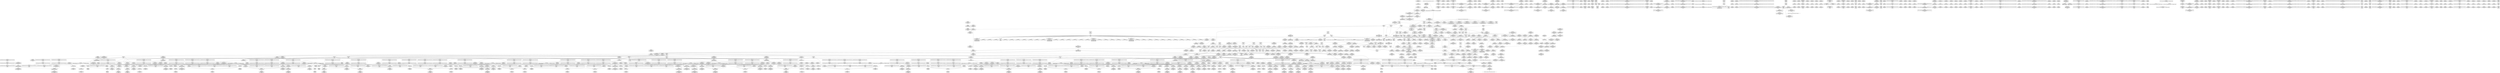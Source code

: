 digraph {
	CE0x49c2c30 [shape=record,shape=Mrecord,label="{CE0x49c2c30|rcu_read_lock:_land.lhs.true2|*SummSource*}"]
	CE0x49962f0 [shape=record,shape=Mrecord,label="{CE0x49962f0|task_sid:_tmp7|security/selinux/hooks.c,208|*SummSource*}"]
	CE0x49754f0 [shape=record,shape=Mrecord,label="{CE0x49754f0|__preempt_count_sub:_tmp2|*SummSource*}"]
	CE0x49b7910 [shape=record,shape=Mrecord,label="{CE0x49b7910|%struct.lockdep_map*_null|*Constant*}"]
	CE0x48fc2e0 [shape=record,shape=Mrecord,label="{CE0x48fc2e0|i64*_getelementptr_inbounds_(_2_x_i64_,_2_x_i64_*___llvm_gcov_ctr359,_i64_0,_i64_0)|*Constant*}"]
	CE0x4919730 [shape=record,shape=Mrecord,label="{CE0x4919730|task_sid:_land.lhs.true2}"]
	CE0x49a6ae0 [shape=record,shape=Mrecord,label="{CE0x49a6ae0|rcu_lock_acquire:_entry|*SummSource*}"]
	CE0x49a16d0 [shape=record,shape=Mrecord,label="{CE0x49a16d0|cred_sid:_tmp6|security/selinux/hooks.c,197}"]
	CE0x4a29640 [shape=record,shape=Mrecord,label="{CE0x4a29640|__rcu_read_unlock:_tmp|*SummSink*}"]
	CE0x4980dc0 [shape=record,shape=Mrecord,label="{CE0x4980dc0|sock_has_perm:_sclass|security/selinux/hooks.c,3976}"]
	CE0x49e4360 [shape=record,shape=Mrecord,label="{CE0x49e4360|GLOBAL:___preempt_count_add|*Constant*|*SummSink*}"]
	CE0x4997e40 [shape=record,shape=Mrecord,label="{CE0x4997e40|task_sid:_tmp10|security/selinux/hooks.c,208}"]
	CE0x4a2b160 [shape=record,shape=Mrecord,label="{CE0x4a2b160|_call_void___preempt_count_sub(i32_1)_#10,_!dbg_!27715|include/linux/rcupdate.h,244|*SummSource*}"]
	CE0x492a140 [shape=record,shape=Mrecord,label="{CE0x492a140|task_sid:_do.body|*SummSource*}"]
	CE0x49e2b70 [shape=record,shape=Mrecord,label="{CE0x49e2b70|__rcu_read_lock:_tmp7|include/linux/rcupdate.h,240}"]
	CE0x4984980 [shape=record,shape=Mrecord,label="{CE0x4984980|8:_%struct.sock*,_:_SCME_20,22_|*MultipleSource*|security/selinux/hooks.c, 3966|security/selinux/hooks.c,3966|security/selinux/hooks.c,3966}"]
	CE0x49b7e10 [shape=record,shape=Mrecord,label="{CE0x49b7e10|%struct.lockdep_map*_null|*Constant*|*SummSink*}"]
	CE0x4929e20 [shape=record,shape=Mrecord,label="{CE0x4929e20|__rcu_read_lock:_entry|*SummSource*}"]
	CE0x4985d00 [shape=record,shape=Mrecord,label="{CE0x4985d00|8:_%struct.sock*,_:_SCME_38,39_}"]
	CE0x49e0c30 [shape=record,shape=Mrecord,label="{CE0x49e0c30|rcu_lock_acquire:_tmp2}"]
	CE0x49a0d80 [shape=record,shape=Mrecord,label="{CE0x49a0d80|_ret_void,_!dbg_!27717|include/linux/rcupdate.h,240|*SummSink*}"]
	CE0x4a25610 [shape=record,shape=Mrecord,label="{CE0x4a25610|i64*_getelementptr_inbounds_(_4_x_i64_,_4_x_i64_*___llvm_gcov_ctr129,_i64_0,_i64_2)|*Constant*|*SummSink*}"]
	CE0x49a3c90 [shape=record,shape=Mrecord,label="{CE0x49a3c90|i64*_getelementptr_inbounds_(_11_x_i64_,_11_x_i64_*___llvm_gcov_ctr127,_i64_0,_i64_1)|*Constant*|*SummSource*}"]
	CE0x49a8c90 [shape=record,shape=Mrecord,label="{CE0x49a8c90|task_sid:_tmp14|security/selinux/hooks.c,208}"]
	CE0x49a86b0 [shape=record,shape=Mrecord,label="{CE0x49a86b0|i64_7|*Constant*}"]
	CE0x498a540 [shape=record,shape=Mrecord,label="{CE0x498a540|sock_has_perm:_tmp6|security/selinux/hooks.c,3969|*SummSink*}"]
	CE0x49d87c0 [shape=record,shape=Mrecord,label="{CE0x49d87c0|rcu_read_lock:_tmp20|include/linux/rcupdate.h,882}"]
	CE0x498b830 [shape=record,shape=Mrecord,label="{CE0x498b830|i64_0|*Constant*|*SummSink*}"]
	CE0x499dcf0 [shape=record,shape=Mrecord,label="{CE0x499dcf0|cred_sid:_tmp1}"]
	CE0x4a257b0 [shape=record,shape=Mrecord,label="{CE0x4a257b0|__rcu_read_unlock:_do.end|*SummSink*}"]
	CE0x4991ae0 [shape=record,shape=Mrecord,label="{CE0x4991ae0|rcu_read_lock:_tmp10|include/linux/rcupdate.h,882|*SummSource*}"]
	CE0x491ef10 [shape=record,shape=Mrecord,label="{CE0x491ef10|sock_has_perm:_ad|security/selinux/hooks.c, 3965|*SummSource*}"]
	CE0x49da100 [shape=record,shape=Mrecord,label="{CE0x49da100|cred_sid:_bb}"]
	CE0x49b6f60 [shape=record,shape=Mrecord,label="{CE0x49b6f60|rcu_lock_acquire:_tmp5|include/linux/rcupdate.h,418|*SummSink*}"]
	CE0x49bef40 [shape=record,shape=Mrecord,label="{CE0x49bef40|cred_sid:_cred|Function::cred_sid&Arg::cred::}"]
	CE0x49adfd0 [shape=record,shape=Mrecord,label="{CE0x49adfd0|_call_void_rcu_lock_release(%struct.lockdep_map*_rcu_lock_map)_#10,_!dbg_!27733|include/linux/rcupdate.h,935|*SummSource*}"]
	CE0x49a9dd0 [shape=record,shape=Mrecord,label="{CE0x49a9dd0|task_sid:_tmp17|security/selinux/hooks.c,208|*SummSink*}"]
	CE0x49df6b0 [shape=record,shape=Mrecord,label="{CE0x49df6b0|rcu_lock_acquire:_tmp4|include/linux/rcupdate.h,418}"]
	CE0x49d3990 [shape=record,shape=Mrecord,label="{CE0x49d3990|rcu_read_lock:_tmp15|include/linux/rcupdate.h,882}"]
	CE0x49290e0 [shape=record,shape=Mrecord,label="{CE0x49290e0|rcu_read_lock:_tobool|include/linux/rcupdate.h,882|*SummSink*}"]
	CE0x4a4c6d0 [shape=record,shape=Mrecord,label="{CE0x4a4c6d0|_ret_void,_!dbg_!27720|./arch/x86/include/asm/preempt.h,78|*SummSource*}"]
	CE0x49df300 [shape=record,shape=Mrecord,label="{CE0x49df300|__rcu_read_unlock:_tmp3|*SummSource*}"]
	CE0x49e6530 [shape=record,shape=Mrecord,label="{CE0x49e6530|_call_void_mcount()_#3}"]
	CE0x497fa50 [shape=record,shape=Mrecord,label="{CE0x497fa50|sock_has_perm:_tmp15|security/selinux/hooks.c,3974|*SummSource*}"]
	CE0x4998e60 [shape=record,shape=Mrecord,label="{CE0x4998e60|i64*_getelementptr_inbounds_(_13_x_i64_,_13_x_i64_*___llvm_gcov_ctr126,_i64_0,_i64_1)|*Constant*}"]
	CE0x4a4c890 [shape=record,shape=Mrecord,label="{CE0x4a4c890|_ret_void,_!dbg_!27720|./arch/x86/include/asm/preempt.h,78|*SummSink*}"]
	CE0x49291b0 [shape=record,shape=Mrecord,label="{CE0x49291b0|rcu_read_lock:_call|include/linux/rcupdate.h,882}"]
	CE0x497c010 [shape=record,shape=Mrecord,label="{CE0x497c010|i64*_getelementptr_inbounds_(_6_x_i64_,_6_x_i64_*___llvm_gcov_ctr327,_i64_0,_i64_3)|*Constant*|*SummSource*}"]
	CE0x49270f0 [shape=record,shape=Mrecord,label="{CE0x49270f0|rcu_read_unlock:_tmp12|include/linux/rcupdate.h,933|*SummSource*}"]
	CE0x49befb0 [shape=record,shape=Mrecord,label="{CE0x49befb0|cred_sid:_cred|Function::cred_sid&Arg::cred::|*SummSource*}"]
	CE0x48fb470 [shape=record,shape=Mrecord,label="{CE0x48fb470|selinux_socket_listen:_sk|security/selinux/hooks.c,4189}"]
	CE0x4999f70 [shape=record,shape=Mrecord,label="{CE0x4999f70|GLOBAL:___llvm_gcov_ctr126|Global_var:__llvm_gcov_ctr126}"]
	CE0x4a191f0 [shape=record,shape=Mrecord,label="{CE0x4a191f0|rcu_lock_acquire:___here|*SummSource*}"]
	CE0x48f4ce0 [shape=record,shape=Mrecord,label="{CE0x48f4ce0|32:_%struct.sock*,_:_CRE_24,32_|*MultipleSource*|Function::selinux_socket_listen&Arg::sock::|security/selinux/hooks.c,4189}"]
	CE0x49bf8c0 [shape=record,shape=Mrecord,label="{CE0x49bf8c0|_call_void_rcu_read_unlock()_#10,_!dbg_!27748|security/selinux/hooks.c,209|*SummSource*}"]
	CE0x49bd720 [shape=record,shape=Mrecord,label="{CE0x49bd720|i64*_getelementptr_inbounds_(_13_x_i64_,_13_x_i64_*___llvm_gcov_ctr126,_i64_0,_i64_12)|*Constant*|*SummSink*}"]
	CE0x49978b0 [shape=record,shape=Mrecord,label="{CE0x49978b0|rcu_lock_acquire:_map|Function::rcu_lock_acquire&Arg::map::|*SummSink*}"]
	CE0x49d3fa0 [shape=record,shape=Mrecord,label="{CE0x49d3fa0|rcu_read_lock:_tmp16|include/linux/rcupdate.h,882|*SummSource*}"]
	CE0x494bf90 [shape=record,shape=Mrecord,label="{CE0x494bf90|sock_has_perm:_type|security/selinux/hooks.c,3972|*SummSource*}"]
	CE0x4a2e390 [shape=record,shape=Mrecord,label="{CE0x4a2e390|__rcu_read_unlock:_tmp1|*SummSink*}"]
	CE0x49bbaf0 [shape=record,shape=Mrecord,label="{CE0x49bbaf0|i64*_getelementptr_inbounds_(_4_x_i64_,_4_x_i64_*___llvm_gcov_ctr135,_i64_0,_i64_0)|*Constant*|*SummSource*}"]
	CE0x496fe30 [shape=record,shape=Mrecord,label="{CE0x496fe30|i8*_getelementptr_inbounds_(_41_x_i8_,_41_x_i8_*_.str44,_i32_0,_i32_0)|*Constant*}"]
	CE0x498d930 [shape=record,shape=Mrecord,label="{CE0x498d930|sock_has_perm:_tmp4|security/selinux/hooks.c,3966}"]
	CE0x4914c60 [shape=record,shape=Mrecord,label="{CE0x4914c60|GLOBAL:_current_task|Global_var:current_task}"]
	CE0x49dcd10 [shape=record,shape=Mrecord,label="{CE0x49dcd10|i32_1|*Constant*}"]
	CE0x4975000 [shape=record,shape=Mrecord,label="{CE0x4975000|i64*_getelementptr_inbounds_(_4_x_i64_,_4_x_i64_*___llvm_gcov_ctr135,_i64_0,_i64_3)|*Constant*}"]
	CE0x48fe6e0 [shape=record,shape=Mrecord,label="{CE0x48fe6e0|cred_sid:_tmp5|security/selinux/hooks.c,196}"]
	CE0x499d930 [shape=record,shape=Mrecord,label="{CE0x499d930|task_sid:_real_cred|security/selinux/hooks.c,208}"]
	CE0x4997f40 [shape=record,shape=Mrecord,label="{CE0x4997f40|task_sid:_tmp10|security/selinux/hooks.c,208|*SummSource*}"]
	CE0x498ab00 [shape=record,shape=Mrecord,label="{CE0x498ab00|sock_has_perm:_cmp|security/selinux/hooks.c,3969}"]
	CE0x498b540 [shape=record,shape=Mrecord,label="{CE0x498b540|i64_0|*Constant*}"]
	CE0x4919520 [shape=record,shape=Mrecord,label="{CE0x4919520|task_sid:_do.end|*SummSource*}"]
	CE0x48fc7b0 [shape=record,shape=Mrecord,label="{CE0x48fc7b0|GLOBAL:_get_current|*Constant*|*SummSource*}"]
	CE0x48fe820 [shape=record,shape=Mrecord,label="{CE0x48fe820|task_sid:_if.end}"]
	CE0x49ea7d0 [shape=record,shape=Mrecord,label="{CE0x49ea7d0|rcu_read_unlock:_tobool1|include/linux/rcupdate.h,933|*SummSource*}"]
	CE0x49c3ed0 [shape=record,shape=Mrecord,label="{CE0x49c3ed0|i64*_getelementptr_inbounds_(_4_x_i64_,_4_x_i64_*___llvm_gcov_ctr128,_i64_0,_i64_3)|*Constant*}"]
	CE0x49836b0 [shape=record,shape=Mrecord,label="{CE0x49836b0|avc_has_perm:_auditdata|Function::avc_has_perm&Arg::auditdata::|*SummSource*}"]
	CE0x4987580 [shape=record,shape=Mrecord,label="{CE0x4987580|GLOBAL:_task_sid|*Constant*}"]
	CE0x4a2aa80 [shape=record,shape=Mrecord,label="{CE0x4a2aa80|i8*_undef|*Constant*|*SummSink*}"]
	CE0x49708e0 [shape=record,shape=Mrecord,label="{CE0x49708e0|task_sid:_tmp23|security/selinux/hooks.c,208|*SummSink*}"]
	CE0x48ff0d0 [shape=record,shape=Mrecord,label="{CE0x48ff0d0|sock_has_perm:_if.end|*SummSink*}"]
	CE0x4973ca0 [shape=record,shape=Mrecord,label="{CE0x4973ca0|COLLAPSED:_GCMRE___llvm_gcov_ctr129_internal_global_4_x_i64_zeroinitializer:_elem_0:default:}"]
	CE0x49e0d10 [shape=record,shape=Mrecord,label="{CE0x49e0d10|rcu_lock_acquire:_tmp2|*SummSink*}"]
	CE0x4998510 [shape=record,shape=Mrecord,label="{CE0x4998510|i32_1|*Constant*}"]
	CE0x49868e0 [shape=record,shape=Mrecord,label="{CE0x49868e0|8:_%struct.sock*,_:_SCME_48,49_}"]
	CE0x499d260 [shape=record,shape=Mrecord,label="{CE0x499d260|i64*_getelementptr_inbounds_(_13_x_i64_,_13_x_i64_*___llvm_gcov_ctr126,_i64_0,_i64_0)|*Constant*|*SummSource*}"]
	CE0x4901c40 [shape=record,shape=Mrecord,label="{CE0x4901c40|cred_sid:_security|security/selinux/hooks.c,196|*SummSource*}"]
	CE0x497e040 [shape=record,shape=Mrecord,label="{CE0x497e040|sock_has_perm:_tmp17|security/selinux/hooks.c,3976|*SummSink*}"]
	CE0x49c0030 [shape=record,shape=Mrecord,label="{CE0x49c0030|rcu_read_unlock:_entry|*SummSink*}"]
	CE0x4971d20 [shape=record,shape=Mrecord,label="{CE0x4971d20|task_sid:_tmp26|security/selinux/hooks.c,208}"]
	CE0x49aaf00 [shape=record,shape=Mrecord,label="{CE0x49aaf00|_call_void_lockdep_rcu_suspicious(i8*_getelementptr_inbounds_(_25_x_i8_,_25_x_i8_*_.str3,_i32_0,_i32_0),_i32_208,_i8*_getelementptr_inbounds_(_41_x_i8_,_41_x_i8_*_.str44,_i32_0,_i32_0))_#10,_!dbg_!27732|security/selinux/hooks.c,208|*SummSource*}"]
	CE0x4990cd0 [shape=record,shape=Mrecord,label="{CE0x4990cd0|rcu_read_lock:_tobool1|include/linux/rcupdate.h,882}"]
	CE0x49855e0 [shape=record,shape=Mrecord,label="{CE0x49855e0|8:_%struct.sock*,_:_SCME_32,33_}"]
	CE0x49d3100 [shape=record,shape=Mrecord,label="{CE0x49d3100|rcu_read_lock:_tmp13|include/linux/rcupdate.h,882|*SummSink*}"]
	CE0x49e5330 [shape=record,shape=Mrecord,label="{CE0x49e5330|rcu_lock_release:_tmp|*SummSink*}"]
	CE0x49bd3d0 [shape=record,shape=Mrecord,label="{CE0x49bd3d0|i64*_getelementptr_inbounds_(_4_x_i64_,_4_x_i64_*___llvm_gcov_ctr128,_i64_0,_i64_0)|*Constant*}"]
	CE0x4979070 [shape=record,shape=Mrecord,label="{CE0x4979070|__preempt_count_sub:_tmp3|*SummSink*}"]
	CE0x49dfab0 [shape=record,shape=Mrecord,label="{CE0x49dfab0|rcu_lock_release:_tmp3}"]
	CE0x491bea0 [shape=record,shape=Mrecord,label="{CE0x491bea0|selinux_socket_listen:_tmp3|*SummSink*}"]
	CE0x48fb3c0 [shape=record,shape=Mrecord,label="{CE0x48fb3c0|selinux_socket_listen:_tmp|*SummSink*}"]
	CE0x49cd590 [shape=record,shape=Mrecord,label="{CE0x49cd590|__preempt_count_add:_tmp5|./arch/x86/include/asm/preempt.h,72}"]
	CE0x4981450 [shape=record,shape=Mrecord,label="{CE0x4981450|i32_4|*Constant*|*SummSource*}"]
	CE0x4a25890 [shape=record,shape=Mrecord,label="{CE0x4a25890|i64_1|*Constant*}"]
	CE0x492f980 [shape=record,shape=Mrecord,label="{CE0x492f980|i32_59|*Constant*|*SummSink*}"]
	CE0x4a2f1f0 [shape=record,shape=Mrecord,label="{CE0x4a2f1f0|__rcu_read_unlock:_tmp4|include/linux/rcupdate.h,244|*SummSource*}"]
	CE0x49e1ed0 [shape=record,shape=Mrecord,label="{CE0x49e1ed0|rcu_read_unlock:_tmp8|include/linux/rcupdate.h,933}"]
	CE0x4990df0 [shape=record,shape=Mrecord,label="{CE0x4990df0|rcu_read_lock:_tobool1|include/linux/rcupdate.h,882|*SummSource*}"]
	CE0x49ae880 [shape=record,shape=Mrecord,label="{CE0x49ae880|GLOBAL:_rcu_lock_release|*Constant*|*SummSource*}"]
	CE0x499c0d0 [shape=record,shape=Mrecord,label="{CE0x499c0d0|task_sid:_tmp}"]
	CE0x4971600 [shape=record,shape=Mrecord,label="{CE0x4971600|task_sid:_tmp25|security/selinux/hooks.c,208|*SummSource*}"]
	CE0x494d300 [shape=record,shape=Mrecord,label="{CE0x494d300|_ret_i32_%retval.0,_!dbg_!27728|security/selinux/avc.c,775|*SummSource*}"]
	CE0x49a9ca0 [shape=record,shape=Mrecord,label="{CE0x49a9ca0|task_sid:_tmp17|security/selinux/hooks.c,208|*SummSource*}"]
	CE0x4a26550 [shape=record,shape=Mrecord,label="{CE0x4a26550|rcu_lock_release:_tmp4|include/linux/rcupdate.h,423|*SummSink*}"]
	CE0x49a9860 [shape=record,shape=Mrecord,label="{CE0x49a9860|task_sid:_tmp16|security/selinux/hooks.c,208|*SummSource*}"]
	CE0x4a1bcb0 [shape=record,shape=Mrecord,label="{CE0x4a1bcb0|__preempt_count_add:_tmp5|./arch/x86/include/asm/preempt.h,72|*SummSink*}"]
	CE0x4908ae0 [shape=record,shape=Mrecord,label="{CE0x4908ae0|get_current:_tmp4|./arch/x86/include/asm/current.h,14|*SummSource*}"]
	CE0x4a25950 [shape=record,shape=Mrecord,label="{CE0x4a25950|i64*_getelementptr_inbounds_(_4_x_i64_,_4_x_i64_*___llvm_gcov_ctr134,_i64_0,_i64_0)|*Constant*}"]
	CE0x49edfd0 [shape=record,shape=Mrecord,label="{CE0x49edfd0|rcu_read_unlock:_tmp20|include/linux/rcupdate.h,933|*SummSource*}"]
	CE0x498d7e0 [shape=record,shape=Mrecord,label="{CE0x498d7e0|sock_has_perm:_tmp3|security/selinux/hooks.c,3964|*SummSink*}"]
	CE0x49a9350 [shape=record,shape=Mrecord,label="{CE0x49a9350|task_sid:_tmp15|security/selinux/hooks.c,208|*SummSource*}"]
	CE0x49992a0 [shape=record,shape=Mrecord,label="{CE0x49992a0|cred_sid:_tmp2|*SummSource*}"]
	CE0x49034d0 [shape=record,shape=Mrecord,label="{CE0x49034d0|get_current:_bb|*SummSource*}"]
	CE0x49e6f60 [shape=record,shape=Mrecord,label="{CE0x49e6f60|rcu_read_unlock:_tmp11|include/linux/rcupdate.h,933}"]
	CE0x492b9f0 [shape=record,shape=Mrecord,label="{CE0x492b9f0|i32_59|*Constant*|*SummSource*}"]
	CE0x49d8470 [shape=record,shape=Mrecord,label="{CE0x49d8470|rcu_read_lock:_tmp19|include/linux/rcupdate.h,882|*SummSink*}"]
	CE0x49dbf90 [shape=record,shape=Mrecord,label="{CE0x49dbf90|_ret_void,_!dbg_!27719|./arch/x86/include/asm/preempt.h,73|*SummSink*}"]
	CE0x49b9320 [shape=record,shape=Mrecord,label="{CE0x49b9320|rcu_lock_acquire:_tmp5|include/linux/rcupdate.h,418}"]
	CE0x4a482f0 [shape=record,shape=Mrecord,label="{CE0x4a482f0|__rcu_read_unlock:_bb|*SummSink*}"]
	CE0x49c3d60 [shape=record,shape=Mrecord,label="{CE0x49c3d60|_call_void_asm_sideeffect_,_memory_,_dirflag_,_fpsr_,_flags_()_#3,_!dbg_!27714,_!srcloc_!27715|include/linux/rcupdate.h,239|*SummSink*}"]
	CE0x4981970 [shape=record,shape=Mrecord,label="{CE0x4981970|sock_has_perm:_call6|security/selinux/hooks.c,3976|*SummSource*}"]
	CE0x49d9370 [shape=record,shape=Mrecord,label="{CE0x49d9370|i64*_getelementptr_inbounds_(_11_x_i64_,_11_x_i64_*___llvm_gcov_ctr127,_i64_0,_i64_10)|*Constant*|*SummSource*}"]
	CE0x49cd8c0 [shape=record,shape=Mrecord,label="{CE0x49cd8c0|rcu_read_lock:_tobool|include/linux/rcupdate.h,882}"]
	CE0x49bec60 [shape=record,shape=Mrecord,label="{CE0x49bec60|cred_sid:_entry|*SummSource*}"]
	CE0x48fef60 [shape=record,shape=Mrecord,label="{CE0x48fef60|GLOBAL:_rcu_lock_map|Global_var:rcu_lock_map|*SummSource*}"]
	CE0x4a298b0 [shape=record,shape=Mrecord,label="{CE0x4a298b0|__rcu_read_lock:_tmp2|*SummSource*}"]
	CE0x49eeab0 [shape=record,shape=Mrecord,label="{CE0x49eeab0|rcu_read_unlock:_tmp21|include/linux/rcupdate.h,935|*SummSource*}"]
	CE0x49b8a50 [shape=record,shape=Mrecord,label="{CE0x49b8a50|rcu_lock_acquire:_tmp6|*SummSink*}"]
	CE0x48fe510 [shape=record,shape=Mrecord,label="{CE0x48fe510|cred_sid:_tmp4|*LoadInst*|security/selinux/hooks.c,196|*SummSink*}"]
	CE0x49a8470 [shape=record,shape=Mrecord,label="{CE0x49a8470|task_sid:_tobool4|security/selinux/hooks.c,208|*SummSink*}"]
	CE0x49701b0 [shape=record,shape=Mrecord,label="{CE0x49701b0|task_sid:_tmp24|security/selinux/hooks.c,208|*SummSource*}"]
	CE0x493c4b0 [shape=record,shape=Mrecord,label="{CE0x493c4b0|%struct.task_struct*_(%struct.task_struct**)*_asm_movq_%gs:$_1:P_,$0_,_r,im,_dirflag_,_fpsr_,_flags_|*SummSink*}"]
	CE0x497baa0 [shape=record,shape=Mrecord,label="{CE0x497baa0|__preempt_count_sub:_tmp4|./arch/x86/include/asm/preempt.h,77}"]
	CE0x497e9b0 [shape=record,shape=Mrecord,label="{CE0x497e9b0|sock_has_perm:_u2|security/selinux/hooks.c,3974|*SummSink*}"]
	CE0x49c4f80 [shape=record,shape=Mrecord,label="{CE0x49c4f80|rcu_read_unlock:_tmp8|include/linux/rcupdate.h,933|*SummSource*}"]
	CE0x494c540 [shape=record,shape=Mrecord,label="{CE0x494c540|0:_i8,_8:_%struct.lsm_network_audit*,_24:_%struct.selinux_audit_data*,_:_SCMRE_0,1_|*MultipleSource*|security/selinux/hooks.c, 3965|security/selinux/hooks.c,3972}"]
	CE0x493b220 [shape=record,shape=Mrecord,label="{CE0x493b220|GLOBAL:_current_task|Global_var:current_task|*SummSink*}"]
	CE0x49024f0 [shape=record,shape=Mrecord,label="{CE0x49024f0|selinux_socket_listen:_call|security/selinux/hooks.c,4189}"]
	CE0x4945640 [shape=record,shape=Mrecord,label="{CE0x4945640|task_sid:_land.lhs.true2|*SummSink*}"]
	CE0x4a29920 [shape=record,shape=Mrecord,label="{CE0x4a29920|__rcu_read_lock:_tmp2|*SummSink*}"]
	CE0x498e4c0 [shape=record,shape=Mrecord,label="{CE0x498e4c0|i8_0|*Constant*|*SummSink*}"]
	CE0x4928c00 [shape=record,shape=Mrecord,label="{CE0x4928c00|rcu_read_lock:_entry|*SummSink*}"]
	CE0x4997d40 [shape=record,shape=Mrecord,label="{CE0x4997d40|i64_4|*Constant*|*SummSink*}"]
	CE0x49c4b70 [shape=record,shape=Mrecord,label="{CE0x49c4b70|_call_void_mcount()_#3|*SummSink*}"]
	CE0x49efae0 [shape=record,shape=Mrecord,label="{CE0x49efae0|_call_void_lockdep_rcu_suspicious(i8*_getelementptr_inbounds_(_25_x_i8_,_25_x_i8_*_.str45,_i32_0,_i32_0),_i32_934,_i8*_getelementptr_inbounds_(_44_x_i8_,_44_x_i8_*_.str47,_i32_0,_i32_0))_#10,_!dbg_!27726|include/linux/rcupdate.h,933|*SummSink*}"]
	CE0x49b6110 [shape=record,shape=Mrecord,label="{CE0x49b6110|i64*_getelementptr_inbounds_(_4_x_i64_,_4_x_i64_*___llvm_gcov_ctr133,_i64_0,_i64_2)|*Constant*|*SummSource*}"]
	CE0x4976cd0 [shape=record,shape=Mrecord,label="{CE0x4976cd0|__rcu_read_unlock:_tmp7|include/linux/rcupdate.h,245|*SummSink*}"]
	CE0x49e4970 [shape=record,shape=Mrecord,label="{CE0x49e4970|__rcu_read_lock:_tmp6|include/linux/rcupdate.h,240|*SummSink*}"]
	CE0x4937cb0 [shape=record,shape=Mrecord,label="{CE0x4937cb0|i32_4096|*Constant*|*SummSink*}"]
	CE0x49aaae0 [shape=record,shape=Mrecord,label="{CE0x49aaae0|i8_1|*Constant*|*SummSink*}"]
	CE0x4a47a90 [shape=record,shape=Mrecord,label="{CE0x4a47a90|i64*_getelementptr_inbounds_(_4_x_i64_,_4_x_i64_*___llvm_gcov_ctr134,_i64_0,_i64_2)|*Constant*|*SummSource*}"]
	CE0x48f6f30 [shape=record,shape=Mrecord,label="{CE0x48f6f30|selinux_socket_listen:_tmp4|*LoadInst*|security/selinux/hooks.c,4189|*SummSink*}"]
	CE0x49bb920 [shape=record,shape=Mrecord,label="{CE0x49bb920|i64*_getelementptr_inbounds_(_4_x_i64_,_4_x_i64_*___llvm_gcov_ctr135,_i64_0,_i64_0)|*Constant*}"]
	CE0x49bf540 [shape=record,shape=Mrecord,label="{CE0x49bf540|_ret_i32_%tmp6,_!dbg_!27716|security/selinux/hooks.c,197|*SummSink*}"]
	CE0x48fab40 [shape=record,shape=Mrecord,label="{CE0x48fab40|i64*_getelementptr_inbounds_(_2_x_i64_,_2_x_i64_*___llvm_gcov_ctr359,_i64_0,_i64_1)|*Constant*|*SummSink*}"]
	CE0x49a3670 [shape=record,shape=Mrecord,label="{CE0x49a3670|_call_void_mcount()_#3|*SummSource*}"]
	CE0x49c3880 [shape=record,shape=Mrecord,label="{CE0x49c3880|_ret_void,_!dbg_!27719|./arch/x86/include/asm/preempt.h,73|*SummSource*}"]
	CE0x48f5630 [shape=record,shape=Mrecord,label="{CE0x48f5630|get_current:_entry}"]
	CE0x49aae90 [shape=record,shape=Mrecord,label="{CE0x49aae90|_call_void_lockdep_rcu_suspicious(i8*_getelementptr_inbounds_(_25_x_i8_,_25_x_i8_*_.str3,_i32_0,_i32_0),_i32_208,_i8*_getelementptr_inbounds_(_41_x_i8_,_41_x_i8_*_.str44,_i32_0,_i32_0))_#10,_!dbg_!27732|security/selinux/hooks.c,208}"]
	CE0x4903400 [shape=record,shape=Mrecord,label="{CE0x4903400|_ret_i32_%call1,_!dbg_!27716|security/selinux/hooks.c,4189|*SummSink*}"]
	CE0x49df790 [shape=record,shape=Mrecord,label="{CE0x49df790|rcu_lock_acquire:_tmp4|include/linux/rcupdate.h,418|*SummSink*}"]
	CE0x490c090 [shape=record,shape=Mrecord,label="{CE0x490c090|task_sid:_tmp3}"]
	CE0x49b9770 [shape=record,shape=Mrecord,label="{CE0x49b9770|GLOBAL:_lock_acquire|*Constant*}"]
	CE0x49d9820 [shape=record,shape=Mrecord,label="{CE0x49d9820|rcu_read_lock:_tmp22|include/linux/rcupdate.h,884}"]
	CE0x5b289d0 [shape=record,shape=Mrecord,label="{CE0x5b289d0|selinux_socket_listen:_call1|security/selinux/hooks.c,4189}"]
	CE0x49ad540 [shape=record,shape=Mrecord,label="{CE0x49ad540|rcu_read_unlock:_tmp22|include/linux/rcupdate.h,935|*SummSink*}"]
	CE0x4a25ca0 [shape=record,shape=Mrecord,label="{CE0x4a25ca0|__rcu_read_lock:_do.end}"]
	CE0x4a31740 [shape=record,shape=Mrecord,label="{CE0x4a31740|__preempt_count_sub:_tmp6|./arch/x86/include/asm/preempt.h,78}"]
	CE0x49e7a80 [shape=record,shape=Mrecord,label="{CE0x49e7a80|i64*_getelementptr_inbounds_(_4_x_i64_,_4_x_i64_*___llvm_gcov_ctr130,_i64_0,_i64_1)|*Constant*}"]
	CE0x498c700 [shape=record,shape=Mrecord,label="{CE0x498c700|sock_has_perm:_tmp11|security/selinux/hooks.c,3970|*SummSource*}"]
	CE0x4a184a0 [shape=record,shape=Mrecord,label="{CE0x4a184a0|i64*_getelementptr_inbounds_(_4_x_i64_,_4_x_i64_*___llvm_gcov_ctr134,_i64_0,_i64_1)|*Constant*}"]
	CE0x4915c00 [shape=record,shape=Mrecord,label="{CE0x4915c00|sock_has_perm:_sk|Function::sock_has_perm&Arg::sk::}"]
	CE0x4a30560 [shape=record,shape=Mrecord,label="{CE0x4a30560|__preempt_count_add:_tmp6|./arch/x86/include/asm/preempt.h,73|*SummSink*}"]
	CE0x49a8a70 [shape=record,shape=Mrecord,label="{CE0x49a8a70|i64_6|*Constant*}"]
	CE0x4977b60 [shape=record,shape=Mrecord,label="{CE0x4977b60|i64*_getelementptr_inbounds_(_4_x_i64_,_4_x_i64_*___llvm_gcov_ctr135,_i64_0,_i64_0)|*Constant*|*SummSink*}"]
	CE0x4a26260 [shape=record,shape=Mrecord,label="{CE0x4a26260|rcu_lock_release:_tmp4|include/linux/rcupdate.h,423}"]
	CE0x4944540 [shape=record,shape=Mrecord,label="{CE0x4944540|_call_void_mcount()_#3}"]
	CE0x49e8840 [shape=record,shape=Mrecord,label="{CE0x49e8840|rcu_read_unlock:_bb|*SummSink*}"]
	CE0x4a4a2c0 [shape=record,shape=Mrecord,label="{CE0x4a4a2c0|__preempt_count_sub:_bb|*SummSource*}"]
	CE0x49acaf0 [shape=record,shape=Mrecord,label="{CE0x49acaf0|GLOBAL:_lockdep_rcu_suspicious|*Constant*}"]
	CE0x49e4f90 [shape=record,shape=Mrecord,label="{CE0x49e4f90|rcu_read_unlock:_do.end}"]
	CE0x497ef50 [shape=record,shape=Mrecord,label="{CE0x497ef50|sock_has_perm:_u2|security/selinux/hooks.c,3974}"]
	CE0x49eeee0 [shape=record,shape=Mrecord,label="{CE0x49eeee0|rcu_read_unlock:_tmp17|include/linux/rcupdate.h,933|*SummSource*}"]
	CE0x49e5aa0 [shape=record,shape=Mrecord,label="{CE0x49e5aa0|__rcu_read_lock:_tmp4|include/linux/rcupdate.h,239|*SummSource*}"]
	CE0x4915500 [shape=record,shape=Mrecord,label="{CE0x4915500|GLOBAL:_sock_has_perm|*Constant*|*SummSink*}"]
	CE0x4987000 [shape=record,shape=Mrecord,label="{CE0x4987000|8:_%struct.sock*,_:_SCME_54,55_}"]
	CE0x49a8830 [shape=record,shape=Mrecord,label="{CE0x49a8830|i64_7|*Constant*|*SummSource*}"]
	CE0x49dfed0 [shape=record,shape=Mrecord,label="{CE0x49dfed0|i64*_getelementptr_inbounds_(_11_x_i64_,_11_x_i64_*___llvm_gcov_ctr132,_i64_0,_i64_8)|*Constant*}"]
	CE0x4a24e70 [shape=record,shape=Mrecord,label="{CE0x4a24e70|__rcu_read_unlock:_do.end}"]
	CE0x4907530 [shape=record,shape=Mrecord,label="{CE0x4907530|get_current:_tmp2}"]
	CE0x4a18850 [shape=record,shape=Mrecord,label="{CE0x4a18850|_call_void_mcount()_#3|*SummSink*}"]
	CE0x48f6fa0 [shape=record,shape=Mrecord,label="{CE0x48f6fa0|selinux_socket_listen:_call1|security/selinux/hooks.c,4189|*SummSource*}"]
	CE0x492cc40 [shape=record,shape=Mrecord,label="{CE0x492cc40|sock_has_perm:_tmp9|security/selinux/hooks.c,3969|*SummSource*}"]
	CE0x499a290 [shape=record,shape=Mrecord,label="{CE0x499a290|i64_3|*Constant*|*SummSource*}"]
	CE0x48fdc40 [shape=record,shape=Mrecord,label="{CE0x48fdc40|task_sid:_tmp11|security/selinux/hooks.c,208|*SummSource*}"]
	CE0x49abaf0 [shape=record,shape=Mrecord,label="{CE0x49abaf0|GLOBAL:_lockdep_rcu_suspicious|*Constant*|*SummSink*}"]
	CE0x499d030 [shape=record,shape=Mrecord,label="{CE0x499d030|task_sid:_do.end6|*SummSink*}"]
	"CONST[source:0(mediator),value:0(static)][purpose:{operation}]"
	CE0x49b9080 [shape=record,shape=Mrecord,label="{CE0x49b9080|i64_1|*Constant*}"]
	CE0x4a690c0 [shape=record,shape=Mrecord,label="{CE0x4a690c0|__preempt_count_sub:_tmp1}"]
	CE0x49e8720 [shape=record,shape=Mrecord,label="{CE0x49e8720|rcu_read_unlock:_bb|*SummSource*}"]
	CE0x497b480 [shape=record,shape=Mrecord,label="{CE0x497b480|__preempt_count_sub:_tmp5|./arch/x86/include/asm/preempt.h,77|*SummSink*}"]
	CE0x49e2ed0 [shape=record,shape=Mrecord,label="{CE0x49e2ed0|rcu_read_unlock:_do.end|*SummSink*}"]
	CE0x49e8c20 [shape=record,shape=Mrecord,label="{CE0x49e8c20|i64*_getelementptr_inbounds_(_4_x_i64_,_4_x_i64_*___llvm_gcov_ctr133,_i64_0,_i64_0)|*Constant*|*SummSource*}"]
	CE0x4a186b0 [shape=record,shape=Mrecord,label="{CE0x4a186b0|_call_void_mcount()_#3}"]
	CE0x49275e0 [shape=record,shape=Mrecord,label="{CE0x49275e0|i64_6|*Constant*}"]
	CE0x49073e0 [shape=record,shape=Mrecord,label="{CE0x49073e0|selinux_socket_listen:_tmp2|*SummSource*}"]
	CE0x497fd80 [shape=record,shape=Mrecord,label="{CE0x497fd80|sock_has_perm:_sk4|security/selinux/hooks.c,3974}"]
	CE0x4984d50 [shape=record,shape=Mrecord,label="{CE0x4984d50|8:_%struct.sock*,_:_SCME_25,26_}"]
	CE0x4973b80 [shape=record,shape=Mrecord,label="{CE0x4973b80|i64*_getelementptr_inbounds_(_13_x_i64_,_13_x_i64_*___llvm_gcov_ctr126,_i64_0,_i64_10)|*Constant*|*SummSource*}"]
	CE0x4971460 [shape=record,shape=Mrecord,label="{CE0x4971460|task_sid:_tmp25|security/selinux/hooks.c,208}"]
	CE0x4928940 [shape=record,shape=Mrecord,label="{CE0x4928940|i64*_getelementptr_inbounds_(_11_x_i64_,_11_x_i64_*___llvm_gcov_ctr127,_i64_0,_i64_0)|*Constant*|*SummSource*}"]
	CE0x4978df0 [shape=record,shape=Mrecord,label="{CE0x4978df0|i64*_getelementptr_inbounds_(_4_x_i64_,_4_x_i64_*___llvm_gcov_ctr135,_i64_0,_i64_1)|*Constant*|*SummSource*}"]
	CE0x49c1390 [shape=record,shape=Mrecord,label="{CE0x49c1390|GLOBAL:___llvm_gcov_ctr127|Global_var:__llvm_gcov_ctr127|*SummSource*}"]
	CE0x4985bd0 [shape=record,shape=Mrecord,label="{CE0x4985bd0|8:_%struct.sock*,_:_SCME_37,38_}"]
	CE0x4976970 [shape=record,shape=Mrecord,label="{CE0x4976970|i64*_getelementptr_inbounds_(_4_x_i64_,_4_x_i64_*___llvm_gcov_ctr129,_i64_0,_i64_2)|*Constant*|*SummSource*}"]
	CE0x497d840 [shape=record,shape=Mrecord,label="{CE0x497d840|i8_2|*Constant*|*SummSink*}"]
	CE0x491ddb0 [shape=record,shape=Mrecord,label="{CE0x491ddb0|sock_has_perm:_net|security/selinux/hooks.c, 3966|*SummSink*}"]
	CE0x49ef6d0 [shape=record,shape=Mrecord,label="{CE0x49ef6d0|rcu_read_unlock:_tmp18|include/linux/rcupdate.h,933|*SummSink*}"]
	CE0x49ad6e0 [shape=record,shape=Mrecord,label="{CE0x49ad6e0|_call_void_rcu_lock_release(%struct.lockdep_map*_rcu_lock_map)_#10,_!dbg_!27733|include/linux/rcupdate.h,935}"]
	CE0x49f0d20 [shape=record,shape=Mrecord,label="{CE0x49f0d20|i64*_getelementptr_inbounds_(_4_x_i64_,_4_x_i64_*___llvm_gcov_ctr130,_i64_0,_i64_1)|*Constant*|*SummSink*}"]
	CE0x499fe80 [shape=record,shape=Mrecord,label="{CE0x499fe80|cred_sid:_tmp4|*LoadInst*|security/selinux/hooks.c,196}"]
	CE0x499f090 [shape=record,shape=Mrecord,label="{CE0x499f090|0:_i32,_4:_i32,_8:_i32,_12:_i32,_:_CMRE_4,8_|*MultipleSource*|security/selinux/hooks.c,196|security/selinux/hooks.c,197|*LoadInst*|security/selinux/hooks.c,196}"]
	CE0x491e720 [shape=record,shape=Mrecord,label="{CE0x491e720|sock_has_perm:_tmp1|*SummSink*}"]
	CE0x496e230 [shape=record,shape=Mrecord,label="{CE0x496e230|1216:_i8*,_:_CRE_1216,1224_|*MultipleSource*|Function::sock_has_perm&Arg::sk::|security/selinux/hooks.c,3964|*LoadInst*|security/selinux/hooks.c,4189}"]
	CE0x49a8d90 [shape=record,shape=Mrecord,label="{CE0x49a8d90|task_sid:_tmp14|security/selinux/hooks.c,208|*SummSource*}"]
	CE0x499d850 [shape=record,shape=Mrecord,label="{CE0x499d850|task_sid:_real_cred|security/selinux/hooks.c,208|*SummSource*}"]
	CE0x4919020 [shape=record,shape=Mrecord,label="{CE0x4919020|get_current:_tmp3}"]
	CE0x49092f0 [shape=record,shape=Mrecord,label="{CE0x49092f0|rcu_read_lock:_tmp1|*SummSink*}"]
	CE0x491c530 [shape=record,shape=Mrecord,label="{CE0x491c530|get_current:_bb|*SummSink*}"]
	CE0x4987260 [shape=record,shape=Mrecord,label="{CE0x4987260|i64_56|*Constant*}"]
	CE0x49adf60 [shape=record,shape=Mrecord,label="{CE0x49adf60|GLOBAL:_rcu_lock_release|*Constant*}"]
	CE0x49edc70 [shape=record,shape=Mrecord,label="{CE0x49edc70|rcu_read_unlock:_tmp19|include/linux/rcupdate.h,933|*SummSink*}"]
	CE0x4944640 [shape=record,shape=Mrecord,label="{CE0x4944640|_call_void_mcount()_#3|*SummSource*}"]
	CE0x49cca20 [shape=record,shape=Mrecord,label="{CE0x49cca20|__preempt_count_sub:_tmp7|./arch/x86/include/asm/preempt.h,78}"]
	CE0x49a42c0 [shape=record,shape=Mrecord,label="{CE0x49a42c0|task_sid:_do.body5|*SummSink*}"]
	CE0x4928730 [shape=record,shape=Mrecord,label="{CE0x4928730|rcu_read_lock:_do.end|*SummSink*}"]
	CE0x499ee60 [shape=record,shape=Mrecord,label="{CE0x499ee60|rcu_read_lock:_do.end}"]
	CE0x499bbe0 [shape=record,shape=Mrecord,label="{CE0x499bbe0|cred_sid:_tmp1|*SummSource*}"]
	CE0x49a0910 [shape=record,shape=Mrecord,label="{CE0x49a0910|i64_5|*Constant*|*SummSink*}"]
	CE0x492ab00 [shape=record,shape=Mrecord,label="{CE0x492ab00|_call_void_rcu_read_lock()_#10,_!dbg_!27712|security/selinux/hooks.c,207}"]
	CE0x49861c0 [shape=record,shape=Mrecord,label="{CE0x49861c0|8:_%struct.sock*,_:_SCME_42,43_}"]
	CE0x4903c20 [shape=record,shape=Mrecord,label="{CE0x4903c20|i64*_getelementptr_inbounds_(_4_x_i64_,_4_x_i64_*___llvm_gcov_ctr133,_i64_0,_i64_3)|*Constant*}"]
	CE0x4a31c30 [shape=record,shape=Mrecord,label="{CE0x4a31c30|i64_1|*Constant*}"]
	CE0x49c2450 [shape=record,shape=Mrecord,label="{CE0x49c2450|rcu_lock_acquire:_entry|*SummSink*}"]
	CE0x49da3a0 [shape=record,shape=Mrecord,label="{CE0x49da3a0|cred_sid:_bb|*SummSink*}"]
	CE0x4927260 [shape=record,shape=Mrecord,label="{CE0x4927260|rcu_read_unlock:_tmp12|include/linux/rcupdate.h,933|*SummSink*}"]
	CE0x49ac110 [shape=record,shape=Mrecord,label="{CE0x49ac110|i32_208|*Constant*|*SummSource*}"]
	CE0x49a29a0 [shape=record,shape=Mrecord,label="{CE0x49a29a0|task_sid:_if.then|*SummSource*}"]
	CE0x492e7f0 [shape=record,shape=Mrecord,label="{CE0x492e7f0|cred_sid:_tmp6|security/selinux/hooks.c,197|*SummSink*}"]
	CE0x49c1f10 [shape=record,shape=Mrecord,label="{CE0x49c1f10|cred_sid:_sid|security/selinux/hooks.c,197|*SummSource*}"]
	CE0x49e07e0 [shape=record,shape=Mrecord,label="{CE0x49e07e0|rcu_read_unlock:_tmp4|include/linux/rcupdate.h,933}"]
	CE0x49266a0 [shape=record,shape=Mrecord,label="{CE0x49266a0|sock_has_perm:_tmp20|security/selinux/hooks.c,3977|*SummSource*}"]
	CE0x49bffc0 [shape=record,shape=Mrecord,label="{CE0x49bffc0|rcu_read_unlock:_entry}"]
	CE0x49d5d00 [shape=record,shape=Mrecord,label="{CE0x49d5d00|i8*_getelementptr_inbounds_(_42_x_i8_,_42_x_i8_*_.str46,_i32_0,_i32_0)|*Constant*|*SummSource*}"]
	CE0x49996d0 [shape=record,shape=Mrecord,label="{CE0x49996d0|task_sid:_tmp9|security/selinux/hooks.c,208|*SummSink*}"]
	CE0x6425270 [shape=record,shape=Mrecord,label="{CE0x6425270|sock_has_perm:_entry|*SummSink*}"]
	CE0x4a27980 [shape=record,shape=Mrecord,label="{CE0x4a27980|rcu_lock_release:_tmp7}"]
	CE0x499d440 [shape=record,shape=Mrecord,label="{CE0x499d440|rcu_read_lock:_tmp3|*SummSource*}"]
	CE0x4921d60 [shape=record,shape=Mrecord,label="{CE0x4921d60|i64*_getelementptr_inbounds_(_6_x_i64_,_6_x_i64_*___llvm_gcov_ctr327,_i64_0,_i64_0)|*Constant*|*SummSource*}"]
	CE0x497f0c0 [shape=record,shape=Mrecord,label="{CE0x497f0c0|sock_has_perm:_u2|security/selinux/hooks.c,3974|*SummSource*}"]
	CE0x4913f40 [shape=record,shape=Mrecord,label="{CE0x4913f40|cred_sid:_security|security/selinux/hooks.c,196}"]
	CE0x498b9d0 [shape=record,shape=Mrecord,label="{CE0x498b9d0|GLOBAL:___llvm_gcov_ctr327|Global_var:__llvm_gcov_ctr327}"]
	CE0x492d700 [shape=record,shape=Mrecord,label="{CE0x492d700|_call_void_mcount()_#3}"]
	CE0x49e6900 [shape=record,shape=Mrecord,label="{CE0x49e6900|i64*_getelementptr_inbounds_(_4_x_i64_,_4_x_i64_*___llvm_gcov_ctr129,_i64_0,_i64_3)|*Constant*}"]
	CE0x4a2c1a0 [shape=record,shape=Mrecord,label="{CE0x4a2c1a0|rcu_lock_acquire:_bb}"]
	CE0x4982930 [shape=record,shape=Mrecord,label="{CE0x4982930|GLOBAL:_rcu_read_lock.__warned|Global_var:rcu_read_lock.__warned|*SummSource*}"]
	CE0x49a9480 [shape=record,shape=Mrecord,label="{CE0x49a9480|task_sid:_tmp15|security/selinux/hooks.c,208|*SummSink*}"]
	CE0x497ea20 [shape=record,shape=Mrecord,label="{CE0x497ea20|sock_has_perm:_net1|security/selinux/hooks.c,3973}"]
	CE0x4915e30 [shape=record,shape=Mrecord,label="{CE0x4915e30|avc_has_perm:_tsid|Function::avc_has_perm&Arg::tsid::|*SummSink*}"]
	CE0x49910b0 [shape=record,shape=Mrecord,label="{CE0x49910b0|i64_4|*Constant*}"]
	CE0x4045fd0 [shape=record,shape=Mrecord,label="{CE0x4045fd0|sock_has_perm:_task|Function::sock_has_perm&Arg::task::|*SummSink*}"]
	CE0x48ff3b0 [shape=record,shape=Mrecord,label="{CE0x48ff3b0|selinux_socket_listen:_entry|*SummSink*}"]
	CE0x4928e30 [shape=record,shape=Mrecord,label="{CE0x4928e30|_ret_void,_!dbg_!27717|include/linux/rcupdate.h,419|*SummSink*}"]
	CE0x4a67230 [shape=record,shape=Mrecord,label="{CE0x4a67230|__preempt_count_sub:_do.body}"]
	CE0x49dd420 [shape=record,shape=Mrecord,label="{CE0x49dd420|__preempt_count_add:_entry}"]
	CE0x49e7b40 [shape=record,shape=Mrecord,label="{CE0x49e7b40|i64*_getelementptr_inbounds_(_4_x_i64_,_4_x_i64_*___llvm_gcov_ctr130,_i64_0,_i64_1)|*Constant*|*SummSource*}"]
	CE0x4a18fb0 [shape=record,shape=Mrecord,label="{CE0x4a18fb0|rcu_lock_release:_tmp2|*SummSink*}"]
	CE0x497fbc0 [shape=record,shape=Mrecord,label="{CE0x497fbc0|sock_has_perm:_tmp15|security/selinux/hooks.c,3974|*SummSink*}"]
	CE0x49b1ff0 [shape=record,shape=Mrecord,label="{CE0x49b1ff0|rcu_lock_release:_tmp}"]
	CE0x4939f60 [shape=record,shape=Mrecord,label="{CE0x4939f60|sock_has_perm:_sk|Function::sock_has_perm&Arg::sk::|*SummSource*}"]
	CE0x4984f50 [shape=record,shape=Mrecord,label="{CE0x4984f50|8:_%struct.sock*,_:_SCME_26,27_}"]
	CE0x49da710 [shape=record,shape=Mrecord,label="{CE0x49da710|rcu_read_unlock:_tmp14|include/linux/rcupdate.h,933|*SummSink*}"]
	CE0x48f82c0 [shape=record,shape=Mrecord,label="{CE0x48f82c0|32:_%struct.sock*,_:_CRE_8,16_|*MultipleSource*|Function::selinux_socket_listen&Arg::sock::|security/selinux/hooks.c,4189}"]
	CE0x4a29500 [shape=record,shape=Mrecord,label="{CE0x4a29500|__rcu_read_lock:_do.body|*SummSource*}"]
	CE0x4989550 [shape=record,shape=Mrecord,label="{CE0x4989550|sock_has_perm:_call|security/selinux/hooks.c,3967|*SummSink*}"]
	CE0x49c6dc0 [shape=record,shape=Mrecord,label="{CE0x49c6dc0|__rcu_read_lock:_tmp|*SummSink*}"]
	CE0x49850d0 [shape=record,shape=Mrecord,label="{CE0x49850d0|8:_%struct.sock*,_:_SCME_27,28_}"]
	CE0x49a3c20 [shape=record,shape=Mrecord,label="{CE0x49a3c20|i64*_getelementptr_inbounds_(_11_x_i64_,_11_x_i64_*___llvm_gcov_ctr127,_i64_0,_i64_1)|*Constant*}"]
	CE0x49b71e0 [shape=record,shape=Mrecord,label="{CE0x49b71e0|_call_void_mcount()_#3|*SummSource*}"]
	CE0x498a140 [shape=record,shape=Mrecord,label="{CE0x498a140|sock_has_perm:_tmp6|security/selinux/hooks.c,3969}"]
	CE0x49bb890 [shape=record,shape=Mrecord,label="{CE0x49bb890|__preempt_count_sub:_do.body|*SummSink*}"]
	CE0x49e53a0 [shape=record,shape=Mrecord,label="{CE0x49e53a0|i64*_getelementptr_inbounds_(_4_x_i64_,_4_x_i64_*___llvm_gcov_ctr133,_i64_0,_i64_1)|*Constant*|*SummSink*}"]
	CE0x4906880 [shape=record,shape=Mrecord,label="{CE0x4906880|selinux_socket_listen:_tmp2}"]
	CE0x49dda00 [shape=record,shape=Mrecord,label="{CE0x49dda00|rcu_read_unlock:_call3|include/linux/rcupdate.h,933|*SummSource*}"]
	CE0x492d770 [shape=record,shape=Mrecord,label="{CE0x492d770|sock_has_perm:_if.then}"]
	CE0x4a29a10 [shape=record,shape=Mrecord,label="{CE0x4a29a10|i64*_getelementptr_inbounds_(_4_x_i64_,_4_x_i64_*___llvm_gcov_ctr128,_i64_0,_i64_2)|*Constant*}"]
	CE0x49293b0 [shape=record,shape=Mrecord,label="{CE0x49293b0|_ret_void,_!dbg_!27735|include/linux/rcupdate.h,884|*SummSink*}"]
	CE0x49ed420 [shape=record,shape=Mrecord,label="{CE0x49ed420|i64*_getelementptr_inbounds_(_11_x_i64_,_11_x_i64_*___llvm_gcov_ctr132,_i64_0,_i64_9)|*Constant*|*SummSink*}"]
	CE0x4998bd0 [shape=record,shape=Mrecord,label="{CE0x4998bd0|_ret_void,_!dbg_!27717|include/linux/rcupdate.h,240|*SummSource*}"]
	CE0x48fca70 [shape=record,shape=Mrecord,label="{CE0x48fca70|selinux_socket_listen:_bb|*SummSink*}"]
	CE0x4a29080 [shape=record,shape=Mrecord,label="{CE0x4a29080|__rcu_read_unlock:_tmp2|*SummSink*}"]
	CE0x49ec750 [shape=record,shape=Mrecord,label="{CE0x49ec750|i64*_getelementptr_inbounds_(_11_x_i64_,_11_x_i64_*___llvm_gcov_ctr132,_i64_0,_i64_8)|*Constant*|*SummSource*}"]
	CE0x49ed200 [shape=record,shape=Mrecord,label="{CE0x49ed200|i64*_getelementptr_inbounds_(_11_x_i64_,_11_x_i64_*___llvm_gcov_ctr132,_i64_0,_i64_9)|*Constant*|*SummSource*}"]
	CE0x4971270 [shape=record,shape=Mrecord,label="{CE0x4971270|task_sid:_tmp24|security/selinux/hooks.c,208|*SummSink*}"]
	CE0x497f440 [shape=record,shape=Mrecord,label="{CE0x497f440|sock_has_perm:_net3|security/selinux/hooks.c,3974}"]
	CE0x4934400 [shape=record,shape=Mrecord,label="{CE0x4934400|_ret_i32_%retval.0,_!dbg_!27740|security/selinux/hooks.c,3977|*SummSource*}"]
	CE0x49747e0 [shape=record,shape=Mrecord,label="{CE0x49747e0|__preempt_count_sub:_tmp3}"]
	CE0x49d33e0 [shape=record,shape=Mrecord,label="{CE0x49d33e0|rcu_read_lock:_tmp14|include/linux/rcupdate.h,882}"]
	CE0x4a2f8a0 [shape=record,shape=Mrecord,label="{CE0x4a2f8a0|GLOBAL:___preempt_count_sub|*Constant*|*SummSource*}"]
	CE0x494dd30 [shape=record,shape=Mrecord,label="{CE0x494dd30|i64*_getelementptr_inbounds_(_6_x_i64_,_6_x_i64_*___llvm_gcov_ctr327,_i64_0,_i64_5)|*Constant*}"]
	CE0x499dad0 [shape=record,shape=Mrecord,label="{CE0x499dad0|task_sid:_real_cred|security/selinux/hooks.c,208|*SummSink*}"]
	CE0x49d8df0 [shape=record,shape=Mrecord,label="{CE0x49d8df0|rcu_read_lock:_tmp21|include/linux/rcupdate.h,884}"]
	CE0x4a47c60 [shape=record,shape=Mrecord,label="{CE0x4a47c60|__preempt_count_add:_tmp2|*SummSource*}"]
	CE0x4a2fbe0 [shape=record,shape=Mrecord,label="{CE0x4a2fbe0|__preempt_count_sub:_entry|*SummSource*}"]
	CE0x48f5170 [shape=record,shape=Mrecord,label="{CE0x48f5170|i32_5|*Constant*}"]
	CE0x4926500 [shape=record,shape=Mrecord,label="{CE0x4926500|task_sid:_land.lhs.true}"]
	CE0x4981d10 [shape=record,shape=Mrecord,label="{CE0x4981d10|i32_(i32,_i32,_i16,_i32,_%struct.common_audit_data*)*_bitcast_(i32_(i32,_i32,_i16,_i32,_%struct.common_audit_data.495*)*_avc_has_perm_to_i32_(i32,_i32,_i16,_i32,_%struct.common_audit_data*)*)|*Constant*}"]
	CE0x4996750 [shape=record,shape=Mrecord,label="{CE0x4996750|_call_void_mcount()_#3}"]
	CE0x49e8560 [shape=record,shape=Mrecord,label="{CE0x49e8560|__rcu_read_lock:_tmp6|include/linux/rcupdate.h,240}"]
	CE0x49065f0 [shape=record,shape=Mrecord,label="{CE0x49065f0|sock_has_perm:_tmp8|security/selinux/hooks.c,3969}"]
	CE0x4a267c0 [shape=record,shape=Mrecord,label="{CE0x4a267c0|_call_void_lock_release(%struct.lockdep_map*_%map,_i32_1,_i64_ptrtoint_(i8*_blockaddress(_rcu_lock_release,_%__here)_to_i64))_#10,_!dbg_!27716|include/linux/rcupdate.h,423}"]
	CE0x4986da0 [shape=record,shape=Mrecord,label="{CE0x4986da0|8:_%struct.sock*,_:_SCME_52,53_}"]
	CE0x49417b0 [shape=record,shape=Mrecord,label="{CE0x49417b0|8:_%struct.sock*,_:_SCME_18,20_|*MultipleSource*|security/selinux/hooks.c, 3966|security/selinux/hooks.c,3966|security/selinux/hooks.c,3966}"]
	CE0x4985aa0 [shape=record,shape=Mrecord,label="{CE0x4985aa0|8:_%struct.sock*,_:_SCME_36,37_}"]
	CE0x492a470 [shape=record,shape=Mrecord,label="{CE0x492a470|sock_has_perm:_ad|security/selinux/hooks.c, 3965|*SummSink*}"]
	CE0x49e8950 [shape=record,shape=Mrecord,label="{CE0x49e8950|rcu_read_unlock:_do.body}"]
	CE0x499f6f0 [shape=record,shape=Mrecord,label="{CE0x499f6f0|task_sid:_tmp9|security/selinux/hooks.c,208|*SummSource*}"]
	CE0x48f4e10 [shape=record,shape=Mrecord,label="{CE0x48f4e10|32:_%struct.sock*,_:_CRE_32,40_|*MultipleSource*|Function::selinux_socket_listen&Arg::sock::|security/selinux/hooks.c,4189}"]
	CE0x4935730 [shape=record,shape=Mrecord,label="{CE0x4935730|sock_has_perm:_perms|Function::sock_has_perm&Arg::perms::|*SummSink*}"]
	CE0x4917da0 [shape=record,shape=Mrecord,label="{CE0x4917da0|avc_has_perm:_requested|Function::avc_has_perm&Arg::requested::|*SummSink*}"]
	CE0x49738b0 [shape=record,shape=Mrecord,label="{CE0x49738b0|i64*_getelementptr_inbounds_(_13_x_i64_,_13_x_i64_*___llvm_gcov_ctr126,_i64_0,_i64_10)|*Constant*}"]
	CE0x494daa0 [shape=record,shape=Mrecord,label="{CE0x494daa0|sock_has_perm:_retval.0|*SummSink*}"]
	CE0x4982ec0 [shape=record,shape=Mrecord,label="{CE0x4982ec0|0:_i8,_:_GCMR_rcu_read_lock.__warned_internal_global_i8_0,_section_.data.unlikely_,_align_1:_elem_0:default:}"]
	CE0x4933340 [shape=record,shape=Mrecord,label="{CE0x4933340|_ret_i32_%call1,_!dbg_!27716|security/selinux/hooks.c,4189|*SummSource*}"]
	CE0x499bd60 [shape=record,shape=Mrecord,label="{CE0x499bd60|cred_sid:_tmp1|*SummSink*}"]
	CE0x498e090 [shape=record,shape=Mrecord,label="{CE0x498e090|sock_has_perm:_tmp5|security/selinux/hooks.c,3966|*SummSink*}"]
	CE0x4928fb0 [shape=record,shape=Mrecord,label="{CE0x4928fb0|rcu_read_lock:_call|include/linux/rcupdate.h,882|*SummSink*}"]
	CE0x48fb5d0 [shape=record,shape=Mrecord,label="{CE0x48fb5d0|get_current:_entry|*SummSource*}"]
	CE0x494ddf0 [shape=record,shape=Mrecord,label="{CE0x494ddf0|i64*_getelementptr_inbounds_(_6_x_i64_,_6_x_i64_*___llvm_gcov_ctr327,_i64_0,_i64_5)|*Constant*|*SummSource*}"]
	CE0x492d980 [shape=record,shape=Mrecord,label="{CE0x492d980|task_sid:_tmp6|security/selinux/hooks.c,208}"]
	CE0x490de20 [shape=record,shape=Mrecord,label="{CE0x490de20|sock_has_perm:_tmp8|security/selinux/hooks.c,3969|*SummSink*}"]
	CE0x4998ed0 [shape=record,shape=Mrecord,label="{CE0x4998ed0|i64*_getelementptr_inbounds_(_13_x_i64_,_13_x_i64_*___llvm_gcov_ctr126,_i64_0,_i64_1)|*Constant*|*SummSource*}"]
	CE0x49dd690 [shape=record,shape=Mrecord,label="{CE0x49dd690|__preempt_count_add:_entry|*SummSource*}"]
	CE0x49e2960 [shape=record,shape=Mrecord,label="{CE0x49e2960|rcu_read_unlock:_call|include/linux/rcupdate.h,933|*SummSource*}"]
	CE0x4a17a60 [shape=record,shape=Mrecord,label="{CE0x4a17a60|__rcu_read_unlock:_tmp4|include/linux/rcupdate.h,244|*SummSink*}"]
	CE0x49b0cc0 [shape=record,shape=Mrecord,label="{CE0x49b0cc0|__rcu_read_lock:_do.body}"]
	CE0x49a0ad0 [shape=record,shape=Mrecord,label="{CE0x49a0ad0|i64_4|*Constant*|*SummSource*}"]
	CE0x49e5d50 [shape=record,shape=Mrecord,label="{CE0x49e5d50|rcu_read_unlock:_tmp10|include/linux/rcupdate.h,933|*SummSink*}"]
	CE0x4a256b0 [shape=record,shape=Mrecord,label="{CE0x4a256b0|__preempt_count_add:_tmp4|./arch/x86/include/asm/preempt.h,72}"]
	CE0x497ded0 [shape=record,shape=Mrecord,label="{CE0x497ded0|sock_has_perm:_tmp17|security/selinux/hooks.c,3976|*SummSource*}"]
	CE0x493f480 [shape=record,shape=Mrecord,label="{CE0x493f480|_call_void_mcount()_#3|*SummSink*}"]
	CE0x49d9cc0 [shape=record,shape=Mrecord,label="{CE0x49d9cc0|rcu_read_lock:_tmp22|include/linux/rcupdate.h,884|*SummSource*}"]
	CE0x49be240 [shape=record,shape=Mrecord,label="{CE0x49be240|task_sid:_call7|security/selinux/hooks.c,208}"]
	CE0x49bd980 [shape=record,shape=Mrecord,label="{CE0x49bd980|task_sid:_tmp27|security/selinux/hooks.c,208}"]
	CE0x4998ac0 [shape=record,shape=Mrecord,label="{CE0x4998ac0|_ret_void,_!dbg_!27717|include/linux/rcupdate.h,240}"]
	CE0x49085a0 [shape=record,shape=Mrecord,label="{CE0x49085a0|selinux_socket_listen:_sock|Function::selinux_socket_listen&Arg::sock::|*SummSink*}"]
	CE0x4926d80 [shape=record,shape=Mrecord,label="{CE0x4926d80|rcu_read_unlock:_tmp11|include/linux/rcupdate.h,933|*SummSink*}"]
	CE0x49e15f0 [shape=record,shape=Mrecord,label="{CE0x49e15f0|rcu_read_unlock:_tmp2|*SummSink*}"]
	CE0x49c1f80 [shape=record,shape=Mrecord,label="{CE0x49c1f80|cred_sid:_sid|security/selinux/hooks.c,197}"]
	CE0x49dcf30 [shape=record,shape=Mrecord,label="{CE0x49dcf30|__preempt_count_add:_val|Function::__preempt_count_add&Arg::val::}"]
	CE0x49a03d0 [shape=record,shape=Mrecord,label="{CE0x49a03d0|rcu_read_lock:_tmp|*SummSource*}"]
	CE0x4908400 [shape=record,shape=Mrecord,label="{CE0x4908400|i64*_getelementptr_inbounds_(_2_x_i64_,_2_x_i64_*___llvm_gcov_ctr98,_i64_0,_i64_1)|*Constant*}"]
	CE0x49d3030 [shape=record,shape=Mrecord,label="{CE0x49d3030|rcu_read_lock:_tmp13|include/linux/rcupdate.h,882|*SummSource*}"]
	CE0x49752f0 [shape=record,shape=Mrecord,label="{CE0x49752f0|__preempt_count_add:_tmp1|*SummSource*}"]
	CE0x49c4a60 [shape=record,shape=Mrecord,label="{CE0x49c4a60|rcu_read_lock:_tmp8|include/linux/rcupdate.h,882|*SummSource*}"]
	CE0x4a484d0 [shape=record,shape=Mrecord,label="{CE0x4a484d0|i64*_getelementptr_inbounds_(_4_x_i64_,_4_x_i64_*___llvm_gcov_ctr129,_i64_0,_i64_1)|*Constant*}"]
	CE0x497e1f0 [shape=record,shape=Mrecord,label="{CE0x497e1f0|sock_has_perm:_u|security/selinux/hooks.c,3973|*SummSource*}"]
	CE0x4983c50 [shape=record,shape=Mrecord,label="{CE0x4983c50|8:_%struct.sock*,_:_SCME_8,16_|*MultipleSource*|security/selinux/hooks.c, 3966|security/selinux/hooks.c,3966|security/selinux/hooks.c,3966}"]
	CE0x4a17850 [shape=record,shape=Mrecord,label="{CE0x4a17850|rcu_lock_release:_bb|*SummSource*}"]
	CE0x497f920 [shape=record,shape=Mrecord,label="{CE0x497f920|sock_has_perm:_tmp15|security/selinux/hooks.c,3974}"]
	CE0x49d8400 [shape=record,shape=Mrecord,label="{CE0x49d8400|rcu_read_lock:_tmp19|include/linux/rcupdate.h,882|*SummSource*}"]
	CE0x4921ca0 [shape=record,shape=Mrecord,label="{CE0x4921ca0|i64*_getelementptr_inbounds_(_6_x_i64_,_6_x_i64_*___llvm_gcov_ctr327,_i64_0,_i64_0)|*Constant*}"]
	CE0x49a3600 [shape=record,shape=Mrecord,label="{CE0x49a3600|_call_void_mcount()_#3}"]
	CE0x497aa80 [shape=record,shape=Mrecord,label="{CE0x497aa80|i64*_getelementptr_inbounds_(_4_x_i64_,_4_x_i64_*___llvm_gcov_ctr135,_i64_0,_i64_2)|*Constant*|*SummSink*}"]
	CE0x4a25e20 [shape=record,shape=Mrecord,label="{CE0x4a25e20|__rcu_read_lock:_do.end|*SummSource*}"]
	CE0x49c7420 [shape=record,shape=Mrecord,label="{CE0x49c7420|rcu_read_unlock:_tmp7|include/linux/rcupdate.h,933|*SummSource*}"]
	CE0x48ff9e0 [shape=record,shape=Mrecord,label="{CE0x48ff9e0|i64_1|*Constant*|*SummSink*}"]
	CE0x4a4ca10 [shape=record,shape=Mrecord,label="{CE0x4a4ca10|i64*_getelementptr_inbounds_(_4_x_i64_,_4_x_i64_*___llvm_gcov_ctr134,_i64_0,_i64_3)|*Constant*}"]
	CE0x497f3d0 [shape=record,shape=Mrecord,label="{CE0x497f3d0|sock_has_perm:_sid5|security/selinux/hooks.c,3976|*SummSink*}"]
	CE0x49aeb20 [shape=record,shape=Mrecord,label="{CE0x49aeb20|_ret_void,_!dbg_!27717|include/linux/rcupdate.h,424|*SummSink*}"]
	CE0x49913a0 [shape=record,shape=Mrecord,label="{CE0x49913a0|i64*_getelementptr_inbounds_(_11_x_i64_,_11_x_i64_*___llvm_gcov_ctr127,_i64_0,_i64_8)|*Constant*|*SummSink*}"]
	CE0x4927df0 [shape=record,shape=Mrecord,label="{CE0x4927df0|task_sid:_tmp|*SummSink*}"]
	CE0x49b0f90 [shape=record,shape=Mrecord,label="{CE0x49b0f90|GLOBAL:___preempt_count_sub|*Constant*}"]
	CE0x49a8340 [shape=record,shape=Mrecord,label="{CE0x49a8340|task_sid:_tobool4|security/selinux/hooks.c,208|*SummSource*}"]
	CE0x499f760 [shape=record,shape=Mrecord,label="{CE0x499f760|GLOBAL:_task_sid.__warned|Global_var:task_sid.__warned|*SummSource*}"]
	CE0x49bfe80 [shape=record,shape=Mrecord,label="{CE0x49bfe80|rcu_read_unlock:_entry|*SummSource*}"]
	CE0x49b7170 [shape=record,shape=Mrecord,label="{CE0x49b7170|_call_void_mcount()_#3}"]
	CE0x49f0e00 [shape=record,shape=Mrecord,label="{CE0x49f0e00|rcu_lock_acquire:_tmp1|*SummSource*}"]
	CE0x49aa9b0 [shape=record,shape=Mrecord,label="{CE0x49aa9b0|i8_1|*Constant*|*SummSource*}"]
	CE0x4a27200 [shape=record,shape=Mrecord,label="{CE0x4a27200|rcu_lock_release:_tmp6}"]
	CE0x492b900 [shape=record,shape=Mrecord,label="{CE0x492b900|task_sid:_land.lhs.true|*SummSource*}"]
	CE0x4927e60 [shape=record,shape=Mrecord,label="{CE0x4927e60|i64*_getelementptr_inbounds_(_13_x_i64_,_13_x_i64_*___llvm_gcov_ctr126,_i64_0,_i64_1)|*Constant*|*SummSink*}"]
	CE0x49d6380 [shape=record,shape=Mrecord,label="{CE0x49d6380|i64*_getelementptr_inbounds_(_11_x_i64_,_11_x_i64_*___llvm_gcov_ctr127,_i64_0,_i64_9)|*Constant*|*SummSink*}"]
	CE0x49bd280 [shape=record,shape=Mrecord,label="{CE0x49bd280|__rcu_read_lock:_do.end|*SummSink*}"]
	CE0x49a71a0 [shape=record,shape=Mrecord,label="{CE0x49a71a0|rcu_read_unlock:_tmp|*SummSink*}"]
	CE0x4a148a0 [shape=record,shape=Mrecord,label="{CE0x4a148a0|rcu_lock_release:_tmp7|*SummSource*}"]
	CE0x4983280 [shape=record,shape=Mrecord,label="{CE0x4983280|avc_has_perm:_requested|Function::avc_has_perm&Arg::requested::|*SummSource*}"]
	CE0x4a25a80 [shape=record,shape=Mrecord,label="{CE0x4a25a80|__preempt_count_add:_tmp|*SummSink*}"]
	CE0x49c5cb0 [shape=record,shape=Mrecord,label="{CE0x49c5cb0|rcu_read_unlock:_tmp6|include/linux/rcupdate.h,933}"]
	CE0x4a4c660 [shape=record,shape=Mrecord,label="{CE0x4a4c660|i64*_getelementptr_inbounds_(_4_x_i64_,_4_x_i64_*___llvm_gcov_ctr134,_i64_0,_i64_3)|*Constant*|*SummSource*}"]
	CE0x4a1bbd0 [shape=record,shape=Mrecord,label="{CE0x4a1bbd0|__preempt_count_add:_tmp4|./arch/x86/include/asm/preempt.h,72|*SummSource*}"]
	CE0x48fbb50 [shape=record,shape=Mrecord,label="{CE0x48fbb50|i64_1|*Constant*}"]
	CE0x4a47850 [shape=record,shape=Mrecord,label="{CE0x4a47850|i64*_getelementptr_inbounds_(_4_x_i64_,_4_x_i64_*___llvm_gcov_ctr134,_i64_0,_i64_2)|*Constant*|*SummSink*}"]
	CE0x4903390 [shape=record,shape=Mrecord,label="{CE0x4903390|get_current:_bb}"]
	CE0x4998050 [shape=record,shape=Mrecord,label="{CE0x4998050|task_sid:_tmp10|security/selinux/hooks.c,208|*SummSink*}"]
	CE0x49a8ae0 [shape=record,shape=Mrecord,label="{CE0x49a8ae0|i64_6|*Constant*|*SummSource*}"]
	CE0x4977850 [shape=record,shape=Mrecord,label="{CE0x4977850|__rcu_read_unlock:_bb|*SummSource*}"]
	CE0x4981e40 [shape=record,shape=Mrecord,label="{CE0x4981e40|i32_(i32,_i32,_i16,_i32,_%struct.common_audit_data*)*_bitcast_(i32_(i32,_i32,_i16,_i32,_%struct.common_audit_data.495*)*_avc_has_perm_to_i32_(i32,_i32,_i16,_i32,_%struct.common_audit_data*)*)|*Constant*|*SummSource*}"]
	CE0x4986680 [shape=record,shape=Mrecord,label="{CE0x4986680|8:_%struct.sock*,_:_SCME_46,47_}"]
	CE0x49d8940 [shape=record,shape=Mrecord,label="{CE0x49d8940|rcu_read_lock:_tmp20|include/linux/rcupdate.h,882|*SummSource*}"]
	CE0x498b260 [shape=record,shape=Mrecord,label="{CE0x498b260|sock_has_perm:_tmp7|security/selinux/hooks.c,3969|*SummSink*}"]
	CE0x4a1bc40 [shape=record,shape=Mrecord,label="{CE0x4a1bc40|__preempt_count_add:_tmp4|./arch/x86/include/asm/preempt.h,72|*SummSink*}"]
	CE0x4a2b760 [shape=record,shape=Mrecord,label="{CE0x4a2b760|GLOBAL:___preempt_count|Global_var:__preempt_count|*SummSource*}"]
	CE0x490cd50 [shape=record,shape=Mrecord,label="{CE0x490cd50|sock_has_perm:_sid|security/selinux/hooks.c,3969|*SummSink*}"]
	CE0x4a5aa40 [shape=record,shape=Mrecord,label="{CE0x4a5aa40|_call_void_mcount()_#3|*SummSource*}"]
	CE0x49191e0 [shape=record,shape=Mrecord,label="{CE0x49191e0|COLLAPSED:_GCMRE___llvm_gcov_ctr98_internal_global_2_x_i64_zeroinitializer:_elem_0:default:}"]
	CE0x4a13eb0 [shape=record,shape=Mrecord,label="{CE0x4a13eb0|i64_ptrtoint_(i8*_blockaddress(_rcu_lock_release,_%__here)_to_i64)|*Constant*}"]
	CE0x4903ab0 [shape=record,shape=Mrecord,label="{CE0x4903ab0|_call_void_lock_release(%struct.lockdep_map*_%map,_i32_1,_i64_ptrtoint_(i8*_blockaddress(_rcu_lock_release,_%__here)_to_i64))_#10,_!dbg_!27716|include/linux/rcupdate.h,423|*SummSink*}"]
	"CONST[source:0(mediator),value:2(dynamic)][purpose:{object}]"
	CE0x4918520 [shape=record,shape=Mrecord,label="{CE0x4918520|_call_void_mcount()_#3|*SummSink*}"]
	CE0x4a47330 [shape=record,shape=Mrecord,label="{CE0x4a47330|i64*_getelementptr_inbounds_(_4_x_i64_,_4_x_i64_*___llvm_gcov_ctr134,_i64_0,_i64_0)|*Constant*|*SummSource*}"]
	CE0x492fd60 [shape=record,shape=Mrecord,label="{CE0x492fd60|task_sid:_tmp5|security/selinux/hooks.c,208}"]
	CE0x49b9910 [shape=record,shape=Mrecord,label="{CE0x49b9910|i64*_getelementptr_inbounds_(_4_x_i64_,_4_x_i64_*___llvm_gcov_ctr128,_i64_0,_i64_1)|*Constant*}"]
	CE0x49c7a00 [shape=record,shape=Mrecord,label="{CE0x49c7a00|rcu_lock_acquire:_map|Function::rcu_lock_acquire&Arg::map::|*SummSource*}"]
	CE0x491fd50 [shape=record,shape=Mrecord,label="{CE0x491fd50|selinux_socket_listen:_tmp3|*SummSource*}"]
	CE0x4974e80 [shape=record,shape=Mrecord,label="{CE0x4974e80|_call_void_asm_addl_$1,_%gs:$0_,_*m,ri,*m,_dirflag_,_fpsr_,_flags_(i32*___preempt_count,_i32_%sub,_i32*___preempt_count)_#3,_!dbg_!27717,_!srcloc_!27718|./arch/x86/include/asm/preempt.h,77|*SummSink*}"]
	CE0x4a1c430 [shape=record,shape=Mrecord,label="{CE0x4a1c430|__rcu_read_unlock:_tmp6|include/linux/rcupdate.h,245}"]
	CE0x48fa120 [shape=record,shape=Mrecord,label="{CE0x48fa120|i64*_getelementptr_inbounds_(_2_x_i64_,_2_x_i64_*___llvm_gcov_ctr359,_i64_0,_i64_0)|*Constant*|*SummSink*}"]
	CE0x49a4010 [shape=record,shape=Mrecord,label="{CE0x49a4010|task_sid:_do.body|*SummSink*}"]
	CE0x49e1aa0 [shape=record,shape=Mrecord,label="{CE0x49e1aa0|_call_void___preempt_count_add(i32_1)_#10,_!dbg_!27711|include/linux/rcupdate.h,239|*SummSource*}"]
	CE0x494d890 [shape=record,shape=Mrecord,label="{CE0x494d890|sock_has_perm:_retval.0|*SummSource*}"]
	CE0x48f5210 [shape=record,shape=Mrecord,label="{CE0x48f5210|selinux_socket_listen:_tmp|*SummSource*}"]
	CE0x4928380 [shape=record,shape=Mrecord,label="{CE0x4928380|i64*_getelementptr_inbounds_(_4_x_i64_,_4_x_i64_*___llvm_gcov_ctr130,_i64_0,_i64_0)|*Constant*|*SummSink*}"]
	CE0x49a6290 [shape=record,shape=Mrecord,label="{CE0x49a6290|i64*_getelementptr_inbounds_(_2_x_i64_,_2_x_i64_*___llvm_gcov_ctr131,_i64_0,_i64_0)|*Constant*}"]
	CE0x49b80a0 [shape=record,shape=Mrecord,label="{CE0x49b80a0|i64_ptrtoint_(i8*_blockaddress(_rcu_lock_acquire,_%__here)_to_i64)|*Constant*|*SummSource*}"]
	CE0x4a270e0 [shape=record,shape=Mrecord,label="{CE0x4a270e0|i64*_getelementptr_inbounds_(_4_x_i64_,_4_x_i64_*___llvm_gcov_ctr133,_i64_0,_i64_3)|*Constant*|*SummSource*}"]
	CE0x49f0d90 [shape=record,shape=Mrecord,label="{CE0x49f0d90|rcu_lock_acquire:_tmp1}"]
	CE0x493c380 [shape=record,shape=Mrecord,label="{CE0x493c380|%struct.task_struct*_(%struct.task_struct**)*_asm_movq_%gs:$_1:P_,$0_,_r,im,_dirflag_,_fpsr_,_flags_|*SummSource*}"]
	CE0x49ab7e0 [shape=record,shape=Mrecord,label="{CE0x49ab7e0|i8*_getelementptr_inbounds_(_25_x_i8_,_25_x_i8_*_.str3,_i32_0,_i32_0)|*Constant*|*SummSink*}"]
	CE0x499e1d0 [shape=record,shape=Mrecord,label="{CE0x499e1d0|task_sid:_tobool1|security/selinux/hooks.c,208}"]
	CE0x49e5760 [shape=record,shape=Mrecord,label="{CE0x49e5760|rcu_lock_acquire:___here|*SummSink*}"]
	CE0x49aee00 [shape=record,shape=Mrecord,label="{CE0x49aee00|rcu_lock_release:_map|Function::rcu_lock_release&Arg::map::}"]
	CE0x49dc110 [shape=record,shape=Mrecord,label="{CE0x49dc110|_call_void_asm_sideeffect_,_memory_,_dirflag_,_fpsr_,_flags_()_#3,_!dbg_!27714,_!srcloc_!27715|include/linux/rcupdate.h,239}"]
	CE0x49d9500 [shape=record,shape=Mrecord,label="{CE0x49d9500|rcu_read_lock:_tmp22|include/linux/rcupdate.h,884|*SummSink*}"]
	CE0x49e4010 [shape=record,shape=Mrecord,label="{CE0x49e4010|rcu_read_unlock:_land.lhs.true|*SummSink*}"]
	CE0x498e320 [shape=record,shape=Mrecord,label="{CE0x498e320|i8_0|*Constant*|*SummSource*}"]
	CE0x498a340 [shape=record,shape=Mrecord,label="{CE0x498a340|sock_has_perm:_tmp6|security/selinux/hooks.c,3969|*SummSource*}"]
	CE0x49beb50 [shape=record,shape=Mrecord,label="{CE0x49beb50|cred_sid:_entry}"]
	CE0x49ef430 [shape=record,shape=Mrecord,label="{CE0x49ef430|rcu_read_unlock:_tmp18|include/linux/rcupdate.h,933}"]
	CE0x498c770 [shape=record,shape=Mrecord,label="{CE0x498c770|sock_has_perm:_tmp11|security/selinux/hooks.c,3970|*SummSink*}"]
	CE0x49732a0 [shape=record,shape=Mrecord,label="{CE0x49732a0|task_sid:_tmp21|security/selinux/hooks.c,208|*SummSource*}"]
	CE0x49da230 [shape=record,shape=Mrecord,label="{CE0x49da230|cred_sid:_bb|*SummSource*}"]
	CE0x4a672a0 [shape=record,shape=Mrecord,label="{CE0x4a672a0|__preempt_count_sub:_do.body|*SummSource*}"]
	CE0x4985840 [shape=record,shape=Mrecord,label="{CE0x4985840|8:_%struct.sock*,_:_SCME_34,35_}"]
	CE0x49a2870 [shape=record,shape=Mrecord,label="{CE0x49a2870|task_sid:_bb|*SummSink*}"]
	CE0x4a27520 [shape=record,shape=Mrecord,label="{CE0x4a27520|rcu_lock_release:_tmp6|*SummSink*}"]
	CE0x49a7710 [shape=record,shape=Mrecord,label="{CE0x49a7710|task_sid:_tmp13|security/selinux/hooks.c,208|*SummSource*}"]
	CE0x4948d60 [shape=record,shape=Mrecord,label="{CE0x4948d60|i64*_getelementptr_inbounds_(_6_x_i64_,_6_x_i64_*___llvm_gcov_ctr327,_i64_0,_i64_4)|*Constant*|*SummSource*}"]
	CE0x49c1700 [shape=record,shape=Mrecord,label="{CE0x49c1700|rcu_read_lock:_tmp5|include/linux/rcupdate.h,882|*SummSource*}"]
	CE0x4a2f640 [shape=record,shape=Mrecord,label="{CE0x4a2f640|GLOBAL:___preempt_count|Global_var:__preempt_count}"]
	CE0x49c46b0 [shape=record,shape=Mrecord,label="{CE0x49c46b0|rcu_read_lock:_tmp4|include/linux/rcupdate.h,882|*SummSource*}"]
	CE0x492ee60 [shape=record,shape=Mrecord,label="{CE0x492ee60|sock_has_perm:_tmp|*SummSink*}"]
	CE0x4a31900 [shape=record,shape=Mrecord,label="{CE0x4a31900|i64*_getelementptr_inbounds_(_4_x_i64_,_4_x_i64_*___llvm_gcov_ctr135,_i64_0,_i64_3)|*Constant*|*SummSink*}"]
	CE0x4985710 [shape=record,shape=Mrecord,label="{CE0x4985710|8:_%struct.sock*,_:_SCME_33,34_}"]
	CE0x64252e0 [shape=record,shape=Mrecord,label="{CE0x64252e0|sock_has_perm:_task|Function::sock_has_perm&Arg::task::}"]
	CE0x49ac780 [shape=record,shape=Mrecord,label="{CE0x49ac780|task_sid:_tmp18|security/selinux/hooks.c,208}"]
	CE0x4974290 [shape=record,shape=Mrecord,label="{CE0x4974290|void_(i32*,_i32,_i32*)*_asm_addl_$1,_%gs:$0_,_*m,ri,*m,_dirflag_,_fpsr_,_flags_}"]
	CE0x49e9cd0 [shape=record,shape=Mrecord,label="{CE0x49e9cd0|GLOBAL:_rcu_read_unlock.__warned|Global_var:rcu_read_unlock.__warned|*SummSink*}"]
	CE0x497bb10 [shape=record,shape=Mrecord,label="{CE0x497bb10|__preempt_count_sub:_tmp4|./arch/x86/include/asm/preempt.h,77|*SummSource*}"]
	CE0x49c3290 [shape=record,shape=Mrecord,label="{CE0x49c3290|GLOBAL:_rcu_lock_acquire|*Constant*|*SummSource*}"]
	CE0x4997070 [shape=record,shape=Mrecord,label="{CE0x4997070|i64*_getelementptr_inbounds_(_11_x_i64_,_11_x_i64_*___llvm_gcov_ctr127,_i64_0,_i64_1)|*Constant*|*SummSink*}"]
	CE0x49e1430 [shape=record,shape=Mrecord,label="{CE0x49e1430|rcu_lock_acquire:_tmp1|*SummSink*}"]
	CE0x49e0ca0 [shape=record,shape=Mrecord,label="{CE0x49e0ca0|rcu_lock_acquire:_tmp2|*SummSource*}"]
	CE0x499e6b0 [shape=record,shape=Mrecord,label="{CE0x499e6b0|rcu_read_unlock:_tmp6|include/linux/rcupdate.h,933|*SummSource*}"]
	CE0x4a25720 [shape=record,shape=Mrecord,label="{CE0x4a25720|__rcu_read_unlock:_do.end|*SummSource*}"]
	CE0x4a29840 [shape=record,shape=Mrecord,label="{CE0x4a29840|__rcu_read_lock:_tmp2}"]
	CE0x4999850 [shape=record,shape=Mrecord,label="{CE0x4999850|task_sid:_tobool1|security/selinux/hooks.c,208|*SummSink*}"]
	CE0x49a5210 [shape=record,shape=Mrecord,label="{CE0x49a5210|COLLAPSED:_GCMRE___llvm_gcov_ctr131_internal_global_2_x_i64_zeroinitializer:_elem_0:default:}"]
	CE0x497f730 [shape=record,shape=Mrecord,label="{CE0x497f730|sock_has_perm:_net3|security/selinux/hooks.c,3974|*SummSink*}"]
	CE0x4a483e0 [shape=record,shape=Mrecord,label="{CE0x4a483e0|__preempt_count_add:_tmp1|*SummSink*}"]
	CE0x4902a10 [shape=record,shape=Mrecord,label="{CE0x4902a10|__rcu_read_lock:_tmp}"]
	CE0x49b2060 [shape=record,shape=Mrecord,label="{CE0x49b2060|COLLAPSED:_GCMRE___llvm_gcov_ctr133_internal_global_4_x_i64_zeroinitializer:_elem_0:default:}"]
	CE0x49e9110 [shape=record,shape=Mrecord,label="{CE0x49e9110|GLOBAL:_rcu_read_unlock.__warned|Global_var:rcu_read_unlock.__warned|*SummSource*}"]
	CE0x4a316d0 [shape=record,shape=Mrecord,label="{CE0x4a316d0|i64*_getelementptr_inbounds_(_4_x_i64_,_4_x_i64_*___llvm_gcov_ctr135,_i64_0,_i64_3)|*Constant*|*SummSource*}"]
	CE0x49c15f0 [shape=record,shape=Mrecord,label="{CE0x49c15f0|rcu_read_lock:_tmp5|include/linux/rcupdate.h,882}"]
	CE0x49d8ab0 [shape=record,shape=Mrecord,label="{CE0x49d8ab0|rcu_read_lock:_tmp20|include/linux/rcupdate.h,882|*SummSink*}"]
	CE0x4909d60 [shape=record,shape=Mrecord,label="{CE0x4909d60|selinux_socket_listen:_tmp4|*LoadInst*|security/selinux/hooks.c,4189}"]
	CE0x493d600 [shape=record,shape=Mrecord,label="{CE0x493d600|rcu_lock_acquire:_bb|*SummSink*}"]
	CE0x4926570 [shape=record,shape=Mrecord,label="{CE0x4926570|sock_has_perm:_tmp20|security/selinux/hooks.c,3977}"]
	CE0x4a2e830 [shape=record,shape=Mrecord,label="{CE0x4a2e830|__preempt_count_sub:_sub|./arch/x86/include/asm/preempt.h,77|*SummSink*}"]
	CE0x49af750 [shape=record,shape=Mrecord,label="{CE0x49af750|_call_void___rcu_read_unlock()_#10,_!dbg_!27734|include/linux/rcupdate.h,937|*SummSink*}"]
	CE0x49c62a0 [shape=record,shape=Mrecord,label="{CE0x49c62a0|i64*_getelementptr_inbounds_(_4_x_i64_,_4_x_i64_*___llvm_gcov_ctr128,_i64_0,_i64_3)|*Constant*|*SummSource*}"]
	CE0x4980fb0 [shape=record,shape=Mrecord,label="{CE0x4980fb0|sock_has_perm:_tmp16|security/selinux/hooks.c,3976|*SummSource*}"]
	CE0x49305a0 [shape=record,shape=Mrecord,label="{CE0x49305a0|_call_void_mcount()_#3|*SummSink*}"]
	CE0x499a790 [shape=record,shape=Mrecord,label="{CE0x499a790|i32_77|*Constant*}"]
	CE0x49c4780 [shape=record,shape=Mrecord,label="{CE0x49c4780|rcu_read_lock:_tmp4|include/linux/rcupdate.h,882|*SummSink*}"]
	CE0x49c72f0 [shape=record,shape=Mrecord,label="{CE0x49c72f0|rcu_read_unlock:_tmp7|include/linux/rcupdate.h,933}"]
	CE0x4a11c60 [shape=record,shape=Mrecord,label="{CE0x4a11c60|i64*_getelementptr_inbounds_(_4_x_i64_,_4_x_i64_*___llvm_gcov_ctr128,_i64_0,_i64_0)|*Constant*|*SummSink*}"]
	CE0x499fd00 [shape=record,shape=Mrecord,label="{CE0x499fd00|COLLAPSED:_CMRE:_elem_0::|security/selinux/hooks.c,196}"]
	CE0x49e9ab0 [shape=record,shape=Mrecord,label="{CE0x49e9ab0|__preempt_count_sub:_sub|./arch/x86/include/asm/preempt.h,77}"]
	CE0x4987920 [shape=record,shape=Mrecord,label="{CE0x4987920|task_sid:_entry|*SummSource*}"]
	CE0x4a320f0 [shape=record,shape=Mrecord,label="{CE0x4a320f0|__preempt_count_sub:_tmp|*SummSink*}"]
	CE0x4984b80 [shape=record,shape=Mrecord,label="{CE0x4984b80|8:_%struct.sock*,_:_SCME_24,25_}"]
	CE0x49d3510 [shape=record,shape=Mrecord,label="{CE0x49d3510|rcu_read_lock:_tmp14|include/linux/rcupdate.h,882|*SummSource*}"]
	CE0x48f9a30 [shape=record,shape=Mrecord,label="{CE0x48f9a30|selinux_socket_listen:_tmp2|*SummSink*}"]
	CE0x497bee0 [shape=record,shape=Mrecord,label="{CE0x497bee0|i64*_getelementptr_inbounds_(_6_x_i64_,_6_x_i64_*___llvm_gcov_ctr327,_i64_0,_i64_3)|*Constant*}"]
	CE0x49a6010 [shape=record,shape=Mrecord,label="{CE0x49a6010|task_sid:_tobool|security/selinux/hooks.c,208|*SummSink*}"]
	CE0x49a2930 [shape=record,shape=Mrecord,label="{CE0x49a2930|task_sid:_if.then}"]
	CE0x49d0780 [shape=record,shape=Mrecord,label="{CE0x49d0780|rcu_read_lock:_tmp12|include/linux/rcupdate.h,882|*SummSource*}"]
	CE0x49a91f0 [shape=record,shape=Mrecord,label="{CE0x49a91f0|task_sid:_tmp15|security/selinux/hooks.c,208}"]
	CE0x49824a0 [shape=record,shape=Mrecord,label="{CE0x49824a0|rcu_read_lock:_tmp7|include/linux/rcupdate.h,882|*SummSink*}"]
	CE0x49de540 [shape=record,shape=Mrecord,label="{CE0x49de540|rcu_read_unlock:_tmp5|include/linux/rcupdate.h,933|*SummSink*}"]
	CE0x490c810 [shape=record,shape=Mrecord,label="{CE0x490c810|_ret_i32_%call7,_!dbg_!27749|security/selinux/hooks.c,210|*SummSink*}"]
	CE0x49b7c20 [shape=record,shape=Mrecord,label="{CE0x49b7c20|%struct.lockdep_map*_null|*Constant*|*SummSource*}"]
	CE0x4925c30 [shape=record,shape=Mrecord,label="{CE0x4925c30|sock_has_perm:_tmp19|security/selinux/hooks.c,3977|*SummSink*}"]
	CE0x48fa490 [shape=record,shape=Mrecord,label="{CE0x48fa490|sock_has_perm:_perms|Function::sock_has_perm&Arg::perms::|*SummSource*}"]
	CE0x4986ed0 [shape=record,shape=Mrecord,label="{CE0x4986ed0|8:_%struct.sock*,_:_SCME_53,54_}"]
	CE0x49a7410 [shape=record,shape=Mrecord,label="{CE0x49a7410|rcu_read_unlock:_tmp1|*SummSource*}"]
	CE0x49b87a0 [shape=record,shape=Mrecord,label="{CE0x49b87a0|i64*_getelementptr_inbounds_(_4_x_i64_,_4_x_i64_*___llvm_gcov_ctr130,_i64_0,_i64_3)|*Constant*|*SummSink*}"]
	CE0x49c6590 [shape=record,shape=Mrecord,label="{CE0x49c6590|i64*_getelementptr_inbounds_(_4_x_i64_,_4_x_i64_*___llvm_gcov_ctr128,_i64_0,_i64_3)|*Constant*|*SummSink*}"]
	CE0x49c42d0 [shape=record,shape=Mrecord,label="{CE0x49c42d0|rcu_read_unlock:_tmp5|include/linux/rcupdate.h,933}"]
	CE0x4a139a0 [shape=record,shape=Mrecord,label="{CE0x4a139a0|GLOBAL:_lock_release|*Constant*|*SummSource*}"]
	CE0x4a14bb0 [shape=record,shape=Mrecord,label="{CE0x4a14bb0|i8*_undef|*Constant*}"]
	CE0x49a7210 [shape=record,shape=Mrecord,label="{CE0x49a7210|i64*_getelementptr_inbounds_(_11_x_i64_,_11_x_i64_*___llvm_gcov_ctr132,_i64_0,_i64_1)|*Constant*|*SummSink*}"]
	CE0x4a464a0 [shape=record,shape=Mrecord,label="{CE0x4a464a0|__preempt_count_sub:_tmp5|./arch/x86/include/asm/preempt.h,77|*SummSource*}"]
	CE0x492cb10 [shape=record,shape=Mrecord,label="{CE0x492cb10|i64*_getelementptr_inbounds_(_6_x_i64_,_6_x_i64_*___llvm_gcov_ctr327,_i64_0,_i64_3)|*Constant*|*SummSink*}"]
	CE0x492ce30 [shape=record,shape=Mrecord,label="{CE0x492ce30|sock_has_perm:_net|security/selinux/hooks.c, 3966|*SummSource*}"]
	CE0x49eae80 [shape=record,shape=Mrecord,label="{CE0x49eae80|__rcu_read_unlock:_tmp5|include/linux/rcupdate.h,244|*SummSource*}"]
	CE0x49e0f80 [shape=record,shape=Mrecord,label="{CE0x49e0f80|i64*_getelementptr_inbounds_(_11_x_i64_,_11_x_i64_*___llvm_gcov_ctr132,_i64_0,_i64_0)|*Constant*|*SummSource*}"]
	CE0x4988020 [shape=record,shape=Mrecord,label="{CE0x4988020|_ret_i32_%call7,_!dbg_!27749|security/selinux/hooks.c,210|*SummSource*}"]
	CE0x49bd790 [shape=record,shape=Mrecord,label="{CE0x49bd790|task_sid:_tmp26|security/selinux/hooks.c,208|*SummSink*}"]
	CE0x49a5280 [shape=record,shape=Mrecord,label="{CE0x49a5280|cred_sid:_tmp|*SummSource*}"]
	CE0x49e4a40 [shape=record,shape=Mrecord,label="{CE0x49e4a40|__rcu_read_lock:_tmp7|include/linux/rcupdate.h,240|*SummSink*}"]
	CE0x497ddb0 [shape=record,shape=Mrecord,label="{CE0x497ddb0|avc_has_perm:_entry}"]
	CE0x49804e0 [shape=record,shape=Mrecord,label="{CE0x49804e0|sock_has_perm:_sid5|security/selinux/hooks.c,3976}"]
	CE0x4972450 [shape=record,shape=Mrecord,label="{CE0x4972450|i64*_getelementptr_inbounds_(_13_x_i64_,_13_x_i64_*___llvm_gcov_ctr126,_i64_0,_i64_9)|*Constant*}"]
	CE0x49e4810 [shape=record,shape=Mrecord,label="{CE0x49e4810|GLOBAL:___llvm_gcov_ctr132|Global_var:__llvm_gcov_ctr132|*SummSink*}"]
	CE0x4976a60 [shape=record,shape=Mrecord,label="{CE0x4976a60|__preempt_count_add:_tmp3}"]
	CE0x4a25820 [shape=record,shape=Mrecord,label="{CE0x4a25820|i64*_getelementptr_inbounds_(_4_x_i64_,_4_x_i64_*___llvm_gcov_ctr129,_i64_0,_i64_1)|*Constant*|*SummSink*}"]
	CE0x492ccb0 [shape=record,shape=Mrecord,label="{CE0x492ccb0|sock_has_perm:_tmp9|security/selinux/hooks.c,3969|*SummSink*}"]
	CE0x4a26750 [shape=record,shape=Mrecord,label="{CE0x4a26750|rcu_lock_release:_tmp5|include/linux/rcupdate.h,423|*SummSink*}"]
	CE0x49bdf30 [shape=record,shape=Mrecord,label="{CE0x49bdf30|task_sid:_tmp27|security/selinux/hooks.c,208|*SummSink*}"]
	CE0x49ef9b0 [shape=record,shape=Mrecord,label="{CE0x49ef9b0|_call_void_lockdep_rcu_suspicious(i8*_getelementptr_inbounds_(_25_x_i8_,_25_x_i8_*_.str45,_i32_0,_i32_0),_i32_934,_i8*_getelementptr_inbounds_(_44_x_i8_,_44_x_i8_*_.str47,_i32_0,_i32_0))_#10,_!dbg_!27726|include/linux/rcupdate.h,933|*SummSource*}"]
	CE0x492a080 [shape=record,shape=Mrecord,label="{CE0x492a080|task_sid:_do.body}"]
	CE0x4975480 [shape=record,shape=Mrecord,label="{CE0x4975480|__preempt_count_sub:_tmp2}"]
	CE0x493a0d0 [shape=record,shape=Mrecord,label="{CE0x493a0d0|sock_has_perm:_sk|Function::sock_has_perm&Arg::sk::|*SummSink*}"]
	CE0x49c3440 [shape=record,shape=Mrecord,label="{CE0x49c3440|rcu_lock_acquire:_entry}"]
	CE0x49dcff0 [shape=record,shape=Mrecord,label="{CE0x49dcff0|rcu_read_unlock:_tmp2}"]
	CE0x4929cd0 [shape=record,shape=Mrecord,label="{CE0x4929cd0|GLOBAL:___rcu_read_lock|*Constant*|*SummSink*}"]
	CE0x49d9420 [shape=record,shape=Mrecord,label="{CE0x49d9420|i64*_getelementptr_inbounds_(_11_x_i64_,_11_x_i64_*___llvm_gcov_ctr127,_i64_0,_i64_10)|*Constant*|*SummSink*}"]
	CE0x4915490 [shape=record,shape=Mrecord,label="{CE0x4915490|sock_has_perm:_entry}"]
	CE0x4983be0 [shape=record,shape=Mrecord,label="{CE0x4983be0|8:_%struct.sock*,_:_SCME_0,4_|*MultipleSource*|security/selinux/hooks.c, 3966|security/selinux/hooks.c,3966|security/selinux/hooks.c,3966}"]
	CE0x49ae660 [shape=record,shape=Mrecord,label="{CE0x49ae660|GLOBAL:_rcu_lock_release|*Constant*|*SummSink*}"]
	CE0x4980020 [shape=record,shape=Mrecord,label="{CE0x4980020|sock_has_perm:_sk4|security/selinux/hooks.c,3974|*SummSink*}"]
	CE0x49dd8d0 [shape=record,shape=Mrecord,label="{CE0x49dd8d0|rcu_read_unlock:_call3|include/linux/rcupdate.h,933}"]
	CE0x4a26000 [shape=record,shape=Mrecord,label="{CE0x4a26000|i64*_getelementptr_inbounds_(_4_x_i64_,_4_x_i64_*___llvm_gcov_ctr133,_i64_0,_i64_2)|*Constant*|*SummSink*}"]
	CE0x48f52c0 [shape=record,shape=Mrecord,label="{CE0x48f52c0|selinux_socket_listen:_sk|security/selinux/hooks.c,4189|*SummSource*}"]
	CE0x4919120 [shape=record,shape=Mrecord,label="{CE0x4919120|get_current:_tmp3|*SummSource*}"]
	CE0x48fa330 [shape=record,shape=Mrecord,label="{CE0x48fa330|selinux_socket_listen:_tmp1|*SummSource*}"]
	CE0x49b0be0 [shape=record,shape=Mrecord,label="{CE0x49b0be0|__rcu_read_lock:_bb|*SummSink*}"]
	CE0x48fa710 [shape=record,shape=Mrecord,label="{CE0x48fa710|_call_void_mcount()_#3|*SummSink*}"]
	CE0x4970bf0 [shape=record,shape=Mrecord,label="{CE0x4970bf0|task_sid:_tmp24|security/selinux/hooks.c,208}"]
	CE0x49a4ef0 [shape=record,shape=Mrecord,label="{CE0x49a4ef0|task_sid:_call|security/selinux/hooks.c,208|*SummSource*}"]
	CE0x493f1b0 [shape=record,shape=Mrecord,label="{CE0x493f1b0|rcu_read_unlock:_land.lhs.true2}"]
	CE0x4a2ee40 [shape=record,shape=Mrecord,label="{CE0x4a2ee40|i64*_getelementptr_inbounds_(_4_x_i64_,_4_x_i64_*___llvm_gcov_ctr129,_i64_0,_i64_1)|*Constant*|*SummSource*}"]
	CE0x4a14980 [shape=record,shape=Mrecord,label="{CE0x4a14980|rcu_lock_release:_tmp7|*SummSink*}"]
	CE0x49a2fd0 [shape=record,shape=Mrecord,label="{CE0x49a2fd0|_call_void_asm_addl_$1,_%gs:$0_,_*m,ri,*m,_dirflag_,_fpsr_,_flags_(i32*___preempt_count,_i32_%val,_i32*___preempt_count)_#3,_!dbg_!27714,_!srcloc_!27717|./arch/x86/include/asm/preempt.h,72|*SummSink*}"]
	CE0x498da60 [shape=record,shape=Mrecord,label="{CE0x498da60|sock_has_perm:_tmp4|security/selinux/hooks.c,3966|*SummSource*}"]
	CE0x49adb90 [shape=record,shape=Mrecord,label="{CE0x49adb90|rcu_read_unlock:_tmp22|include/linux/rcupdate.h,935|*SummSource*}"]
	CE0x48f7df0 [shape=record,shape=Mrecord,label="{CE0x48f7df0|selinux_socket_listen:_tmp1|*SummSink*}"]
	CE0x49c3b10 [shape=record,shape=Mrecord,label="{CE0x49c3b10|rcu_read_unlock:_tmp|*SummSource*}"]
	CE0x4981320 [shape=record,shape=Mrecord,label="{CE0x4981320|i32_4|*Constant*}"]
	CE0x49bed40 [shape=record,shape=Mrecord,label="{CE0x49bed40|cred_sid:_entry|*SummSink*}"]
	CE0x49b6a90 [shape=record,shape=Mrecord,label="{CE0x49b6a90|_call_void_asm_addl_$1,_%gs:$0_,_*m,ri,*m,_dirflag_,_fpsr_,_flags_(i32*___preempt_count,_i32_%sub,_i32*___preempt_count)_#3,_!dbg_!27717,_!srcloc_!27718|./arch/x86/include/asm/preempt.h,77|*SummSource*}"]
	CE0x49ccbe0 [shape=record,shape=Mrecord,label="{CE0x49ccbe0|__preempt_count_sub:_tmp7|./arch/x86/include/asm/preempt.h,78|*SummSource*}"]
	CE0x49d6b70 [shape=record,shape=Mrecord,label="{CE0x49d6b70|rcu_read_lock:_tmp17|include/linux/rcupdate.h,882}"]
	CE0x49064e0 [shape=record,shape=Mrecord,label="{CE0x49064e0|GLOBAL:___llvm_gcov_ctr327|Global_var:__llvm_gcov_ctr327|*SummSink*}"]
	CE0x4904750 [shape=record,shape=Mrecord,label="{CE0x4904750|selinux_socket_listen:_tmp4|*LoadInst*|security/selinux/hooks.c,4189|*SummSource*}"]
	CE0x49d3c30 [shape=record,shape=Mrecord,label="{CE0x49d3c30|rcu_read_lock:_tmp15|include/linux/rcupdate.h,882|*SummSink*}"]
	CE0x490cb80 [shape=record,shape=Mrecord,label="{CE0x490cb80|sock_has_perm:_sid|security/selinux/hooks.c,3969}"]
	CE0x49bf7e0 [shape=record,shape=Mrecord,label="{CE0x49bf7e0|_call_void_rcu_read_unlock()_#10,_!dbg_!27748|security/selinux/hooks.c,209}"]
	CE0x497eba0 [shape=record,shape=Mrecord,label="{CE0x497eba0|sock_has_perm:_net1|security/selinux/hooks.c,3973|*SummSource*}"]
	CE0x48fe8f0 [shape=record,shape=Mrecord,label="{CE0x48fe8f0|task_sid:_if.end|*SummSource*}"]
	CE0x4913c80 [shape=record,shape=Mrecord,label="{CE0x4913c80|i32_22|*Constant*|*SummSource*}"]
	CE0x4928620 [shape=record,shape=Mrecord,label="{CE0x4928620|rcu_read_lock:_do.end|*SummSource*}"]
	CE0x4936a90 [shape=record,shape=Mrecord,label="{CE0x4936a90|sock_has_perm:_entry|*SummSource*}"]
	CE0x4929340 [shape=record,shape=Mrecord,label="{CE0x4929340|GLOBAL:_rcu_read_lock|*Constant*|*SummSink*}"]
	CE0x4977dc0 [shape=record,shape=Mrecord,label="{CE0x4977dc0|__preempt_count_sub:_do.end|*SummSource*}"]
	CE0x49d3e70 [shape=record,shape=Mrecord,label="{CE0x49d3e70|rcu_read_lock:_tmp16|include/linux/rcupdate.h,882}"]
	CE0x48fc0d0 [shape=record,shape=Mrecord,label="{CE0x48fc0d0|selinux_socket_listen:_tmp}"]
	CE0x49b75e0 [shape=record,shape=Mrecord,label="{CE0x49b75e0|__rcu_read_lock:_tmp1|*SummSink*}"]
	CE0x4a17e40 [shape=record,shape=Mrecord,label="{CE0x4a17e40|_call_void_lock_acquire(%struct.lockdep_map*_%map,_i32_0,_i32_0,_i32_2,_i32_0,_%struct.lockdep_map*_null,_i64_ptrtoint_(i8*_blockaddress(_rcu_lock_acquire,_%__here)_to_i64))_#10,_!dbg_!27716|include/linux/rcupdate.h,418|*SummSink*}"]
	CE0x498ee80 [shape=record,shape=Mrecord,label="{CE0x498ee80|_call_void_mcount()_#3|*SummSink*}"]
	CE0x4973140 [shape=record,shape=Mrecord,label="{CE0x4973140|task_sid:_tmp21|security/selinux/hooks.c,208}"]
	CE0x4908610 [shape=record,shape=Mrecord,label="{CE0x4908610|get_current:_tmp1|*SummSink*}"]
	CE0x49e3f50 [shape=record,shape=Mrecord,label="{CE0x49e3f50|rcu_read_unlock:_land.lhs.true|*SummSource*}"]
	CE0x490cc80 [shape=record,shape=Mrecord,label="{CE0x490cc80|sock_has_perm:_sid|security/selinux/hooks.c,3969|*SummSource*}"]
	CE0x49155d0 [shape=record,shape=Mrecord,label="{CE0x49155d0|_call_void_mcount()_#3}"]
	CE0x4976650 [shape=record,shape=Mrecord,label="{CE0x4976650|__rcu_read_unlock:_bb}"]
	CE0x49ee140 [shape=record,shape=Mrecord,label="{CE0x49ee140|rcu_read_unlock:_tmp20|include/linux/rcupdate.h,933|*SummSink*}"]
	CE0x4918c60 [shape=record,shape=Mrecord,label="{CE0x4918c60|i64*_getelementptr_inbounds_(_4_x_i64_,_4_x_i64_*___llvm_gcov_ctr128,_i64_0,_i64_2)|*Constant*|*SummSink*}"]
	CE0x49d7710 [shape=record,shape=Mrecord,label="{CE0x49d7710|i8_1|*Constant*}"]
	CE0x49a6300 [shape=record,shape=Mrecord,label="{CE0x49a6300|i64*_getelementptr_inbounds_(_2_x_i64_,_2_x_i64_*___llvm_gcov_ctr131,_i64_0,_i64_0)|*Constant*|*SummSource*}"]
	CE0x4987c40 [shape=record,shape=Mrecord,label="{CE0x4987c40|task_sid:_task|Function::task_sid&Arg::task::|*SummSource*}"]
	CE0x49a07e0 [shape=record,shape=Mrecord,label="{CE0x49a07e0|i64_5|*Constant*|*SummSource*}"]
	CE0x49e65f0 [shape=record,shape=Mrecord,label="{CE0x49e65f0|_call_void_mcount()_#3|*SummSource*}"]
	CE0x49b2390 [shape=record,shape=Mrecord,label="{CE0x49b2390|i64*_getelementptr_inbounds_(_4_x_i64_,_4_x_i64_*___llvm_gcov_ctr130,_i64_0,_i64_0)|*Constant*|*SummSource*}"]
	CE0x493f330 [shape=record,shape=Mrecord,label="{CE0x493f330|_call_void_mcount()_#3}"]
	CE0x49e5a30 [shape=record,shape=Mrecord,label="{CE0x49e5a30|__rcu_read_lock:_tmp4|include/linux/rcupdate.h,239}"]
	CE0x49c2910 [shape=record,shape=Mrecord,label="{CE0x49c2910|i64*_getelementptr_inbounds_(_11_x_i64_,_11_x_i64_*___llvm_gcov_ctr127,_i64_0,_i64_0)|*Constant*|*SummSink*}"]
	CE0x49a9990 [shape=record,shape=Mrecord,label="{CE0x49a9990|task_sid:_tmp16|security/selinux/hooks.c,208|*SummSink*}"]
	CE0x4a2fcf0 [shape=record,shape=Mrecord,label="{CE0x4a2fcf0|__preempt_count_sub:_entry|*SummSink*}"]
	CE0x48fd340 [shape=record,shape=Mrecord,label="{CE0x48fd340|selinux_socket_listen:_call|security/selinux/hooks.c,4189|*SummSink*}"]
	CE0x49d08f0 [shape=record,shape=Mrecord,label="{CE0x49d08f0|rcu_read_lock:_tmp12|include/linux/rcupdate.h,882|*SummSink*}"]
	CE0x49bfc40 [shape=record,shape=Mrecord,label="{CE0x49bfc40|GLOBAL:_rcu_read_unlock|*Constant*|*SummSink*}"]
	CE0x49afce0 [shape=record,shape=Mrecord,label="{CE0x49afce0|_ret_void,_!dbg_!27717|include/linux/rcupdate.h,245|*SummSink*}"]
	CE0x49e6740 [shape=record,shape=Mrecord,label="{CE0x49e6740|GLOBAL:___preempt_count|Global_var:__preempt_count|*SummSink*}"]
	CE0x49c1c40 [shape=record,shape=Mrecord,label="{CE0x49c1c40|rcu_read_lock:_if.then|*SummSink*}"]
	CE0x499c910 [shape=record,shape=Mrecord,label="{CE0x499c910|i32_0|*Constant*}"]
	CE0x49c3810 [shape=record,shape=Mrecord,label="{CE0x49c3810|_call_void_asm_sideeffect_,_memory_,_dirflag_,_fpsr_,_flags_()_#3,_!dbg_!27714,_!srcloc_!27715|include/linux/rcupdate.h,239|*SummSource*}"]
	CE0x4a2af70 [shape=record,shape=Mrecord,label="{CE0x4a2af70|rcu_lock_release:___here|*SummSink*}"]
	CE0x4974710 [shape=record,shape=Mrecord,label="{CE0x4974710|i64*_getelementptr_inbounds_(_4_x_i64_,_4_x_i64_*___llvm_gcov_ctr135,_i64_0,_i64_2)|*Constant*}"]
	CE0x494b910 [shape=record,shape=Mrecord,label="{CE0x494b910|sock_has_perm:_tmp14|security/selinux/hooks.c,3972}"]
	CE0x4926020 [shape=record,shape=Mrecord,label="{CE0x4926020|sock_has_perm:_tmp19|security/selinux/hooks.c,3977}"]
	CE0x49db7a0 [shape=record,shape=Mrecord,label="{CE0x49db7a0|rcu_read_unlock:_tmp13|include/linux/rcupdate.h,933|*SummSource*}"]
	CE0x49d79b0 [shape=record,shape=Mrecord,label="{CE0x49d79b0|_call_void_lockdep_rcu_suspicious(i8*_getelementptr_inbounds_(_25_x_i8_,_25_x_i8_*_.str45,_i32_0,_i32_0),_i32_883,_i8*_getelementptr_inbounds_(_42_x_i8_,_42_x_i8_*_.str46,_i32_0,_i32_0))_#10,_!dbg_!27728|include/linux/rcupdate.h,882|*SummSource*}"]
	CE0x4990c40 [shape=record,shape=Mrecord,label="{CE0x4990c40|i64_5|*Constant*}"]
	CE0x4986c70 [shape=record,shape=Mrecord,label="{CE0x4986c70|8:_%struct.sock*,_:_SCME_51,52_}"]
	CE0x4a17fb0 [shape=record,shape=Mrecord,label="{CE0x4a17fb0|i64*_getelementptr_inbounds_(_4_x_i64_,_4_x_i64_*___llvm_gcov_ctr130,_i64_0,_i64_3)|*Constant*}"]
	CE0x4982aa0 [shape=record,shape=Mrecord,label="{CE0x4982aa0|rcu_read_lock:_tmp8|include/linux/rcupdate.h,882}"]
	CE0x4989270 [shape=record,shape=Mrecord,label="{CE0x4989270|i32_8|*Constant*|*SummSource*}"]
	CE0x4983050 [shape=record,shape=Mrecord,label="{CE0x4983050|GLOBAL:_rcu_read_lock.__warned|Global_var:rcu_read_lock.__warned|*SummSink*}"]
	CE0x4a2aeb0 [shape=record,shape=Mrecord,label="{CE0x4a2aeb0|rcu_lock_release:___here|*SummSource*}"]
	CE0x49ab590 [shape=record,shape=Mrecord,label="{CE0x49ab590|i8*_getelementptr_inbounds_(_25_x_i8_,_25_x_i8_*_.str3,_i32_0,_i32_0)|*Constant*}"]
	CE0x48fea00 [shape=record,shape=Mrecord,label="{CE0x48fea00|task_sid:_if.end|*SummSink*}"]
	CE0x4a11780 [shape=record,shape=Mrecord,label="{CE0x4a11780|i64*_getelementptr_inbounds_(_4_x_i64_,_4_x_i64_*___llvm_gcov_ctr134,_i64_0,_i64_1)|*Constant*|*SummSource*}"]
	CE0x4973f50 [shape=record,shape=Mrecord,label="{CE0x4973f50|__preempt_count_add:_tmp5|./arch/x86/include/asm/preempt.h,72|*SummSource*}"]
	CE0x499a800 [shape=record,shape=Mrecord,label="{CE0x499a800|_ret_void,_!dbg_!27735|include/linux/rcupdate.h,884}"]
	CE0x49c7700 [shape=record,shape=Mrecord,label="{CE0x49c7700|GLOBAL:_rcu_lock_map|Global_var:rcu_lock_map|*SummSink*}"]
	CE0x48ff720 [shape=record,shape=Mrecord,label="{CE0x48ff720|i32_0|*Constant*|*SummSource*}"]
	CE0x49a3940 [shape=record,shape=Mrecord,label="{CE0x49a3940|task_sid:_tmp4|*LoadInst*|security/selinux/hooks.c,208|*SummSink*}"]
	CE0x4982330 [shape=record,shape=Mrecord,label="{CE0x4982330|rcu_read_lock:_tmp7|include/linux/rcupdate.h,882|*SummSource*}"]
	CE0x4915910 [shape=record,shape=Mrecord,label="{CE0x4915910|get_current:_tmp1}"]
	CE0x4902b90 [shape=record,shape=Mrecord,label="{CE0x4902b90|get_current:_tmp|*SummSink*}"]
	CE0x49834f0 [shape=record,shape=Mrecord,label="{CE0x49834f0|sock_has_perm:_retval.0}"]
	CE0x4997790 [shape=record,shape=Mrecord,label="{CE0x4997790|task_sid:_tmp8|security/selinux/hooks.c,208|*SummSource*}"]
	CE0x499abe0 [shape=record,shape=Mrecord,label="{CE0x499abe0|i64*_getelementptr_inbounds_(_2_x_i64_,_2_x_i64_*___llvm_gcov_ctr131,_i64_0,_i64_1)|*Constant*}"]
	CE0x492fc00 [shape=record,shape=Mrecord,label="{CE0x492fc00|i64_3|*Constant*|*SummSink*}"]
	CE0x4a31da0 [shape=record,shape=Mrecord,label="{CE0x4a31da0|__preempt_count_sub:_tmp|*SummSource*}"]
	CE0x491efe0 [shape=record,shape=Mrecord,label="{CE0x491efe0|sock_has_perm:_net|security/selinux/hooks.c, 3966}"]
	CE0x49bdb20 [shape=record,shape=Mrecord,label="{CE0x49bdb20|task_sid:_tmp27|security/selinux/hooks.c,208|*SummSource*}"]
	CE0x49df150 [shape=record,shape=Mrecord,label="{CE0x49df150|i64*_getelementptr_inbounds_(_4_x_i64_,_4_x_i64_*___llvm_gcov_ctr134,_i64_0,_i64_0)|*Constant*|*SummSink*}"]
	CE0x4919610 [shape=record,shape=Mrecord,label="{CE0x4919610|task_sid:_do.end|*SummSink*}"]
	CE0x4981120 [shape=record,shape=Mrecord,label="{CE0x4981120|sock_has_perm:_tmp16|security/selinux/hooks.c,3976|*SummSink*}"]
	CE0x48fdff0 [shape=record,shape=Mrecord,label="{CE0x48fdff0|task_sid:_tmp12|security/selinux/hooks.c,208}"]
	CE0x49919b0 [shape=record,shape=Mrecord,label="{CE0x49919b0|rcu_read_lock:_tmp10|include/linux/rcupdate.h,882}"]
	CE0x493f220 [shape=record,shape=Mrecord,label="{CE0x493f220|i64*_getelementptr_inbounds_(_11_x_i64_,_11_x_i64_*___llvm_gcov_ctr132,_i64_0,_i64_0)|*Constant*|*SummSink*}"]
	CE0x49821b0 [shape=record,shape=Mrecord,label="{CE0x49821b0|rcu_read_lock:_tmp7|include/linux/rcupdate.h,882}"]
	CE0x49ea5d0 [shape=record,shape=Mrecord,label="{CE0x49ea5d0|rcu_read_unlock:_tmp9|include/linux/rcupdate.h,933}"]
	CE0x499ac50 [shape=record,shape=Mrecord,label="{CE0x499ac50|i64*_getelementptr_inbounds_(_2_x_i64_,_2_x_i64_*___llvm_gcov_ctr131,_i64_0,_i64_1)|*Constant*|*SummSource*}"]
	CE0x48fb110 [shape=record,shape=Mrecord,label="{CE0x48fb110|selinux_socket_listen:_call|security/selinux/hooks.c,4189|*SummSource*}"]
	CE0x493ef40 [shape=record,shape=Mrecord,label="{CE0x493ef40|rcu_read_unlock:_if.then|*SummSource*}"]
	CE0x49164b0 [shape=record,shape=Mrecord,label="{CE0x49164b0|_ret_i32_%retval.0,_!dbg_!27728|security/selinux/avc.c,775}"]
	CE0x491cbb0 [shape=record,shape=Mrecord,label="{CE0x491cbb0|GLOBAL:___llvm_gcov_ctr126|Global_var:__llvm_gcov_ctr126|*SummSink*}"]
	CE0x48feb70 [shape=record,shape=Mrecord,label="{CE0x48feb70|task_sid:_bb}"]
	CE0x4971fb0 [shape=record,shape=Mrecord,label="{CE0x4971fb0|i64*_getelementptr_inbounds_(_13_x_i64_,_13_x_i64_*___llvm_gcov_ctr126,_i64_0,_i64_12)|*Constant*}"]
	CE0x4a31bc0 [shape=record,shape=Mrecord,label="{CE0x4a31bc0|i64*_getelementptr_inbounds_(_4_x_i64_,_4_x_i64_*___llvm_gcov_ctr135,_i64_0,_i64_1)|*Constant*|*SummSink*}"]
	CE0x493b100 [shape=record,shape=Mrecord,label="{CE0x493b100|GLOBAL:_current_task|Global_var:current_task|*SummSource*}"]
	CE0x49d5430 [shape=record,shape=Mrecord,label="{CE0x49d5430|i32_883|*Constant*|*SummSink*}"]
	CE0x491c080 [shape=record,shape=Mrecord,label="{CE0x491c080|i64*_getelementptr_inbounds_(_2_x_i64_,_2_x_i64_*___llvm_gcov_ctr359,_i64_0,_i64_1)|*Constant*|*SummSource*}"]
	CE0x4977bd0 [shape=record,shape=Mrecord,label="{CE0x4977bd0|__preempt_count_sub:_do.end}"]
	CE0x499a910 [shape=record,shape=Mrecord,label="{CE0x499a910|_ret_void,_!dbg_!27735|include/linux/rcupdate.h,884|*SummSource*}"]
	CE0x49eeb20 [shape=record,shape=Mrecord,label="{CE0x49eeb20|rcu_read_unlock:_tmp21|include/linux/rcupdate.h,935|*SummSink*}"]
	CE0x496fcc0 [shape=record,shape=Mrecord,label="{CE0x496fcc0|i32_208|*Constant*|*SummSink*}"]
	CE0x4970330 [shape=record,shape=Mrecord,label="{CE0x4970330|task_sid:_tmp23|security/selinux/hooks.c,208}"]
	CE0x493ec80 [shape=record,shape=Mrecord,label="{CE0x493ec80|_call_void_rcu_read_lock()_#10,_!dbg_!27712|security/selinux/hooks.c,207|*SummSink*}"]
	CE0x49ee550 [shape=record,shape=Mrecord,label="{CE0x49ee550|i64*_getelementptr_inbounds_(_11_x_i64_,_11_x_i64_*___llvm_gcov_ctr132,_i64_0,_i64_10)|*Constant*}"]
	CE0x49ea660 [shape=record,shape=Mrecord,label="{CE0x49ea660|rcu_read_unlock:_tobool1|include/linux/rcupdate.h,933}"]
	CE0x4a2b300 [shape=record,shape=Mrecord,label="{CE0x4a2b300|_call_void_asm_sideeffect_,_memory_,_dirflag_,_fpsr_,_flags_()_#3,_!dbg_!27711,_!srcloc_!27714|include/linux/rcupdate.h,244|*SummSink*}"]
	CE0x49ace80 [shape=record,shape=Mrecord,label="{CE0x49ace80|task_sid:_tmp19|security/selinux/hooks.c,208|*SummSource*}"]
	CE0x4a28a20 [shape=record,shape=Mrecord,label="{CE0x4a28a20|rcu_lock_acquire:___here}"]
	CE0x49c6f00 [shape=record,shape=Mrecord,label="{CE0x49c6f00|i32_0|*Constant*}"]
	CE0x4a2bec0 [shape=record,shape=Mrecord,label="{CE0x4a2bec0|void_(i32*,_i32,_i32*)*_asm_addl_$1,_%gs:$0_,_*m,ri,*m,_dirflag_,_fpsr_,_flags_|*SummSink*}"]
	CE0x49bea80 [shape=record,shape=Mrecord,label="{CE0x49bea80|GLOBAL:_cred_sid|*Constant*|*SummSink*}"]
	CE0x48fb260 [shape=record,shape=Mrecord,label="{CE0x48fb260|32:_%struct.sock*,_:_CRE_4,6_|*MultipleSource*|Function::selinux_socket_listen&Arg::sock::|security/selinux/hooks.c,4189}"]
	CE0x49e08c0 [shape=record,shape=Mrecord,label="{CE0x49e08c0|rcu_read_unlock:_tobool|include/linux/rcupdate.h,933}"]
	CE0x4973d40 [shape=record,shape=Mrecord,label="{CE0x4973d40|__preempt_count_sub:_tmp2|*SummSink*}"]
	CE0x4900940 [shape=record,shape=Mrecord,label="{CE0x4900940|sock_has_perm:_bb|*SummSink*}"]
	CE0x4986b40 [shape=record,shape=Mrecord,label="{CE0x4986b40|8:_%struct.sock*,_:_SCME_50,51_}"]
	CE0x49e62e0 [shape=record,shape=Mrecord,label="{CE0x49e62e0|rcu_lock_release:_tmp3|*SummSink*}"]
	CE0x49e3820 [shape=record,shape=Mrecord,label="{CE0x49e3820|rcu_read_unlock:_tobool|include/linux/rcupdate.h,933|*SummSink*}"]
	CE0x4987390 [shape=record,shape=Mrecord,label="{CE0x4987390|i64_56|*Constant*|*SummSource*}"]
	CE0x49cd990 [shape=record,shape=Mrecord,label="{CE0x49cd990|rcu_read_lock:_tobool|include/linux/rcupdate.h,882|*SummSource*}"]
	CE0x49db0c0 [shape=record,shape=Mrecord,label="{CE0x49db0c0|_call_void_mcount()_#3|*SummSource*}"]
	CE0x49344e0 [shape=record,shape=Mrecord,label="{CE0x49344e0|_ret_i32_%retval.0,_!dbg_!27740|security/selinux/hooks.c,3977|*SummSink*}"]
	CE0x4908340 [shape=record,shape=Mrecord,label="{CE0x4908340|i32_0|*Constant*}"]
	CE0x4970e80 [shape=record,shape=Mrecord,label="{CE0x4970e80|i64*_getelementptr_inbounds_(_13_x_i64_,_13_x_i64_*___llvm_gcov_ctr126,_i64_0,_i64_11)|*Constant*}"]
	CE0x492fa90 [shape=record,shape=Mrecord,label="{CE0x492fa90|sock_has_perm:_sk_security|security/selinux/hooks.c,3964|*SummSource*}"]
	CE0x494b5c0 [shape=record,shape=Mrecord,label="{CE0x494b5c0|sock_has_perm:_tmp14|security/selinux/hooks.c,3972|*SummSink*}"]
	CE0x498ce70 [shape=record,shape=Mrecord,label="{CE0x498ce70|sock_has_perm:_tmp12|security/selinux/hooks.c,3970|*SummSource*}"]
	CE0x49d73d0 [shape=record,shape=Mrecord,label="{CE0x49d73d0|rcu_read_lock:_tmp18|include/linux/rcupdate.h,882|*SummSink*}"]
	CE0x49a9b40 [shape=record,shape=Mrecord,label="{CE0x49a9b40|task_sid:_tmp17|security/selinux/hooks.c,208}"]
	CE0x498ff80 [shape=record,shape=Mrecord,label="{CE0x498ff80|__preempt_count_sub:_do.end|*SummSink*}"]
	CE0x4929870 [shape=record,shape=Mrecord,label="{CE0x4929870|rcu_read_lock:_tmp2|*SummSink*}"]
	CE0x49a2ee0 [shape=record,shape=Mrecord,label="{CE0x49a2ee0|rcu_read_lock:_tmp3}"]
	CE0x49dec60 [shape=record,shape=Mrecord,label="{CE0x49dec60|i64*_getelementptr_inbounds_(_4_x_i64_,_4_x_i64_*___llvm_gcov_ctr130,_i64_0,_i64_2)|*Constant*|*SummSink*}"]
	CE0x49182d0 [shape=record,shape=Mrecord,label="{CE0x49182d0|avc_has_perm:_tsid|Function::avc_has_perm&Arg::tsid::}"]
	CE0x494d690 [shape=record,shape=Mrecord,label="{CE0x494d690|i64*_getelementptr_inbounds_(_6_x_i64_,_6_x_i64_*___llvm_gcov_ctr327,_i64_0,_i64_5)|*Constant*|*SummSink*}"]
	CE0x498ac80 [shape=record,shape=Mrecord,label="{CE0x498ac80|sock_has_perm:_cmp|security/selinux/hooks.c,3969|*SummSource*}"]
	CE0x49be3a0 [shape=record,shape=Mrecord,label="{CE0x49be3a0|task_sid:_call7|security/selinux/hooks.c,208|*SummSource*}"]
	CE0x4985280 [shape=record,shape=Mrecord,label="{CE0x4985280|8:_%struct.sock*,_:_SCME_29,30_}"]
	CE0x49b3320 [shape=record,shape=Mrecord,label="{CE0x49b3320|__preempt_count_sub:_tmp}"]
	CE0x49e46a0 [shape=record,shape=Mrecord,label="{CE0x49e46a0|GLOBAL:___llvm_gcov_ctr132|Global_var:__llvm_gcov_ctr132|*SummSource*}"]
	CE0x49a0360 [shape=record,shape=Mrecord,label="{CE0x49a0360|COLLAPSED:_GCMRE___llvm_gcov_ctr127_internal_global_11_x_i64_zeroinitializer:_elem_0:default:}"]
	CE0x49b8e70 [shape=record,shape=Mrecord,label="{CE0x49b8e70|rcu_lock_acquire:_tmp7}"]
	CE0x49aafb0 [shape=record,shape=Mrecord,label="{CE0x49aafb0|_call_void_lockdep_rcu_suspicious(i8*_getelementptr_inbounds_(_25_x_i8_,_25_x_i8_*_.str3,_i32_0,_i32_0),_i32_208,_i8*_getelementptr_inbounds_(_41_x_i8_,_41_x_i8_*_.str44,_i32_0,_i32_0))_#10,_!dbg_!27732|security/selinux/hooks.c,208|*SummSink*}"]
	CE0x49a02f0 [shape=record,shape=Mrecord,label="{CE0x49a02f0|rcu_read_lock:_tmp}"]
	CE0x49eea40 [shape=record,shape=Mrecord,label="{CE0x49eea40|i64*_getelementptr_inbounds_(_11_x_i64_,_11_x_i64_*___llvm_gcov_ctr132,_i64_0,_i64_10)|*Constant*|*SummSink*}"]
	CE0x49d9490 [shape=record,shape=Mrecord,label="{CE0x49d9490|rcu_read_lock:_tmp21|include/linux/rcupdate.h,884|*SummSink*}"]
	CE0x4971a10 [shape=record,shape=Mrecord,label="{CE0x4971a10|task_sid:_tmp25|security/selinux/hooks.c,208|*SummSink*}"]
	CE0x4991230 [shape=record,shape=Mrecord,label="{CE0x4991230|rcu_read_lock:_tmp9|include/linux/rcupdate.h,882}"]
	CE0x49e30e0 [shape=record,shape=Mrecord,label="{CE0x49e30e0|rcu_read_unlock:_if.end|*SummSource*}"]
	CE0x497d980 [shape=record,shape=Mrecord,label="{CE0x497d980|sock_has_perm:_u|security/selinux/hooks.c,3973}"]
	CE0x4919c70 [shape=record,shape=Mrecord,label="{CE0x4919c70|rcu_read_unlock:_tmp1|*SummSink*}"]
	"CONST[source:0(mediator),value:2(dynamic)][purpose:{subject}]"
	CE0x49d4ce0 [shape=record,shape=Mrecord,label="{CE0x49d4ce0|i8*_getelementptr_inbounds_(_25_x_i8_,_25_x_i8_*_.str45,_i32_0,_i32_0)|*Constant*|*SummSink*}"]
	CE0x49ed190 [shape=record,shape=Mrecord,label="{CE0x49ed190|i64*_getelementptr_inbounds_(_11_x_i64_,_11_x_i64_*___llvm_gcov_ctr132,_i64_0,_i64_9)|*Constant*}"]
	CE0x4909600 [shape=record,shape=Mrecord,label="{CE0x4909600|sock_has_perm:_tmp|*SummSource*}"]
	CE0x49e1960 [shape=record,shape=Mrecord,label="{CE0x49e1960|rcu_read_unlock:_tmp3|*SummSink*}"]
	CE0x49dd0d0 [shape=record,shape=Mrecord,label="{CE0x49dd0d0|rcu_read_unlock:_call|include/linux/rcupdate.h,933}"]
	CE0x4918010 [shape=record,shape=Mrecord,label="{CE0x4918010|avc_has_perm:_ssid|Function::avc_has_perm&Arg::ssid::|*SummSource*}"]
	CE0x4971150 [shape=record,shape=Mrecord,label="{CE0x4971150|i64*_getelementptr_inbounds_(_13_x_i64_,_13_x_i64_*___llvm_gcov_ctr126,_i64_0,_i64_11)|*Constant*|*SummSource*}"]
	CE0x49c19f0 [shape=record,shape=Mrecord,label="{CE0x49c19f0|rcu_read_lock:_if.then}"]
	CE0x49c06b0 [shape=record,shape=Mrecord,label="{CE0x49c06b0|_ret_void,_!dbg_!27735|include/linux/rcupdate.h,938|*SummSource*}"]
	CE0x4914b80 [shape=record,shape=Mrecord,label="{CE0x4914b80|get_current:_tmp4|./arch/x86/include/asm/current.h,14|*SummSink*}"]
	CE0x49e1da0 [shape=record,shape=Mrecord,label="{CE0x49e1da0|_call_void___preempt_count_add(i32_1)_#10,_!dbg_!27711|include/linux/rcupdate.h,239|*SummSink*}"]
	CE0x49b29d0 [shape=record,shape=Mrecord,label="{CE0x49b29d0|__rcu_read_lock:_tmp3}"]
	CE0x49db4f0 [shape=record,shape=Mrecord,label="{CE0x49db4f0|__rcu_read_lock:_tmp|*SummSource*}"]
	CE0x49d61f0 [shape=record,shape=Mrecord,label="{CE0x49d61f0|i64*_getelementptr_inbounds_(_11_x_i64_,_11_x_i64_*___llvm_gcov_ctr127,_i64_0,_i64_9)|*Constant*|*SummSource*}"]
	CE0x49b77b0 [shape=record,shape=Mrecord,label="{CE0x49b77b0|i32_2|*Constant*}"]
	CE0x49904e0 [shape=record,shape=Mrecord,label="{CE0x49904e0|__preempt_count_sub:_tmp5|./arch/x86/include/asm/preempt.h,77}"]
	CE0x49c01b0 [shape=record,shape=Mrecord,label="{CE0x49c01b0|_ret_void,_!dbg_!27735|include/linux/rcupdate.h,938|*SummSink*}"]
	CE0x49854b0 [shape=record,shape=Mrecord,label="{CE0x49854b0|8:_%struct.sock*,_:_SCME_31,32_}"]
	CE0x49a0b40 [shape=record,shape=Mrecord,label="{CE0x49a0b40|__rcu_read_lock:_entry}"]
	CE0x49dce20 [shape=record,shape=Mrecord,label="{CE0x49dce20|_ret_void,_!dbg_!27719|./arch/x86/include/asm/preempt.h,73}"]
	CE0x4918ec0 [shape=record,shape=Mrecord,label="{CE0x4918ec0|i64*_getelementptr_inbounds_(_4_x_i64_,_4_x_i64_*___llvm_gcov_ctr128,_i64_0,_i64_2)|*Constant*|*SummSource*}"]
	CE0x49ec270 [shape=record,shape=Mrecord,label="{CE0x49ec270|rcu_read_unlock:_tmp16|include/linux/rcupdate.h,933|*SummSource*}"]
	CE0x496f6d0 [shape=record,shape=Mrecord,label="{CE0x496f6d0|sock_has_perm:_tmp2|*LoadInst*|security/selinux/hooks.c,3964}"]
	CE0x4930f30 [shape=record,shape=Mrecord,label="{CE0x4930f30|rcu_read_lock:_land.lhs.true|*SummSource*}"]
	CE0x4987bd0 [shape=record,shape=Mrecord,label="{CE0x4987bd0|task_sid:_task|Function::task_sid&Arg::task::}"]
	CE0x4a24f40 [shape=record,shape=Mrecord,label="{CE0x4a24f40|__preempt_count_add:_tmp1}"]
	CE0x4a27ef0 [shape=record,shape=Mrecord,label="{CE0x4a27ef0|rcu_lock_release:_bb}"]
	CE0x49d5100 [shape=record,shape=Mrecord,label="{CE0x49d5100|GLOBAL:_lockdep_rcu_suspicious|*Constant*}"]
	CE0x494b2c0 [shape=record,shape=Mrecord,label="{CE0x494b2c0|sock_has_perm:_tmp13|security/selinux/hooks.c,3972|*SummSource*}"]
	CE0x4a12160 [shape=record,shape=Mrecord,label="{CE0x4a12160|i64*_getelementptr_inbounds_(_4_x_i64_,_4_x_i64_*___llvm_gcov_ctr129,_i64_0,_i64_3)|*Constant*|*SummSink*}"]
	CE0x498b060 [shape=record,shape=Mrecord,label="{CE0x498b060|i64_2|*Constant*|*SummSource*}"]
	CE0x49ec140 [shape=record,shape=Mrecord,label="{CE0x49ec140|rcu_read_unlock:_tmp16|include/linux/rcupdate.h,933}"]
	CE0x4930450 [shape=record,shape=Mrecord,label="{CE0x4930450|_call_void_mcount()_#3|*SummSource*}"]
	CE0x4972e10 [shape=record,shape=Mrecord,label="{CE0x4972e10|task_sid:_tmp20|security/selinux/hooks.c,208|*SummSink*}"]
	CE0x49d2ed0 [shape=record,shape=Mrecord,label="{CE0x49d2ed0|rcu_read_lock:_tmp13|include/linux/rcupdate.h,882}"]
	CE0x4999920 [shape=record,shape=Mrecord,label="{CE0x4999920|i64*_getelementptr_inbounds_(_13_x_i64_,_13_x_i64_*___llvm_gcov_ctr126,_i64_0,_i64_8)|*Constant*|*SummSink*}"]
	CE0x499f810 [shape=record,shape=Mrecord,label="{CE0x499f810|GLOBAL:_task_sid.__warned|Global_var:task_sid.__warned|*SummSink*}"]
	CE0x49299d0 [shape=record,shape=Mrecord,label="{CE0x49299d0|_call_void_mcount()_#3}"]
	CE0x49893b0 [shape=record,shape=Mrecord,label="{CE0x49893b0|sock_has_perm:_call|security/selinux/hooks.c,3967}"]
	CE0x49983a0 [shape=record,shape=Mrecord,label="{CE0x49983a0|task_sid:_tmp11|security/selinux/hooks.c,208}"]
	CE0x49bf080 [shape=record,shape=Mrecord,label="{CE0x49bf080|cred_sid:_cred|Function::cred_sid&Arg::cred::|*SummSink*}"]
	CE0x4919f70 [shape=record,shape=Mrecord,label="{CE0x4919f70|i64*_getelementptr_inbounds_(_11_x_i64_,_11_x_i64_*___llvm_gcov_ctr132,_i64_0,_i64_1)|*Constant*|*SummSource*}"]
	CE0x49bd800 [shape=record,shape=Mrecord,label="{CE0x49bd800|_call_void_rcu_read_unlock()_#10,_!dbg_!27748|security/selinux/hooks.c,209|*SummSink*}"]
	CE0x4927820 [shape=record,shape=Mrecord,label="{CE0x4927820|sock_has_perm:_tmp20|security/selinux/hooks.c,3977|*SummSink*}"]
	CE0x49bf410 [shape=record,shape=Mrecord,label="{CE0x49bf410|_ret_i32_%tmp6,_!dbg_!27716|security/selinux/hooks.c,197|*SummSource*}"]
	CE0x491e870 [shape=record,shape=Mrecord,label="{CE0x491e870|i32_1|*Constant*}"]
	CE0x4999e50 [shape=record,shape=Mrecord,label="{CE0x4999e50|cred_sid:_tmp3}"]
	CE0x4a19460 [shape=record,shape=Mrecord,label="{CE0x4a19460|i64*_getelementptr_inbounds_(_4_x_i64_,_4_x_i64_*___llvm_gcov_ctr129,_i64_0,_i64_0)|*Constant*|*SummSink*}"]
	CE0x4987130 [shape=record,shape=Mrecord,label="{CE0x4987130|8:_%struct.sock*,_:_SCME_55,56_}"]
	CE0x4a18740 [shape=record,shape=Mrecord,label="{CE0x4a18740|_call_void_mcount()_#3|*SummSource*}"]
	CE0x4a31ac0 [shape=record,shape=Mrecord,label="{CE0x4a31ac0|i64*_getelementptr_inbounds_(_4_x_i64_,_4_x_i64_*___llvm_gcov_ctr129,_i64_0,_i64_0)|*Constant*}"]
	CE0x49030f0 [shape=record,shape=Mrecord,label="{CE0x49030f0|get_current:_tmp4|./arch/x86/include/asm/current.h,14}"]
	CE0x49d5c40 [shape=record,shape=Mrecord,label="{CE0x49d5c40|i8*_getelementptr_inbounds_(_42_x_i8_,_42_x_i8_*_.str46,_i32_0,_i32_0)|*Constant*}"]
	CE0x49012d0 [shape=record,shape=Mrecord,label="{CE0x49012d0|i64*_getelementptr_inbounds_(_2_x_i64_,_2_x_i64_*___llvm_gcov_ctr98,_i64_0,_i64_0)|*Constant*|*SummSink*}"]
	CE0x49ee6c0 [shape=record,shape=Mrecord,label="{CE0x49ee6c0|rcu_read_unlock:_tmp21|include/linux/rcupdate.h,935}"]
	CE0x4929420 [shape=record,shape=Mrecord,label="{CE0x4929420|rcu_read_lock:_entry}"]
	CE0x4a13b70 [shape=record,shape=Mrecord,label="{CE0x4a13b70|GLOBAL:_lock_release|*Constant*|*SummSink*}"]
	CE0x491dc40 [shape=record,shape=Mrecord,label="{CE0x491dc40|sock_has_perm:_tmp8|security/selinux/hooks.c,3969|*SummSource*}"]
	CE0x4983110 [shape=record,shape=Mrecord,label="{CE0x4983110|avc_has_perm:_requested|Function::avc_has_perm&Arg::requested::}"]
	CE0x49a1930 [shape=record,shape=Mrecord,label="{CE0x49a1930|rcu_read_lock:_do.body|*SummSink*}"]
	CE0x4a2bc50 [shape=record,shape=Mrecord,label="{CE0x4a2bc50|i64*_getelementptr_inbounds_(_4_x_i64_,_4_x_i64_*___llvm_gcov_ctr133,_i64_0,_i64_1)|*Constant*}"]
	CE0x48fd7e0 [shape=record,shape=Mrecord,label="{CE0x48fd7e0|8:_%struct.sock*,_:_SCME_16,18_|*MultipleSource*|security/selinux/hooks.c, 3966|security/selinux/hooks.c,3966|security/selinux/hooks.c,3966}"]
	CE0x494c100 [shape=record,shape=Mrecord,label="{CE0x494c100|sock_has_perm:_type|security/selinux/hooks.c,3972|*SummSink*}"]
	CE0x4976e70 [shape=record,shape=Mrecord,label="{CE0x4976e70|__rcu_read_unlock:_tmp7|include/linux/rcupdate.h,245}"]
	CE0x491add0 [shape=record,shape=Mrecord,label="{CE0x491add0|COLLAPSED:_GCMRE_current_task_external_global_%struct.task_struct*:_elem_0:default:}"]
	CE0x4981840 [shape=record,shape=Mrecord,label="{CE0x4981840|sock_has_perm:_call6|security/selinux/hooks.c,3976}"]
	CE0x49915e0 [shape=record,shape=Mrecord,label="{CE0x49915e0|rcu_read_lock:_tmp9|include/linux/rcupdate.h,882|*SummSink*}"]
	CE0x4a44070 [shape=record,shape=Mrecord,label="{CE0x4a44070|i64*_getelementptr_inbounds_(_4_x_i64_,_4_x_i64_*___llvm_gcov_ctr135,_i64_0,_i64_1)|*Constant*}"]
	CE0x499b870 [shape=record,shape=Mrecord,label="{CE0x499b870|i32_77|*Constant*|*SummSource*}"]
	CE0x4919450 [shape=record,shape=Mrecord,label="{CE0x4919450|task_sid:_do.end}"]
	CE0x48fc5a0 [shape=record,shape=Mrecord,label="{CE0x48fc5a0|i64*_getelementptr_inbounds_(_2_x_i64_,_2_x_i64_*___llvm_gcov_ctr359,_i64_0,_i64_1)|*Constant*}"]
	CE0x49bf2b0 [shape=record,shape=Mrecord,label="{CE0x49bf2b0|_ret_i32_%tmp6,_!dbg_!27716|security/selinux/hooks.c,197}"]
	CE0x49e2090 [shape=record,shape=Mrecord,label="{CE0x49e2090|0:_i8,_:_GCMR_rcu_read_unlock.__warned_internal_global_i8_0,_section_.data.unlikely_,_align_1:_elem_0:default:}"]
	CE0x499dc80 [shape=record,shape=Mrecord,label="{CE0x499dc80|i64*_getelementptr_inbounds_(_2_x_i64_,_2_x_i64_*___llvm_gcov_ctr131,_i64_0,_i64_1)|*Constant*|*SummSink*}"]
	CE0x49c6e30 [shape=record,shape=Mrecord,label="{CE0x49c6e30|i64*_getelementptr_inbounds_(_4_x_i64_,_4_x_i64_*___llvm_gcov_ctr128,_i64_0,_i64_1)|*Constant*|*SummSink*}"]
	CE0x49b89e0 [shape=record,shape=Mrecord,label="{CE0x49b89e0|rcu_lock_acquire:_tmp6|*SummSource*}"]
	CE0x48feea0 [shape=record,shape=Mrecord,label="{CE0x48feea0|GLOBAL:_rcu_lock_map|Global_var:rcu_lock_map}"]
	CE0x4a18f40 [shape=record,shape=Mrecord,label="{CE0x4a18f40|rcu_lock_release:_tmp2|*SummSource*}"]
	CE0x49459b0 [shape=record,shape=Mrecord,label="{CE0x49459b0|sock_has_perm:_if.then|*SummSource*}"]
	CE0x4991c50 [shape=record,shape=Mrecord,label="{CE0x4991c50|rcu_read_lock:_tmp10|include/linux/rcupdate.h,882|*SummSink*}"]
	CE0x4a274b0 [shape=record,shape=Mrecord,label="{CE0x4a274b0|rcu_lock_release:_tmp6|*SummSource*}"]
	CE0x49e5410 [shape=record,shape=Mrecord,label="{CE0x49e5410|i64_1|*Constant*}"]
	CE0x49d7d70 [shape=record,shape=Mrecord,label="{CE0x49d7d70|_call_void_lockdep_rcu_suspicious(i8*_getelementptr_inbounds_(_25_x_i8_,_25_x_i8_*_.str45,_i32_0,_i32_0),_i32_883,_i8*_getelementptr_inbounds_(_42_x_i8_,_42_x_i8_*_.str46,_i32_0,_i32_0))_#10,_!dbg_!27728|include/linux/rcupdate.h,882|*SummSink*}"]
	CE0x49af300 [shape=record,shape=Mrecord,label="{CE0x49af300|_ret_void,_!dbg_!27717|include/linux/rcupdate.h,424}"]
	CE0x49997e0 [shape=record,shape=Mrecord,label="{CE0x49997e0|i64_5|*Constant*}"]
	CE0x49a8960 [shape=record,shape=Mrecord,label="{CE0x49a8960|i64_7|*Constant*|*SummSink*}"]
	CE0x4a2fe30 [shape=record,shape=Mrecord,label="{CE0x4a2fe30|_ret_void,_!dbg_!27720|./arch/x86/include/asm/preempt.h,78}"]
	CE0x49be4d0 [shape=record,shape=Mrecord,label="{CE0x49be4d0|task_sid:_call7|security/selinux/hooks.c,208|*SummSink*}"]
	CE0x49c29d0 [shape=record,shape=Mrecord,label="{CE0x49c29d0|rcu_read_lock:_land.lhs.true|*SummSink*}"]
	CE0x49c3a30 [shape=record,shape=Mrecord,label="{CE0x49c3a30|rcu_read_unlock:_tmp}"]
	CE0x4a311f0 [shape=record,shape=Mrecord,label="{CE0x4a311f0|i64*_getelementptr_inbounds_(_4_x_i64_,_4_x_i64_*___llvm_gcov_ctr134,_i64_0,_i64_1)|*Constant*|*SummSink*}"]
	CE0x4a2f970 [shape=record,shape=Mrecord,label="{CE0x4a2f970|__preempt_count_sub:_entry}"]
	CE0x4986a10 [shape=record,shape=Mrecord,label="{CE0x4986a10|8:_%struct.sock*,_:_SCME_49,50_}"]
	CE0x4a2f180 [shape=record,shape=Mrecord,label="{CE0x4a2f180|__rcu_read_unlock:_tmp4|include/linux/rcupdate.h,244}"]
	CE0x49180d0 [shape=record,shape=Mrecord,label="{CE0x49180d0|avc_has_perm:_ssid|Function::avc_has_perm&Arg::ssid::|*SummSink*}"]
	CE0x4977600 [shape=record,shape=Mrecord,label="{CE0x4977600|__preempt_count_add:_do.body|*SummSource*}"]
	CE0x49a4200 [shape=record,shape=Mrecord,label="{CE0x49a4200|task_sid:_do.body5|*SummSource*}"]
	CE0x4a18ed0 [shape=record,shape=Mrecord,label="{CE0x4a18ed0|rcu_lock_release:_tmp2}"]
	CE0x49288a0 [shape=record,shape=Mrecord,label="{CE0x49288a0|i64*_getelementptr_inbounds_(_11_x_i64_,_11_x_i64_*___llvm_gcov_ctr127,_i64_0,_i64_0)|*Constant*}"]
	CE0x4987d10 [shape=record,shape=Mrecord,label="{CE0x4987d10|task_sid:_task|Function::task_sid&Arg::task::|*SummSink*}"]
	CE0x49b8f30 [shape=record,shape=Mrecord,label="{CE0x49b8f30|rcu_lock_acquire:_tmp7|*SummSource*}"]
	CE0x49877e0 [shape=record,shape=Mrecord,label="{CE0x49877e0|GLOBAL:_task_sid|*Constant*|*SummSink*}"]
	CE0x49d45e0 [shape=record,shape=Mrecord,label="{CE0x49d45e0|i64*_getelementptr_inbounds_(_11_x_i64_,_11_x_i64_*___llvm_gcov_ctr127,_i64_0,_i64_8)|*Constant*|*SummSource*}"]
	CE0x498dbd0 [shape=record,shape=Mrecord,label="{CE0x498dbd0|sock_has_perm:_tmp4|security/selinux/hooks.c,3966|*SummSink*}"]
	CE0x4916650 [shape=record,shape=Mrecord,label="{CE0x4916650|i32_0|*Constant*}"]
	CE0x49da090 [shape=record,shape=Mrecord,label="{CE0x49da090|i64*_getelementptr_inbounds_(_2_x_i64_,_2_x_i64_*___llvm_gcov_ctr131,_i64_0,_i64_0)|*Constant*|*SummSink*}"]
	CE0x498d4e0 [shape=record,shape=Mrecord,label="{CE0x498d4e0|sock_has_perm:_tmp3|security/selinux/hooks.c,3964}"]
	CE0x49b09f0 [shape=record,shape=Mrecord,label="{CE0x49b09f0|__rcu_read_lock:_bb}"]
	CE0x498d650 [shape=record,shape=Mrecord,label="{CE0x498d650|sock_has_perm:_tmp3|security/selinux/hooks.c,3964|*SummSource*}"]
	CE0x49b7f60 [shape=record,shape=Mrecord,label="{CE0x49b7f60|i64_ptrtoint_(i8*_blockaddress(_rcu_lock_acquire,_%__here)_to_i64)|*Constant*}"]
	CE0x49b4090 [shape=record,shape=Mrecord,label="{CE0x49b4090|__preempt_count_sub:_tmp1|*SummSource*}"]
	CE0x4908990 [shape=record,shape=Mrecord,label="{CE0x4908990|selinux_socket_listen:_sock|Function::selinux_socket_listen&Arg::sock::|*SummSource*}"]
	CE0x492c610 [shape=record,shape=Mrecord,label="{CE0x492c610|sock_has_perm:_if.end}"]
	CE0x49700d0 [shape=record,shape=Mrecord,label="{CE0x49700d0|i64*_getelementptr_inbounds_(_13_x_i64_,_13_x_i64_*___llvm_gcov_ctr126,_i64_0,_i64_10)|*Constant*|*SummSink*}"]
	CE0x494be60 [shape=record,shape=Mrecord,label="{CE0x494be60|sock_has_perm:_type|security/selinux/hooks.c,3972}"]
	CE0x4914910 [shape=record,shape=Mrecord,label="{CE0x4914910|get_current:_tmp2|*SummSource*}"]
	CE0x4a2ebb0 [shape=record,shape=Mrecord,label="{CE0x4a2ebb0|__rcu_read_unlock:_tmp3|*SummSink*}"]
	CE0x49a4730 [shape=record,shape=Mrecord,label="{CE0x49a4730|cred_sid:_tmp|*SummSink*}"]
	CE0x49aa240 [shape=record,shape=Mrecord,label="{CE0x49aa240|i64*_getelementptr_inbounds_(_13_x_i64_,_13_x_i64_*___llvm_gcov_ctr126,_i64_0,_i64_8)|*Constant*|*SummSource*}"]
	CE0x49dab50 [shape=record,shape=Mrecord,label="{CE0x49dab50|rcu_read_unlock:_tmp15|include/linux/rcupdate.h,933|*SummSource*}"]
	CE0x49867b0 [shape=record,shape=Mrecord,label="{CE0x49867b0|8:_%struct.sock*,_:_SCME_47,48_}"]
	CE0x494b250 [shape=record,shape=Mrecord,label="{CE0x494b250|sock_has_perm:_tmp13|security/selinux/hooks.c,3972}"]
	CE0x4926810 [shape=record,shape=Mrecord,label="{CE0x4926810|rcu_read_lock:_call3|include/linux/rcupdate.h,882|*SummSink*}"]
	CE0x49d0dc0 [shape=record,shape=Mrecord,label="{CE0x49d0dc0|rcu_read_lock:_call3|include/linux/rcupdate.h,882|*SummSource*}"]
	CE0x493eb80 [shape=record,shape=Mrecord,label="{CE0x493eb80|_call_void_rcu_read_lock()_#10,_!dbg_!27712|security/selinux/hooks.c,207|*SummSource*}"]
	CE0x49c59d0 [shape=record,shape=Mrecord,label="{CE0x49c59d0|rcu_read_unlock:_tobool1|include/linux/rcupdate.h,933|*SummSink*}"]
	CE0x49e5090 [shape=record,shape=Mrecord,label="{CE0x49e5090|rcu_read_unlock:_do.end|*SummSource*}"]
	CE0x48f5580 [shape=record,shape=Mrecord,label="{CE0x48f5580|selinux_socket_listen:_sk|security/selinux/hooks.c,4189|*SummSink*}"]
	CE0x4972da0 [shape=record,shape=Mrecord,label="{CE0x4972da0|task_sid:_tmp20|security/selinux/hooks.c,208|*SummSource*}"]
	CE0x4929290 [shape=record,shape=Mrecord,label="{CE0x4929290|GLOBAL:_rcu_read_lock|*Constant*|*SummSource*}"]
	CE0x490c100 [shape=record,shape=Mrecord,label="{CE0x490c100|task_sid:_tmp3|*SummSource*}"]
	CE0x49748b0 [shape=record,shape=Mrecord,label="{CE0x49748b0|__preempt_count_sub:_tmp3|*SummSource*}"]
	CE0x4976fe0 [shape=record,shape=Mrecord,label="{CE0x4976fe0|__rcu_read_unlock:_tmp7|include/linux/rcupdate.h,245|*SummSource*}"]
	CE0x49d6180 [shape=record,shape=Mrecord,label="{CE0x49d6180|i64*_getelementptr_inbounds_(_11_x_i64_,_11_x_i64_*___llvm_gcov_ctr127,_i64_0,_i64_9)|*Constant*}"]
	CE0x49845d0 [shape=record,shape=Mrecord,label="{CE0x49845d0|task_sid:_tmp1|*SummSource*}"]
	CE0x49e4d40 [shape=record,shape=Mrecord,label="{CE0x49e4d40|rcu_read_unlock:_do.body|*SummSource*}"]
	CE0x49c7590 [shape=record,shape=Mrecord,label="{CE0x49c7590|rcu_read_unlock:_tmp7|include/linux/rcupdate.h,933|*SummSink*}"]
	CE0x49e31f0 [shape=record,shape=Mrecord,label="{CE0x49e31f0|rcu_read_unlock:_if.end|*SummSink*}"]
	CE0x49d0120 [shape=record,shape=Mrecord,label="{CE0x49d0120|rcu_read_lock:_tmp11|include/linux/rcupdate.h,882}"]
	CE0x49b8730 [shape=record,shape=Mrecord,label="{CE0x49b8730|rcu_lock_acquire:_tmp6}"]
	CE0x49a5fa0 [shape=record,shape=Mrecord,label="{CE0x49a5fa0|i64_3|*Constant*}"]
	CE0x49afac0 [shape=record,shape=Mrecord,label="{CE0x49afac0|GLOBAL:___rcu_read_unlock|*Constant*|*SummSource*}"]
	CE0x49e2ce0 [shape=record,shape=Mrecord,label="{CE0x49e2ce0|__rcu_read_lock:_tmp7|include/linux/rcupdate.h,240|*SummSource*}"]
	CE0x4a26ab0 [shape=record,shape=Mrecord,label="{CE0x4a26ab0|rcu_lock_release:_tmp5|include/linux/rcupdate.h,423|*SummSource*}"]
	CE0x4989f80 [shape=record,shape=Mrecord,label="{CE0x4989f80|16:_i32,_24:_i16,_:_CRE_24,26_|*MultipleSource*|*LoadInst*|security/selinux/hooks.c,3964|security/selinux/hooks.c,3964|security/selinux/hooks.c,3969}"]
	CE0x4930fe0 [shape=record,shape=Mrecord,label="{CE0x4930fe0|sock_has_perm:_cleanup|*SummSource*}"]
	CE0x49891b0 [shape=record,shape=Mrecord,label="{CE0x49891b0|i32_8|*Constant*}"]
	CE0x49a1770 [shape=record,shape=Mrecord,label="{CE0x49a1770|rcu_read_lock:_do.body}"]
	CE0x49815c0 [shape=record,shape=Mrecord,label="{CE0x49815c0|i32_4|*Constant*|*SummSink*}"]
	CE0x49de0d0 [shape=record,shape=Mrecord,label="{CE0x49de0d0|rcu_lock_acquire:_tmp3|*SummSource*}"]
	CE0x49c7880 [shape=record,shape=Mrecord,label="{CE0x49c7880|rcu_lock_acquire:_map|Function::rcu_lock_acquire&Arg::map::}"]
	CE0x49e9630 [shape=record,shape=Mrecord,label="{CE0x49e9630|rcu_read_unlock:_land.lhs.true2|*SummSource*}"]
	CE0x49d7260 [shape=record,shape=Mrecord,label="{CE0x49d7260|rcu_read_lock:_tmp18|include/linux/rcupdate.h,882|*SummSource*}"]
	CE0x4945530 [shape=record,shape=Mrecord,label="{CE0x4945530|task_sid:_land.lhs.true2|*SummSource*}"]
	CE0x498e970 [shape=record,shape=Mrecord,label="{CE0x498e970|__preempt_count_sub:_tmp6|./arch/x86/include/asm/preempt.h,78|*SummSink*}"]
	CE0x4a17c80 [shape=record,shape=Mrecord,label="{CE0x4a17c80|_call_void_asm_sideeffect_,_memory_,_dirflag_,_fpsr_,_flags_()_#3,_!dbg_!27711,_!srcloc_!27714|include/linux/rcupdate.h,244}"]
	CE0x4936900 [shape=record,shape=Mrecord,label="{CE0x4936900|selinux_socket_listen:_call1|security/selinux/hooks.c,4189|*SummSink*}"]
	CE0x499c1b0 [shape=record,shape=Mrecord,label="{CE0x499c1b0|task_sid:_tmp|*SummSource*}"]
	CE0x4997720 [shape=record,shape=Mrecord,label="{CE0x4997720|task_sid:_tmp8|security/selinux/hooks.c,208|*SummSink*}"]
	CE0x48fb940 [shape=record,shape=Mrecord,label="{CE0x48fb940|i32_5|*Constant*|*SummSource*}"]
	CE0x49db670 [shape=record,shape=Mrecord,label="{CE0x49db670|rcu_read_unlock:_tmp13|include/linux/rcupdate.h,933}"]
	CE0x49b5de0 [shape=record,shape=Mrecord,label="{CE0x49b5de0|_call_void_mcount()_#3|*SummSink*}"]
	CE0x49af620 [shape=record,shape=Mrecord,label="{CE0x49af620|_call_void___rcu_read_unlock()_#10,_!dbg_!27734|include/linux/rcupdate.h,937|*SummSource*}"]
	CE0x4997150 [shape=record,shape=Mrecord,label="{CE0x4997150|rcu_read_lock:_tmp1}"]
	CE0x4983f90 [shape=record,shape=Mrecord,label="{CE0x4983f90|sock_has_perm:_tmp10|security/selinux/hooks.c,3969}"]
	CE0x494d000 [shape=record,shape=Mrecord,label="{CE0x494d000|avc_has_perm:_entry|*SummSource*}"]
	CE0x49bd460 [shape=record,shape=Mrecord,label="{CE0x49bd460|i64*_getelementptr_inbounds_(_4_x_i64_,_4_x_i64_*___llvm_gcov_ctr128,_i64_0,_i64_0)|*Constant*|*SummSource*}"]
	CE0x49e6990 [shape=record,shape=Mrecord,label="{CE0x49e6990|i64*_getelementptr_inbounds_(_4_x_i64_,_4_x_i64_*___llvm_gcov_ctr129,_i64_0,_i64_3)|*Constant*|*SummSource*}"]
	CE0x49b1db0 [shape=record,shape=Mrecord,label="{CE0x49b1db0|i32_0|*Constant*}"]
	CE0x4902b20 [shape=record,shape=Mrecord,label="{CE0x4902b20|i64*_getelementptr_inbounds_(_2_x_i64_,_2_x_i64_*___llvm_gcov_ctr98,_i64_0,_i64_1)|*Constant*|*SummSink*}"]
	CE0x499d1c0 [shape=record,shape=Mrecord,label="{CE0x499d1c0|i64*_getelementptr_inbounds_(_13_x_i64_,_13_x_i64_*___llvm_gcov_ctr126,_i64_0,_i64_0)|*Constant*}"]
	CE0x49e3890 [shape=record,shape=Mrecord,label="{CE0x49e3890|GLOBAL:___llvm_gcov_ctr132|Global_var:__llvm_gcov_ctr132}"]
	CE0x49e2710 [shape=record,shape=Mrecord,label="{CE0x49e2710|rcu_read_unlock:_tobool|include/linux/rcupdate.h,933|*SummSource*}"]
	CE0x49dfb70 [shape=record,shape=Mrecord,label="{CE0x49dfb70|rcu_lock_release:_tmp3|*SummSource*}"]
	CE0x4918f80 [shape=record,shape=Mrecord,label="{CE0x4918f80|selinux_socket_listen:_entry}"]
	CE0x4926190 [shape=record,shape=Mrecord,label="{CE0x4926190|sock_has_perm:_tmp19|security/selinux/hooks.c,3977|*SummSource*}"]
	CE0x4a11660 [shape=record,shape=Mrecord,label="{CE0x4a11660|COLLAPSED:_GCMRE___llvm_gcov_ctr130_internal_global_4_x_i64_zeroinitializer:_elem_0:default:}"]
	CE0x49dbd80 [shape=record,shape=Mrecord,label="{CE0x49dbd80|rcu_read_unlock:_tmp14|include/linux/rcupdate.h,933|*SummSource*}"]
	CE0x4903910 [shape=record,shape=Mrecord,label="{CE0x4903910|GLOBAL:_lock_release|*Constant*}"]
	CE0x49874c0 [shape=record,shape=Mrecord,label="{CE0x49874c0|i64_56|*Constant*|*SummSink*}"]
	CE0x49c0820 [shape=record,shape=Mrecord,label="{CE0x49c0820|rcu_read_lock:_bb}"]
	CE0x49e98c0 [shape=record,shape=Mrecord,label="{CE0x49e98c0|i32_0|*Constant*}"]
	CE0x49b6fd0 [shape=record,shape=Mrecord,label="{CE0x49b6fd0|_call_void_lock_acquire(%struct.lockdep_map*_%map,_i32_0,_i32_0,_i32_2,_i32_0,_%struct.lockdep_map*_null,_i64_ptrtoint_(i8*_blockaddress(_rcu_lock_acquire,_%__here)_to_i64))_#10,_!dbg_!27716|include/linux/rcupdate.h,418}"]
	CE0x49a59a0 [shape=record,shape=Mrecord,label="{CE0x49a59a0|_call_void___rcu_read_lock()_#10,_!dbg_!27710|include/linux/rcupdate.h,879}"]
	CE0x49ac860 [shape=record,shape=Mrecord,label="{CE0x49ac860|task_sid:_tmp18|security/selinux/hooks.c,208|*SummSink*}"]
	CE0x4929790 [shape=record,shape=Mrecord,label="{CE0x4929790|rcu_read_lock:_tmp2}"]
	CE0x48ff930 [shape=record,shape=Mrecord,label="{CE0x48ff930|selinux_socket_listen:_sock|Function::selinux_socket_listen&Arg::sock::}"]
	CE0x49d02a0 [shape=record,shape=Mrecord,label="{CE0x49d02a0|rcu_read_lock:_tmp11|include/linux/rcupdate.h,882|*SummSource*}"]
	CE0x49e6c70 [shape=record,shape=Mrecord,label="{CE0x49e6c70|rcu_read_unlock:_tmp10|include/linux/rcupdate.h,933|*SummSource*}"]
	CE0x49a81e0 [shape=record,shape=Mrecord,label="{CE0x49a81e0|task_sid:_tobool4|security/selinux/hooks.c,208}"]
	CE0x49a7b50 [shape=record,shape=Mrecord,label="{CE0x49a7b50|task_sid:_call3|security/selinux/hooks.c,208}"]
	CE0x4944f30 [shape=record,shape=Mrecord,label="{CE0x4944f30|sock_has_perm:_cleanup|*SummSink*}"]
	CE0x498d250 [shape=record,shape=Mrecord,label="{CE0x498d250|i64*_getelementptr_inbounds_(_6_x_i64_,_6_x_i64_*___llvm_gcov_ctr327,_i64_0,_i64_4)|*Constant*}"]
	CE0x4929fa0 [shape=record,shape=Mrecord,label="{CE0x4929fa0|task_sid:_land.lhs.true|*SummSink*}"]
	CE0x4997b20 [shape=record,shape=Mrecord,label="{CE0x4997b20|_ret_void,_!dbg_!27717|include/linux/rcupdate.h,419|*SummSource*}"]
	CE0x4999310 [shape=record,shape=Mrecord,label="{CE0x4999310|cred_sid:_tmp2|*SummSink*}"]
	CE0x498a5e0 [shape=record,shape=Mrecord,label="{CE0x498a5e0|sock_has_perm:_tmp9|security/selinux/hooks.c,3969}"]
	CE0x49bd1e0 [shape=record,shape=Mrecord,label="{CE0x49bd1e0|__rcu_read_unlock:_tmp|*SummSource*}"]
	CE0x48fbd60 [shape=record,shape=Mrecord,label="{CE0x48fbd60|i32_0|*Constant*|*SummSink*}"]
	CE0x4991040 [shape=record,shape=Mrecord,label="{CE0x4991040|rcu_read_lock:_tmp9|include/linux/rcupdate.h,882|*SummSource*}"]
	CE0x499e070 [shape=record,shape=Mrecord,label="{CE0x499e070|0:_i8,_:_GCMR_task_sid.__warned_internal_global_i8_0,_section_.data.unlikely_,_align_1:_elem_0:default:}"]
	CE0x49d6c50 [shape=record,shape=Mrecord,label="{CE0x49d6c50|rcu_read_lock:_tmp17|include/linux/rcupdate.h,882|*SummSink*}"]
	CE0x492da90 [shape=record,shape=Mrecord,label="{CE0x492da90|task_sid:_tmp7|security/selinux/hooks.c,208}"]
	CE0x4921ed0 [shape=record,shape=Mrecord,label="{CE0x4921ed0|i64*_getelementptr_inbounds_(_2_x_i64_,_2_x_i64_*___llvm_gcov_ctr98,_i64_0,_i64_0)|*Constant*|*SummSource*}"]
	CE0x49d8390 [shape=record,shape=Mrecord,label="{CE0x49d8390|rcu_read_lock:_tmp19|include/linux/rcupdate.h,882}"]
	CE0x4973620 [shape=record,shape=Mrecord,label="{CE0x4973620|task_sid:_tmp22|security/selinux/hooks.c,208}"]
	CE0x49b9980 [shape=record,shape=Mrecord,label="{CE0x49b9980|i64*_getelementptr_inbounds_(_4_x_i64_,_4_x_i64_*___llvm_gcov_ctr128,_i64_0,_i64_1)|*Constant*|*SummSource*}"]
	CE0x49dd490 [shape=record,shape=Mrecord,label="{CE0x49dd490|__preempt_count_add:_val|Function::__preempt_count_add&Arg::val::|*SummSink*}"]
	CE0x498e900 [shape=record,shape=Mrecord,label="{CE0x498e900|__preempt_count_sub:_tmp6|./arch/x86/include/asm/preempt.h,78|*SummSource*}"]
	CE0x49d9090 [shape=record,shape=Mrecord,label="{CE0x49d9090|i64*_getelementptr_inbounds_(_11_x_i64_,_11_x_i64_*___llvm_gcov_ctr127,_i64_0,_i64_10)|*Constant*}"]
	CE0x49e0e90 [shape=record,shape=Mrecord,label="{CE0x49e0e90|i64*_getelementptr_inbounds_(_11_x_i64_,_11_x_i64_*___llvm_gcov_ctr132,_i64_0,_i64_0)|*Constant*}"]
	CE0x49aeab0 [shape=record,shape=Mrecord,label="{CE0x49aeab0|rcu_lock_release:_entry|*SummSink*}"]
	CE0x49772f0 [shape=record,shape=Mrecord,label="{CE0x49772f0|__preempt_count_add:_do.body}"]
	CE0x4981fb0 [shape=record,shape=Mrecord,label="{CE0x4981fb0|i32_(i32,_i32,_i16,_i32,_%struct.common_audit_data*)*_bitcast_(i32_(i32,_i32,_i16,_i32,_%struct.common_audit_data.495*)*_avc_has_perm_to_i32_(i32,_i32,_i16,_i32,_%struct.common_audit_data*)*)|*Constant*|*SummSink*}"]
	CE0x49ee990 [shape=record,shape=Mrecord,label="{CE0x49ee990|i64*_getelementptr_inbounds_(_11_x_i64_,_11_x_i64_*___llvm_gcov_ctr132,_i64_0,_i64_10)|*Constant*|*SummSource*}"]
	CE0x49f0c90 [shape=record,shape=Mrecord,label="{CE0x49f0c90|rcu_lock_acquire:_tmp|*SummSink*}"]
	CE0x49c43e0 [shape=record,shape=Mrecord,label="{CE0x49c43e0|rcu_read_unlock:_tmp5|include/linux/rcupdate.h,933|*SummSource*}"]
	CE0x49768e0 [shape=record,shape=Mrecord,label="{CE0x49768e0|__preempt_count_add:_tmp2|*SummSink*}"]
	CE0x49ede50 [shape=record,shape=Mrecord,label="{CE0x49ede50|rcu_read_unlock:_tmp20|include/linux/rcupdate.h,933}"]
	CE0x49283f0 [shape=record,shape=Mrecord,label="{CE0x49283f0|rcu_lock_acquire:_indirectgoto}"]
	CE0x49d7130 [shape=record,shape=Mrecord,label="{CE0x49d7130|rcu_read_lock:_tmp18|include/linux/rcupdate.h,882}"]
	CE0x49d4110 [shape=record,shape=Mrecord,label="{CE0x49d4110|rcu_read_lock:_tmp16|include/linux/rcupdate.h,882|*SummSink*}"]
	CE0x49e1b10 [shape=record,shape=Mrecord,label="{CE0x49e1b10|GLOBAL:___preempt_count_add|*Constant*}"]
	CE0x48fa6a0 [shape=record,shape=Mrecord,label="{CE0x48fa6a0|_call_void_mcount()_#3|*SummSource*}"]
	CE0x49a0f50 [shape=record,shape=Mrecord,label="{CE0x49a0f50|_call_void_mcount()_#3|*SummSink*}"]
	CE0x49bd030 [shape=record,shape=Mrecord,label="{CE0x49bd030|__rcu_read_unlock:_tmp}"]
	CE0x49712e0 [shape=record,shape=Mrecord,label="{CE0x49712e0|task_sid:_tmp26|security/selinux/hooks.c,208|*SummSource*}"]
	CE0x4985380 [shape=record,shape=Mrecord,label="{CE0x4985380|8:_%struct.sock*,_:_SCME_30,31_}"]
	CE0x49ecd00 [shape=record,shape=Mrecord,label="{CE0x49ecd00|i8*_getelementptr_inbounds_(_44_x_i8_,_44_x_i8_*_.str47,_i32_0,_i32_0)|*Constant*|*SummSource*}"]
	CE0x491ccf0 [shape=record,shape=Mrecord,label="{CE0x491ccf0|task_sid:_tmp8|security/selinux/hooks.c,208}"]
	CE0x49b3f70 [shape=record,shape=Mrecord,label="{CE0x49b3f70|__preempt_count_add:_do.body|*SummSink*}"]
	CE0x49015e0 [shape=record,shape=Mrecord,label="{CE0x49015e0|GLOBAL:_rcu_read_lock|*Constant*}"]
	CE0x499b8e0 [shape=record,shape=Mrecord,label="{CE0x499b8e0|i32_77|*Constant*|*SummSink*}"]
	CE0x49b2b80 [shape=record,shape=Mrecord,label="{CE0x49b2b80|__rcu_read_lock:_tmp3|*SummSink*}"]
	CE0x49b0450 [shape=record,shape=Mrecord,label="{CE0x49b0450|_ret_void,_!dbg_!27717|include/linux/rcupdate.h,245}"]
	CE0x4a2f9e0 [shape=record,shape=Mrecord,label="{CE0x4a2f9e0|__preempt_count_sub:_val|Function::__preempt_count_sub&Arg::val::|*SummSink*}"]
	CE0x49862f0 [shape=record,shape=Mrecord,label="{CE0x49862f0|8:_%struct.sock*,_:_SCME_43,44_}"]
	CE0x49afe40 [shape=record,shape=Mrecord,label="{CE0x49afe40|__rcu_read_unlock:_entry}"]
	CE0x49a6960 [shape=record,shape=Mrecord,label="{CE0x49a6960|_call_void_rcu_lock_acquire(%struct.lockdep_map*_rcu_lock_map)_#10,_!dbg_!27711|include/linux/rcupdate.h,881|*SummSink*}"]
	CE0x49c7bb0 [shape=record,shape=Mrecord,label="{CE0x49c7bb0|_call_void___preempt_count_add(i32_1)_#10,_!dbg_!27711|include/linux/rcupdate.h,239}"]
	CE0x49afeb0 [shape=record,shape=Mrecord,label="{CE0x49afeb0|__rcu_read_unlock:_entry|*SummSource*}"]
	CE0x492fe30 [shape=record,shape=Mrecord,label="{CE0x492fe30|i64_0|*Constant*}"]
	CE0x4a304f0 [shape=record,shape=Mrecord,label="{CE0x4a304f0|__preempt_count_add:_tmp6|./arch/x86/include/asm/preempt.h,73|*SummSource*}"]
	CE0x496ffa0 [shape=record,shape=Mrecord,label="{CE0x496ffa0|i8*_getelementptr_inbounds_(_41_x_i8_,_41_x_i8_*_.str44,_i32_0,_i32_0)|*Constant*|*SummSink*}"]
	CE0x4a262d0 [shape=record,shape=Mrecord,label="{CE0x4a262d0|rcu_lock_release:_tmp4|include/linux/rcupdate.h,423|*SummSource*}"]
	CE0x4a2c270 [shape=record,shape=Mrecord,label="{CE0x4a2c270|rcu_lock_acquire:_bb|*SummSource*}"]
	CE0x4a178f0 [shape=record,shape=Mrecord,label="{CE0x4a178f0|rcu_lock_release:_bb|*SummSink*}"]
	CE0x49d3680 [shape=record,shape=Mrecord,label="{CE0x49d3680|rcu_read_lock:_tmp14|include/linux/rcupdate.h,882|*SummSink*}"]
	CE0x49aa850 [shape=record,shape=Mrecord,label="{CE0x49aa850|i8_1|*Constant*}"]
	CE0x49967c0 [shape=record,shape=Mrecord,label="{CE0x49967c0|_call_void_mcount()_#3|*SummSource*}"]
	CE0x4a19310 [shape=record,shape=Mrecord,label="{CE0x4a19310|__preempt_count_add:_tmp|*SummSource*}"]
	CE0x492ece0 [shape=record,shape=Mrecord,label="{CE0x492ece0|task_sid:_tmp2|*SummSink*}"]
	CE0x49e8af0 [shape=record,shape=Mrecord,label="{CE0x49e8af0|i64*_getelementptr_inbounds_(_4_x_i64_,_4_x_i64_*___llvm_gcov_ctr133,_i64_0,_i64_0)|*Constant*}"]
	CE0x4a5ab90 [shape=record,shape=Mrecord,label="{CE0x4a5ab90|_call_void_mcount()_#3|*SummSink*}"]
	CE0x4991ec0 [shape=record,shape=Mrecord,label="{CE0x4991ec0|sock_has_perm:_tmp18|security/selinux/hooks.c,3977|*SummSink*}"]
	CE0x490dca0 [shape=record,shape=Mrecord,label="{CE0x490dca0|32:_%struct.sock*,_:_CRE_0,4_|*MultipleSource*|Function::selinux_socket_listen&Arg::sock::|security/selinux/hooks.c,4189}"]
	CE0x497bb80 [shape=record,shape=Mrecord,label="{CE0x497bb80|__preempt_count_sub:_tmp4|./arch/x86/include/asm/preempt.h,77|*SummSink*}"]
	CE0x4a2b920 [shape=record,shape=Mrecord,label="{CE0x4a2b920|rcu_lock_release:_tmp1|*SummSource*}"]
	CE0x49dc790 [shape=record,shape=Mrecord,label="{CE0x49dc790|rcu_lock_acquire:_indirectgoto|*SummSink*}"]
	CE0x498d1e0 [shape=record,shape=Mrecord,label="{CE0x498d1e0|i64*_getelementptr_inbounds_(_6_x_i64_,_6_x_i64_*___llvm_gcov_ctr327,_i64_0,_i64_4)|*Constant*|*SummSink*}"]
	CE0x4a14dc0 [shape=record,shape=Mrecord,label="{CE0x4a14dc0|__rcu_read_unlock:_do.body}"]
	CE0x49c0ab0 [shape=record,shape=Mrecord,label="{CE0x49c0ab0|rcu_read_lock:_bb|*SummSource*}"]
	CE0x4a5aca0 [shape=record,shape=Mrecord,label="{CE0x4a5aca0|i64*_getelementptr_inbounds_(_4_x_i64_,_4_x_i64_*___llvm_gcov_ctr129,_i64_0,_i64_2)|*Constant*}"]
	CE0x49a2200 [shape=record,shape=Mrecord,label="{CE0x49a2200|task_sid:_tmp4|*LoadInst*|security/selinux/hooks.c,208}"]
	CE0x4a46fb0 [shape=record,shape=Mrecord,label="{CE0x4a46fb0|__preempt_count_add:_tmp7|./arch/x86/include/asm/preempt.h,73|*SummSource*}"]
	CE0x490c4a0 [shape=record,shape=Mrecord,label="{CE0x490c4a0|i32_1|*Constant*|*SummSource*}"]
	CE0x49dff40 [shape=record,shape=Mrecord,label="{CE0x49dff40|rcu_read_unlock:_tmp9|include/linux/rcupdate.h,933|*SummSource*}"]
	CE0x49357a0 [shape=record,shape=Mrecord,label="{CE0x49357a0|_ret_i32_%retval.0,_!dbg_!27740|security/selinux/hooks.c,3977}"]
	CE0x4996170 [shape=record,shape=Mrecord,label="{CE0x4996170|task_sid:_tmp6|security/selinux/hooks.c,208|*SummSink*}"]
	CE0x48fa7d0 [shape=record,shape=Mrecord,label="{CE0x48fa7d0|selinux_socket_listen:_bb}"]
	CE0x4a31260 [shape=record,shape=Mrecord,label="{CE0x4a31260|__rcu_read_unlock:_tmp1}"]
	CE0x4976d40 [shape=record,shape=Mrecord,label="{CE0x4976d40|__preempt_count_add:_bb}"]
	CE0x49892e0 [shape=record,shape=Mrecord,label="{CE0x49892e0|i32_8|*Constant*|*SummSink*}"]
	CE0x49af210 [shape=record,shape=Mrecord,label="{CE0x49af210|GLOBAL:___rcu_read_unlock|*Constant*}"]
	CE0x499da60 [shape=record,shape=Mrecord,label="{CE0x499da60|task_sid:_tobool|security/selinux/hooks.c,208|*SummSource*}"]
	CE0x4999230 [shape=record,shape=Mrecord,label="{CE0x4999230|cred_sid:_tmp2}"]
	CE0x49d4a00 [shape=record,shape=Mrecord,label="{CE0x49d4a00|i8*_getelementptr_inbounds_(_25_x_i8_,_25_x_i8_*_.str45,_i32_0,_i32_0)|*Constant*}"]
	CE0x4a2bb10 [shape=record,shape=Mrecord,label="{CE0x4a2bb10|rcu_lock_release:_tmp1|*SummSink*}"]
	CE0x48ff040 [shape=record,shape=Mrecord,label="{CE0x48ff040|sock_has_perm:_if.end|*SummSource*}"]
	CE0x49daa20 [shape=record,shape=Mrecord,label="{CE0x49daa20|rcu_read_unlock:_tmp15|include/linux/rcupdate.h,933}"]
	CE0x4901d10 [shape=record,shape=Mrecord,label="{CE0x4901d10|cred_sid:_security|security/selinux/hooks.c,196|*SummSink*}"]
	CE0x4a115f0 [shape=record,shape=Mrecord,label="{CE0x4a115f0|rcu_lock_acquire:_tmp}"]
	CE0x49ab350 [shape=record,shape=Mrecord,label="{CE0x49ab350|i8*_getelementptr_inbounds_(_25_x_i8_,_25_x_i8_*_.str3,_i32_0,_i32_0)|*Constant*|*SummSource*}"]
	CE0x49035f0 [shape=record,shape=Mrecord,label="{CE0x49035f0|selinux_socket_listen:_entry|*SummSource*}"]
	CE0x49a75b0 [shape=record,shape=Mrecord,label="{CE0x49a75b0|task_sid:_tmp13|security/selinux/hooks.c,208}"]
	CE0x49c3aa0 [shape=record,shape=Mrecord,label="{CE0x49c3aa0|COLLAPSED:_GCMRE___llvm_gcov_ctr132_internal_global_11_x_i64_zeroinitializer:_elem_0:default:}"]
	CE0x49017e0 [shape=record,shape=Mrecord,label="{CE0x49017e0|i32_2|*Constant*|*SummSink*}"]
	CE0x4914e60 [shape=record,shape=Mrecord,label="{CE0x4914e60|32:_%struct.sock*,_:_CRE_40,48_|*MultipleSource*|Function::selinux_socket_listen&Arg::sock::|security/selinux/hooks.c,4189}"]
	CE0x49eee70 [shape=record,shape=Mrecord,label="{CE0x49eee70|rcu_read_unlock:_tmp17|include/linux/rcupdate.h,933}"]
	CE0x49de420 [shape=record,shape=Mrecord,label="{CE0x49de420|rcu_read_unlock:_tmp4|include/linux/rcupdate.h,933|*SummSink*}"]
	CE0x49a4d40 [shape=record,shape=Mrecord,label="{CE0x49a4d40|task_sid:_tobool|security/selinux/hooks.c,208}"]
	CE0x48fcd30 [shape=record,shape=Mrecord,label="{CE0x48fcd30|COLLAPSED:_GCMRE___llvm_gcov_ctr359_internal_global_2_x_i64_zeroinitializer:_elem_0:default:}"]
	CE0x49db910 [shape=record,shape=Mrecord,label="{CE0x49db910|rcu_read_unlock:_tmp13|include/linux/rcupdate.h,933|*SummSink*}"]
	CE0x4a25c10 [shape=record,shape=Mrecord,label="{CE0x4a25c10|__rcu_read_lock:_do.body|*SummSink*}"]
	CE0x498fe30 [shape=record,shape=Mrecord,label="{CE0x498fe30|_call_void_mcount()_#3|*SummSource*}"]
	CE0x490c960 [shape=record,shape=Mrecord,label="{CE0x490c960|i32_2|*Constant*|*SummSource*}"]
	CE0x49c5680 [shape=record,shape=Mrecord,label="{CE0x49c5680|rcu_read_lock:_tmp6|include/linux/rcupdate.h,882}"]
	CE0x49a5510 [shape=record,shape=Mrecord,label="{CE0x49a5510|GLOBAL:_task_sid.__warned|Global_var:task_sid.__warned}"]
	CE0x4a28800 [shape=record,shape=Mrecord,label="{CE0x4a28800|_call_void_asm_addl_$1,_%gs:$0_,_*m,ri,*m,_dirflag_,_fpsr_,_flags_(i32*___preempt_count,_i32_%val,_i32*___preempt_count)_#3,_!dbg_!27714,_!srcloc_!27717|./arch/x86/include/asm/preempt.h,72|*SummSource*}"]
	CE0x4922620 [shape=record,shape=Mrecord,label="{CE0x4922620|32:_%struct.sock*,_:_CRE_16,24_|*MultipleSource*|Function::selinux_socket_listen&Arg::sock::|security/selinux/hooks.c,4189}"]
	CE0x49c14c0 [shape=record,shape=Mrecord,label="{CE0x49c14c0|GLOBAL:___llvm_gcov_ctr127|Global_var:__llvm_gcov_ctr127|*SummSink*}"]
	CE0x49b2700 [shape=record,shape=Mrecord,label="{CE0x49b2700|rcu_lock_release:_indirectgoto}"]
	CE0x4972f80 [shape=record,shape=Mrecord,label="{CE0x4972f80|task_sid:_tmp22|security/selinux/hooks.c,208|*SummSource*}"]
	CE0x49b8cd0 [shape=record,shape=Mrecord,label="{CE0x49b8cd0|i64*_getelementptr_inbounds_(_4_x_i64_,_4_x_i64_*___llvm_gcov_ctr133,_i64_0,_i64_0)|*Constant*|*SummSink*}"]
	CE0x49c6870 [shape=record,shape=Mrecord,label="{CE0x49c6870|i64_2|*Constant*}"]
	CE0x49e9850 [shape=record,shape=Mrecord,label="{CE0x49e9850|void_(i32*,_i32,_i32*)*_asm_addl_$1,_%gs:$0_,_*m,ri,*m,_dirflag_,_fpsr_,_flags_}"]
	CE0x497a8c0 [shape=record,shape=Mrecord,label="{CE0x497a8c0|i64*_getelementptr_inbounds_(_4_x_i64_,_4_x_i64_*___llvm_gcov_ctr135,_i64_0,_i64_2)|*Constant*|*SummSource*}"]
	CE0x48fe150 [shape=record,shape=Mrecord,label="{CE0x48fe150|task_sid:_tmp12|security/selinux/hooks.c,208|*SummSource*}"]
	CE0x49ea1e0 [shape=record,shape=Mrecord,label="{CE0x49ea1e0|__rcu_read_lock:_tmp5|include/linux/rcupdate.h,239|*SummSink*}"]
	CE0x48fb730 [shape=record,shape=Mrecord,label="{CE0x48fb730|i32_5|*Constant*|*SummSink*}"]
	CE0x4913be0 [shape=record,shape=Mrecord,label="{CE0x4913be0|i32_22|*Constant*}"]
	CE0x48f6ec0 [shape=record,shape=Mrecord,label="{CE0x48f6ec0|GLOBAL:_sock_has_perm|*Constant*}"]
	CE0x49843e0 [shape=record,shape=Mrecord,label="{CE0x49843e0|i64_1|*Constant*}"]
	CE0x49b8200 [shape=record,shape=Mrecord,label="{CE0x49b8200|i64_ptrtoint_(i8*_blockaddress(_rcu_lock_acquire,_%__here)_to_i64)|*Constant*|*SummSink*}"]
	CE0x49a7cb0 [shape=record,shape=Mrecord,label="{CE0x49a7cb0|task_sid:_call3|security/selinux/hooks.c,208|*SummSource*}"]
	CE0x49b2770 [shape=record,shape=Mrecord,label="{CE0x49b2770|rcu_lock_release:_indirectgoto|*SummSource*}"]
	CE0x4a2a960 [shape=record,shape=Mrecord,label="{CE0x4a2a960|i8*_undef|*Constant*|*SummSource*}"]
	CE0x4977c40 [shape=record,shape=Mrecord,label="{CE0x4977c40|__preempt_count_sub:_bb|*SummSink*}"]
	CE0x4a28fa0 [shape=record,shape=Mrecord,label="{CE0x4a28fa0|__rcu_read_unlock:_tmp2}"]
	CE0x494d100 [shape=record,shape=Mrecord,label="{CE0x494d100|avc_has_perm:_entry|*SummSink*}"]
	CE0x4985970 [shape=record,shape=Mrecord,label="{CE0x4985970|8:_%struct.sock*,_:_SCME_35,36_}"]
	CE0x49d44b0 [shape=record,shape=Mrecord,label="{CE0x49d44b0|i64*_getelementptr_inbounds_(_11_x_i64_,_11_x_i64_*___llvm_gcov_ctr127,_i64_0,_i64_8)|*Constant*}"]
	CE0x49e6ef0 [shape=record,shape=Mrecord,label="{CE0x49e6ef0|_call_void_lockdep_rcu_suspicious(i8*_getelementptr_inbounds_(_25_x_i8_,_25_x_i8_*_.str45,_i32_0,_i32_0),_i32_934,_i8*_getelementptr_inbounds_(_44_x_i8_,_44_x_i8_*_.str47,_i32_0,_i32_0))_#10,_!dbg_!27726|include/linux/rcupdate.h,933}"]
	CE0x49090e0 [shape=record,shape=Mrecord,label="{CE0x49090e0|rcu_read_lock:_tmp1|*SummSource*}"]
	CE0x4a17c10 [shape=record,shape=Mrecord,label="{CE0x4a17c10|__rcu_read_unlock:_tmp5|include/linux/rcupdate.h,244|*SummSink*}"]
	CE0x492a010 [shape=record,shape=Mrecord,label="{CE0x492a010|i64*_getelementptr_inbounds_(_13_x_i64_,_13_x_i64_*___llvm_gcov_ctr126,_i64_0,_i64_0)|*Constant*|*SummSink*}"]
	CE0x4a1ad90 [shape=record,shape=Mrecord,label="{CE0x4a1ad90|__preempt_count_sub:_tmp1|*SummSink*}"]
	CE0x49c2010 [shape=record,shape=Mrecord,label="{CE0x49c2010|cred_sid:_sid|security/selinux/hooks.c,197|*SummSink*}"]
	CE0x4983560 [shape=record,shape=Mrecord,label="{CE0x4983560|avc_has_perm:_auditdata|Function::avc_has_perm&Arg::auditdata::}"]
	CE0x49ae100 [shape=record,shape=Mrecord,label="{CE0x49ae100|_call_void_rcu_lock_release(%struct.lockdep_map*_rcu_lock_map)_#10,_!dbg_!27733|include/linux/rcupdate.h,935|*SummSink*}"]
	CE0x49aa0e0 [shape=record,shape=Mrecord,label="{CE0x49aa0e0|i64*_getelementptr_inbounds_(_13_x_i64_,_13_x_i64_*___llvm_gcov_ctr126,_i64_0,_i64_8)|*Constant*}"]
	CE0x49c5920 [shape=record,shape=Mrecord,label="{CE0x49c5920|rcu_read_lock:_tmp6|include/linux/rcupdate.h,882|*SummSink*}"]
	CE0x49d6be0 [shape=record,shape=Mrecord,label="{CE0x49d6be0|rcu_read_lock:_tmp17|include/linux/rcupdate.h,882|*SummSource*}"]
	CE0x4a4c420 [shape=record,shape=Mrecord,label="{CE0x4a4c420|__preempt_count_sub:_val|Function::__preempt_count_sub&Arg::val::|*SummSource*}"]
	CE0x499ce50 [shape=record,shape=Mrecord,label="{CE0x499ce50|cred_sid:_tmp6|security/selinux/hooks.c,197|*SummSource*}"]
	CE0x4913d60 [shape=record,shape=Mrecord,label="{CE0x4913d60|i32_22|*Constant*|*SummSink*}"]
	CE0x49b0180 [shape=record,shape=Mrecord,label="{CE0x49b0180|__rcu_read_unlock:_entry|*SummSink*}"]
	CE0x498cd00 [shape=record,shape=Mrecord,label="{CE0x498cd00|sock_has_perm:_tmp12|security/selinux/hooks.c,3970}"]
	CE0x4929800 [shape=record,shape=Mrecord,label="{CE0x4929800|rcu_read_lock:_tmp2|*SummSource*}"]
	CE0x494b330 [shape=record,shape=Mrecord,label="{CE0x494b330|sock_has_perm:_tmp13|security/selinux/hooks.c,3972|*SummSink*}"]
	CE0x4919f00 [shape=record,shape=Mrecord,label="{CE0x4919f00|i64*_getelementptr_inbounds_(_11_x_i64_,_11_x_i64_*___llvm_gcov_ctr132,_i64_0,_i64_1)|*Constant*}"]
	CE0x49d85e0 [shape=record,shape=Mrecord,label="{CE0x49d85e0|rcu_read_lock:_tmp21|include/linux/rcupdate.h,884|*SummSource*}"]
	CE0x497e560 [shape=record,shape=Mrecord,label="{CE0x497e560|sock_has_perm:_tmp17|security/selinux/hooks.c,3976}"]
	CE0x4916270 [shape=record,shape=Mrecord,label="{CE0x4916270|avc_has_perm:_tclass|Function::avc_has_perm&Arg::tclass::|*SummSink*}"]
	CE0x4985f60 [shape=record,shape=Mrecord,label="{CE0x4985f60|8:_%struct.sock*,_:_SCME_40,41_}"]
	CE0x48fd200 [shape=record,shape=Mrecord,label="{CE0x48fd200|selinux_socket_listen:_bb|*SummSource*}"]
	CE0x49b97e0 [shape=record,shape=Mrecord,label="{CE0x49b97e0|_call_void_lock_acquire(%struct.lockdep_map*_%map,_i32_0,_i32_0,_i32_2,_i32_0,_%struct.lockdep_map*_null,_i64_ptrtoint_(i8*_blockaddress(_rcu_lock_acquire,_%__here)_to_i64))_#10,_!dbg_!27716|include/linux/rcupdate.h,418|*SummSource*}"]
	CE0x4991de0 [shape=record,shape=Mrecord,label="{CE0x4991de0|sock_has_perm:_tmp18|security/selinux/hooks.c,3977}"]
	CE0x4a2b470 [shape=record,shape=Mrecord,label="{CE0x4a2b470|_call_void___preempt_count_sub(i32_1)_#10,_!dbg_!27715|include/linux/rcupdate.h,244}"]
	CE0x49b2320 [shape=record,shape=Mrecord,label="{CE0x49b2320|i64*_getelementptr_inbounds_(_4_x_i64_,_4_x_i64_*___llvm_gcov_ctr130,_i64_0,_i64_0)|*Constant*}"]
	CE0x4915700 [shape=record,shape=Mrecord,label="{CE0x4915700|i32_59|*Constant*}"]
	CE0x498c410 [shape=record,shape=Mrecord,label="{CE0x498c410|sock_has_perm:_tmp10|security/selinux/hooks.c,3969|*SummSink*}"]
	CE0x49d4c50 [shape=record,shape=Mrecord,label="{CE0x49d4c50|i8*_getelementptr_inbounds_(_25_x_i8_,_25_x_i8_*_.str45,_i32_0,_i32_0)|*Constant*|*SummSource*}"]
	CE0x49d0c90 [shape=record,shape=Mrecord,label="{CE0x49d0c90|rcu_read_lock:_call3|include/linux/rcupdate.h,882}"]
	CE0x490cb10 [shape=record,shape=Mrecord,label="{CE0x490cb10|sock_has_perm:_tmp7|security/selinux/hooks.c,3969}"]
	CE0x49b8610 [shape=record,shape=Mrecord,label="{CE0x49b8610|i64*_getelementptr_inbounds_(_4_x_i64_,_4_x_i64_*___llvm_gcov_ctr130,_i64_0,_i64_3)|*Constant*|*SummSource*}"]
	CE0x492bad0 [shape=record,shape=Mrecord,label="{CE0x492bad0|sock_has_perm:_tmp1|*SummSource*}"]
	CE0x49b2a70 [shape=record,shape=Mrecord,label="{CE0x49b2a70|__rcu_read_lock:_tmp3|*SummSource*}"]
	"CONST[source:1(input),value:2(dynamic)][purpose:{object}]"
	CE0x49afc70 [shape=record,shape=Mrecord,label="{CE0x49afc70|GLOBAL:___rcu_read_unlock|*Constant*|*SummSink*}"]
	CE0x49a6bc0 [shape=record,shape=Mrecord,label="{CE0x49a6bc0|GLOBAL:_rcu_lock_acquire|*Constant*}"]
	CE0x497d7d0 [shape=record,shape=Mrecord,label="{CE0x497d7d0|sock_has_perm:_u|security/selinux/hooks.c,3973|*SummSink*}"]
	CE0x4a307f0 [shape=record,shape=Mrecord,label="{CE0x4a307f0|__preempt_count_add:_tmp7|./arch/x86/include/asm/preempt.h,73|*SummSink*}"]
	CE0x4972d30 [shape=record,shape=Mrecord,label="{CE0x4972d30|task_sid:_tmp20|security/selinux/hooks.c,208}"]
	CE0x48fec30 [shape=record,shape=Mrecord,label="{CE0x48fec30|rcu_read_lock:_call|include/linux/rcupdate.h,882|*SummSource*}"]
	CE0x49e17a0 [shape=record,shape=Mrecord,label="{CE0x49e17a0|rcu_read_unlock:_tmp3}"]
	CE0x49013d0 [shape=record,shape=Mrecord,label="{CE0x49013d0|task_sid:_tmp2|*SummSource*}"]
	CE0x498def0 [shape=record,shape=Mrecord,label="{CE0x498def0|sock_has_perm:_tmp5|security/selinux/hooks.c,3966|*SummSource*}"]
	CE0x48fa930 [shape=record,shape=Mrecord,label="{CE0x48fa930|_ret_%struct.task_struct*_%tmp4,_!dbg_!27714|./arch/x86/include/asm/current.h,14|*SummSource*}"]
	CE0x4a30240 [shape=record,shape=Mrecord,label="{CE0x4a30240|__preempt_count_add:_tmp6|./arch/x86/include/asm/preempt.h,73}"]
	CE0x49a7280 [shape=record,shape=Mrecord,label="{CE0x49a7280|rcu_read_unlock:_tmp1}"]
	CE0x49827b0 [shape=record,shape=Mrecord,label="{CE0x49827b0|GLOBAL:_rcu_read_lock.__warned|Global_var:rcu_read_lock.__warned}"]
	CE0x49df720 [shape=record,shape=Mrecord,label="{CE0x49df720|rcu_lock_acquire:_tmp4|include/linux/rcupdate.h,418|*SummSource*}"]
	CE0x498a650 [shape=record,shape=Mrecord,label="{CE0x498a650|sock_has_perm:_tmp7|security/selinux/hooks.c,3969|*SummSource*}"]
	CE0x498ddc0 [shape=record,shape=Mrecord,label="{CE0x498ddc0|sock_has_perm:_tmp5|security/selinux/hooks.c,3966}"]
	CE0x499f3b0 [shape=record,shape=Mrecord,label="{CE0x499f3b0|_call_void_rcu_lock_acquire(%struct.lockdep_map*_rcu_lock_map)_#10,_!dbg_!27711|include/linux/rcupdate.h,881|*SummSource*}"]
	CE0x49c6680 [shape=record,shape=Mrecord,label="{CE0x49c6680|i64_0|*Constant*}"]
	CE0x4a2f830 [shape=record,shape=Mrecord,label="{CE0x4a2f830|GLOBAL:___preempt_count_sub|*Constant*|*SummSink*}"]
	CE0x4981ae0 [shape=record,shape=Mrecord,label="{CE0x4981ae0|sock_has_perm:_call6|security/selinux/hooks.c,3976|*SummSink*}"]
	CE0x4996380 [shape=record,shape=Mrecord,label="{CE0x4996380|task_sid:_tmp9|security/selinux/hooks.c,208}"]
	CE0x49a27b0 [shape=record,shape=Mrecord,label="{CE0x49a27b0|task_sid:_bb|*SummSource*}"]
	CE0x49bfe10 [shape=record,shape=Mrecord,label="{CE0x49bfe10|GLOBAL:_rcu_read_unlock|*Constant*|*SummSource*}"]
	CE0x499ebe0 [shape=record,shape=Mrecord,label="{CE0x499ebe0|rcu_read_lock:_if.end|*SummSource*}"]
	CE0x49726b0 [shape=record,shape=Mrecord,label="{CE0x49726b0|i64*_getelementptr_inbounds_(_13_x_i64_,_13_x_i64_*___llvm_gcov_ctr126,_i64_0,_i64_9)|*Constant*|*SummSink*}"]
	CE0x49b0880 [shape=record,shape=Mrecord,label="{CE0x49b0880|_ret_void,_!dbg_!27717|include/linux/rcupdate.h,245|*SummSource*}"]
	CE0x4915fd0 [shape=record,shape=Mrecord,label="{CE0x4915fd0|avc_has_perm:_tclass|Function::avc_has_perm&Arg::tclass::}"]
	CE0x49dd060 [shape=record,shape=Mrecord,label="{CE0x49dd060|rcu_read_unlock:_tmp2|*SummSource*}"]
	CE0x49e6b00 [shape=record,shape=Mrecord,label="{CE0x49e6b00|rcu_read_unlock:_tmp10|include/linux/rcupdate.h,933}"]
	CE0x49c18f0 [shape=record,shape=Mrecord,label="{CE0x49c18f0|rcu_read_lock:_land.lhs.true2|*SummSink*}"]
	CE0x49eda10 [shape=record,shape=Mrecord,label="{CE0x49eda10|rcu_read_unlock:_tmp19|include/linux/rcupdate.h,933}"]
	CE0x4987a30 [shape=record,shape=Mrecord,label="{CE0x4987a30|task_sid:_entry|*SummSink*}"]
	CE0x49db050 [shape=record,shape=Mrecord,label="{CE0x49db050|_call_void_mcount()_#3}"]
	CE0x4a69240 [shape=record,shape=Mrecord,label="{CE0x4a69240|__preempt_count_add:_do.end|*SummSink*}"]
	CE0x49970e0 [shape=record,shape=Mrecord,label="{CE0x49970e0|i64_1|*Constant*}"]
	CE0x498c2c0 [shape=record,shape=Mrecord,label="{CE0x498c2c0|sock_has_perm:_tmp10|security/selinux/hooks.c,3969|*SummSource*}"]
	CE0x49df240 [shape=record,shape=Mrecord,label="{CE0x49df240|__rcu_read_unlock:_tmp3}"]
	CE0x49e4900 [shape=record,shape=Mrecord,label="{CE0x49e4900|__rcu_read_lock:_tmp6|include/linux/rcupdate.h,240|*SummSource*}"]
	CE0x49be950 [shape=record,shape=Mrecord,label="{CE0x49be950|GLOBAL:_cred_sid|*Constant*|*SummSource*}"]
	CE0x48ffd50 [shape=record,shape=Mrecord,label="{CE0x48ffd50|sock_has_perm:_cleanup}"]
	CE0x49b18d0 [shape=record,shape=Mrecord,label="{CE0x49b18d0|GLOBAL:_lock_acquire|*Constant*|*SummSource*}"]
	CE0x49bd670 [shape=record,shape=Mrecord,label="{CE0x49bd670|i64*_getelementptr_inbounds_(_13_x_i64_,_13_x_i64_*___llvm_gcov_ctr126,_i64_0,_i64_12)|*Constant*|*SummSource*}"]
	CE0x49724c0 [shape=record,shape=Mrecord,label="{CE0x49724c0|i64*_getelementptr_inbounds_(_13_x_i64_,_13_x_i64_*___llvm_gcov_ctr126,_i64_0,_i64_9)|*Constant*|*SummSource*}"]
	CE0x49d0410 [shape=record,shape=Mrecord,label="{CE0x49d0410|rcu_read_lock:_tmp11|include/linux/rcupdate.h,882|*SummSink*}"]
	CE0x492c560 [shape=record,shape=Mrecord,label="{CE0x492c560|sock_has_perm:_if.then|*SummSink*}"]
	CE0x497ecd0 [shape=record,shape=Mrecord,label="{CE0x497ecd0|sock_has_perm:_net1|security/selinux/hooks.c,3973|*SummSink*}"]
	CE0x498ba40 [shape=record,shape=Mrecord,label="{CE0x498ba40|GLOBAL:___llvm_gcov_ctr327|Global_var:__llvm_gcov_ctr327|*SummSource*}"]
	CE0x49a3ad0 [shape=record,shape=Mrecord,label="{CE0x49a3ad0|task_sid:_call|security/selinux/hooks.c,208}"]
	CE0x4983830 [shape=record,shape=Mrecord,label="{CE0x4983830|avc_has_perm:_auditdata|Function::avc_has_perm&Arg::auditdata::|*SummSink*}"]
	CE0x49bd170 [shape=record,shape=Mrecord,label="{CE0x49bd170|COLLAPSED:_GCMRE___llvm_gcov_ctr134_internal_global_4_x_i64_zeroinitializer:_elem_0:default:}"]
	CE0x494ba80 [shape=record,shape=Mrecord,label="{CE0x494ba80|sock_has_perm:_tmp14|security/selinux/hooks.c,3972|*SummSource*}"]
	CE0x4917c00 [shape=record,shape=Mrecord,label="{CE0x4917c00|i64*_getelementptr_inbounds_(_2_x_i64_,_2_x_i64_*___llvm_gcov_ctr98,_i64_0,_i64_0)|*Constant*}"]
	CE0x492ff00 [shape=record,shape=Mrecord,label="{CE0x492ff00|task_sid:_tmp5|security/selinux/hooks.c,208|*SummSource*}"]
	CE0x498af30 [shape=record,shape=Mrecord,label="{CE0x498af30|i64_2|*Constant*}"]
	CE0x4a47bf0 [shape=record,shape=Mrecord,label="{CE0x4a47bf0|__preempt_count_add:_tmp2}"]
	CE0x4998d00 [shape=record,shape=Mrecord,label="{CE0x4998d00|task_sid:_tmp1|*SummSink*}"]
	CE0x49aba80 [shape=record,shape=Mrecord,label="{CE0x49aba80|GLOBAL:_lockdep_rcu_suspicious|*Constant*|*SummSource*}"]
	CE0x490ab70 [shape=record,shape=Mrecord,label="{CE0x490ab70|get_current:_tmp3|*SummSink*}"]
	CE0x49295c0 [shape=record,shape=Mrecord,label="{CE0x49295c0|rcu_read_lock:_entry|*SummSource*}"]
	CE0x4a27270 [shape=record,shape=Mrecord,label="{CE0x4a27270|i64*_getelementptr_inbounds_(_4_x_i64_,_4_x_i64_*___llvm_gcov_ctr133,_i64_0,_i64_3)|*Constant*|*SummSink*}"]
	CE0x49e3020 [shape=record,shape=Mrecord,label="{CE0x49e3020|rcu_read_unlock:_if.end}"]
	CE0x496f8e0 [shape=record,shape=Mrecord,label="{CE0x496f8e0|sock_has_perm:_tmp2|*LoadInst*|security/selinux/hooks.c,3964|*SummSource*}"]
	CE0x4a68fc0 [shape=record,shape=Mrecord,label="{CE0x4a68fc0|__preempt_count_add:_do.end}"]
	CE0x4985e30 [shape=record,shape=Mrecord,label="{CE0x4985e30|8:_%struct.sock*,_:_SCME_39,40_}"]
	CE0x49a7840 [shape=record,shape=Mrecord,label="{CE0x49a7840|task_sid:_tmp13|security/selinux/hooks.c,208|*SummSink*}"]
	CE0x493f3a0 [shape=record,shape=Mrecord,label="{CE0x493f3a0|_call_void_mcount()_#3|*SummSource*}"]
	CE0x49bf6a0 [shape=record,shape=Mrecord,label="{CE0x49bf6a0|GLOBAL:_rcu_read_unlock|*Constant*}"]
	CE0x497d100 [shape=record,shape=Mrecord,label="{CE0x497d100|__rcu_read_lock:_tmp1|*SummSource*}"]
	CE0x49d5d70 [shape=record,shape=Mrecord,label="{CE0x49d5d70|i8*_getelementptr_inbounds_(_42_x_i8_,_42_x_i8_*_.str46,_i32_0,_i32_0)|*Constant*|*SummSink*}"]
	CE0x4945940 [shape=record,shape=Mrecord,label="{CE0x4945940|i64*_getelementptr_inbounds_(_6_x_i64_,_6_x_i64_*___llvm_gcov_ctr327,_i64_0,_i64_0)|*Constant*|*SummSink*}"]
	CE0x49b68a0 [shape=record,shape=Mrecord,label="{CE0x49b68a0|_call_void_asm_addl_$1,_%gs:$0_,_*m,ri,*m,_dirflag_,_fpsr_,_flags_(i32*___preempt_count,_i32_%sub,_i32*___preempt_count)_#3,_!dbg_!27717,_!srcloc_!27718|./arch/x86/include/asm/preempt.h,77}"]
	CE0x49b90f0 [shape=record,shape=Mrecord,label="{CE0x49b90f0|__rcu_read_lock:_tmp1}"]
	CE0x49148a0 [shape=record,shape=Mrecord,label="{CE0x49148a0|get_current:_tmp2|*SummSink*}"]
	CE0x49af5b0 [shape=record,shape=Mrecord,label="{CE0x49af5b0|_call_void___rcu_read_unlock()_#10,_!dbg_!27734|include/linux/rcupdate.h,937}"]
	CE0x48fbf70 [shape=record,shape=Mrecord,label="{CE0x48fbf70|_ret_%struct.task_struct*_%tmp4,_!dbg_!27714|./arch/x86/include/asm/current.h,14|*SummSink*}"]
	CE0x4986550 [shape=record,shape=Mrecord,label="{CE0x4986550|8:_%struct.sock*,_:_SCME_45,46_}"]
	CE0x49a8b90 [shape=record,shape=Mrecord,label="{CE0x49a8b90|i64_6|*Constant*|*SummSink*}"]
	CE0x48f9d00 [shape=record,shape=Mrecord,label="{CE0x48f9d00|GLOBAL:_get_current|*Constant*|*SummSink*}"]
	CE0x4916100 [shape=record,shape=Mrecord,label="{CE0x4916100|avc_has_perm:_tclass|Function::avc_has_perm&Arg::tclass::|*SummSource*}"]
	CE0x49e5b10 [shape=record,shape=Mrecord,label="{CE0x49e5b10|__rcu_read_lock:_tmp4|include/linux/rcupdate.h,239|*SummSink*}"]
	CE0x49c57b0 [shape=record,shape=Mrecord,label="{CE0x49c57b0|rcu_read_lock:_tmp6|include/linux/rcupdate.h,882|*SummSource*}"]
	CE0x4a2c9d0 [shape=record,shape=Mrecord,label="{CE0x4a2c9d0|__preempt_count_sub:_bb}"]
	CE0x49ef560 [shape=record,shape=Mrecord,label="{CE0x49ef560|rcu_read_unlock:_tmp18|include/linux/rcupdate.h,933|*SummSource*}"]
	CE0x49c05a0 [shape=record,shape=Mrecord,label="{CE0x49c05a0|_ret_void,_!dbg_!27735|include/linux/rcupdate.h,938}"]
	CE0x4a116d0 [shape=record,shape=Mrecord,label="{CE0x4a116d0|rcu_lock_acquire:_tmp|*SummSource*}"]
	CE0x49a51a0 [shape=record,shape=Mrecord,label="{CE0x49a51a0|cred_sid:_tmp}"]
	CE0x4a48b00 [shape=record,shape=Mrecord,label="{CE0x4a48b00|__preempt_count_add:_tmp3|*SummSource*}"]
	CE0x49aeec0 [shape=record,shape=Mrecord,label="{CE0x49aeec0|rcu_lock_release:_map|Function::rcu_lock_release&Arg::map::|*SummSource*}"]
	CE0x498b1d0 [shape=record,shape=Mrecord,label="{CE0x498b1d0|i64_2|*Constant*|*SummSink*}"]
	CE0x4a2b7d0 [shape=record,shape=Mrecord,label="{CE0x4a2b7d0|GLOBAL:___preempt_count|Global_var:__preempt_count}"]
	CE0x49733d0 [shape=record,shape=Mrecord,label="{CE0x49733d0|task_sid:_tmp21|security/selinux/hooks.c,208|*SummSink*}"]
	CE0x4945830 [shape=record,shape=Mrecord,label="{CE0x4945830|task_sid:_do.end6|*SummSource*}"]
	CE0x49e4e80 [shape=record,shape=Mrecord,label="{CE0x49e4e80|rcu_read_unlock:_do.body|*SummSink*}"]
	CE0x494d4e0 [shape=record,shape=Mrecord,label="{CE0x494d4e0|_ret_i32_%retval.0,_!dbg_!27728|security/selinux/avc.c,775|*SummSink*}"]
	CE0x499e340 [shape=record,shape=Mrecord,label="{CE0x499e340|task_sid:_tobool1|security/selinux/hooks.c,208|*SummSource*}"]
	CE0x497e660 [shape=record,shape=Mrecord,label="{CE0x497e660|sock_has_perm:_sclass|security/selinux/hooks.c,3976|*SummSink*}"]
	CE0x496faf0 [shape=record,shape=Mrecord,label="{CE0x496faf0|sock_has_perm:_tmp2|*LoadInst*|security/selinux/hooks.c,3964|*SummSink*}"]
	CE0x4a26bd0 [shape=record,shape=Mrecord,label="{CE0x4a26bd0|i64_ptrtoint_(i8*_blockaddress(_rcu_lock_release,_%__here)_to_i64)|*Constant*|*SummSink*}"]
	CE0x49f0b40 [shape=record,shape=Mrecord,label="{CE0x49f0b40|i8*_getelementptr_inbounds_(_44_x_i8_,_44_x_i8_*_.str47,_i32_0,_i32_0)|*Constant*}"]
	CE0x49c66f0 [shape=record,shape=Mrecord,label="{CE0x49c66f0|i64_3|*Constant*}"]
	CE0x4977360 [shape=record,shape=Mrecord,label="{CE0x4977360|__preempt_count_add:_bb|*SummSource*}"]
	CE0x4998a00 [shape=record,shape=Mrecord,label="{CE0x4998a00|_call_void_rcu_lock_acquire(%struct.lockdep_map*_rcu_lock_map)_#10,_!dbg_!27711|include/linux/rcupdate.h,881}"]
	CE0x49a2a90 [shape=record,shape=Mrecord,label="{CE0x49a2a90|task_sid:_if.then|*SummSink*}"]
	CE0x4938e40 [shape=record,shape=Mrecord,label="{CE0x4938e40|i32_4096|*Constant*}"]
	CE0x49aefd0 [shape=record,shape=Mrecord,label="{CE0x49aefd0|rcu_lock_release:_map|Function::rcu_lock_release&Arg::map::|*SummSink*}"]
	CE0x49dacc0 [shape=record,shape=Mrecord,label="{CE0x49dacc0|rcu_read_unlock:_tmp15|include/linux/rcupdate.h,933|*SummSink*}"]
	CE0x4906690 [shape=record,shape=Mrecord,label="{CE0x4906690|_call_void_mcount()_#3|*SummSource*}"]
	CE0x49ada20 [shape=record,shape=Mrecord,label="{CE0x49ada20|rcu_read_unlock:_tmp22|include/linux/rcupdate.h,935}"]
	CE0x49166c0 [shape=record,shape=Mrecord,label="{CE0x49166c0|sock_has_perm:_sk_security|security/selinux/hooks.c,3964}"]
	CE0x4a15130 [shape=record,shape=Mrecord,label="{CE0x4a15130|__rcu_read_unlock:_do.body|*SummSource*}"]
	CE0x4902a80 [shape=record,shape=Mrecord,label="{CE0x4902a80|COLLAPSED:_GCMRE___llvm_gcov_ctr128_internal_global_4_x_i64_zeroinitializer:_elem_0:default:}"]
	CE0x49ae270 [shape=record,shape=Mrecord,label="{CE0x49ae270|rcu_lock_release:_entry|*SummSource*}"]
	CE0x49ec9f0 [shape=record,shape=Mrecord,label="{CE0x49ec9f0|i64*_getelementptr_inbounds_(_11_x_i64_,_11_x_i64_*___llvm_gcov_ctr132,_i64_0,_i64_8)|*Constant*|*SummSink*}"]
	CE0x49f0680 [shape=record,shape=Mrecord,label="{CE0x49f0680|i32_934|*Constant*|*SummSink*}"]
	CE0x49e96f0 [shape=record,shape=Mrecord,label="{CE0x49e96f0|rcu_read_unlock:_land.lhs.true2|*SummSink*}"]
	CE0x4929db0 [shape=record,shape=Mrecord,label="{CE0x4929db0|GLOBAL:___rcu_read_lock|*Constant*|*SummSource*}"]
	CE0x6425350 [shape=record,shape=Mrecord,label="{CE0x6425350|sock_has_perm:_perms|Function::sock_has_perm&Arg::perms::}"]
	CE0x48fe280 [shape=record,shape=Mrecord,label="{CE0x48fe280|task_sid:_tmp12|security/selinux/hooks.c,208|*SummSink*}"]
	CE0x49a0bb0 [shape=record,shape=Mrecord,label="{CE0x49a0bb0|__rcu_read_lock:_entry|*SummSink*}"]
	CE0x497d690 [shape=record,shape=Mrecord,label="{CE0x497d690|i8_2|*Constant*|*SummSource*}"]
	CE0x497feb0 [shape=record,shape=Mrecord,label="{CE0x497feb0|sock_has_perm:_sk4|security/selinux/hooks.c,3974|*SummSource*}"]
	CE0x491de70 [shape=record,shape=Mrecord,label="{CE0x491de70|_call_void_mcount()_#3}"]
	CE0x498b6c0 [shape=record,shape=Mrecord,label="{CE0x498b6c0|i64_0|*Constant*|*SummSource*}"]
	CE0x498c980 [shape=record,shape=Mrecord,label="{CE0x498c980|sock_has_perm:_tmp12|security/selinux/hooks.c,3970|*SummSink*}"]
	CE0x49dbc50 [shape=record,shape=Mrecord,label="{CE0x49dbc50|rcu_read_unlock:_tmp14|include/linux/rcupdate.h,933}"]
	CE0x49b2880 [shape=record,shape=Mrecord,label="{CE0x49b2880|rcu_lock_release:_indirectgoto|*SummSink*}"]
	CE0x49e3e90 [shape=record,shape=Mrecord,label="{CE0x49e3e90|rcu_read_unlock:_land.lhs.true}"]
	CE0x498ad60 [shape=record,shape=Mrecord,label="{CE0x498ad60|sock_has_perm:_cmp|security/selinux/hooks.c,3969|*SummSink*}"]
	CE0x49ddb70 [shape=record,shape=Mrecord,label="{CE0x49ddb70|rcu_read_unlock:_call3|include/linux/rcupdate.h,933|*SummSink*}"]
	CE0x49df910 [shape=record,shape=Mrecord,label="{CE0x49df910|i64*_getelementptr_inbounds_(_4_x_i64_,_4_x_i64_*___llvm_gcov_ctr133,_i64_0,_i64_2)|*Constant*}"]
	CE0x49a7de0 [shape=record,shape=Mrecord,label="{CE0x49a7de0|task_sid:_call3|security/selinux/hooks.c,208|*SummSink*}"]
	CE0x49e55a0 [shape=record,shape=Mrecord,label="{CE0x49e55a0|rcu_lock_release:_tmp1}"]
	CE0x497f5c0 [shape=record,shape=Mrecord,label="{CE0x497f5c0|sock_has_perm:_net3|security/selinux/hooks.c,3974|*SummSource*}"]
	CE0x49909a0 [shape=record,shape=Mrecord,label="{CE0x49909a0|rcu_read_lock:_tmp8|include/linux/rcupdate.h,882|*SummSink*}"]
	CE0x499c140 [shape=record,shape=Mrecord,label="{CE0x499c140|COLLAPSED:_GCMRE___llvm_gcov_ctr126_internal_global_13_x_i64_zeroinitializer:_elem_0:default:}"]
	CE0x4a691d0 [shape=record,shape=Mrecord,label="{CE0x4a691d0|__preempt_count_add:_do.end|*SummSource*}"]
	CE0x4a2b1d0 [shape=record,shape=Mrecord,label="{CE0x4a2b1d0|_call_void_asm_sideeffect_,_memory_,_dirflag_,_fpsr_,_flags_()_#3,_!dbg_!27711,_!srcloc_!27714|include/linux/rcupdate.h,244|*SummSource*}"]
	CE0x4985180 [shape=record,shape=Mrecord,label="{CE0x4985180|8:_%struct.sock*,_:_SCME_28,29_}"]
	CE0x492e920 [shape=record,shape=Mrecord,label="{CE0x492e920|rcu_read_unlock:_if.then}"]
	CE0x49d0650 [shape=record,shape=Mrecord,label="{CE0x49d0650|rcu_read_lock:_tmp12|include/linux/rcupdate.h,882}"]
	CE0x4987ec0 [shape=record,shape=Mrecord,label="{CE0x4987ec0|_ret_i32_%call7,_!dbg_!27749|security/selinux/hooks.c,210}"]
	CE0x4976750 [shape=record,shape=Mrecord,label="{CE0x4976750|__rcu_read_unlock:_tmp1|*SummSource*}"]
	CE0x49a9700 [shape=record,shape=Mrecord,label="{CE0x49a9700|task_sid:_tmp16|security/selinux/hooks.c,208}"]
	CE0x4a2adf0 [shape=record,shape=Mrecord,label="{CE0x4a2adf0|rcu_lock_release:___here}"]
	CE0x4996280 [shape=record,shape=Mrecord,label="{CE0x4996280|task_sid:_tmp7|security/selinux/hooks.c,208|*SummSink*}"]
	CE0x49a5e90 [shape=record,shape=Mrecord,label="{CE0x49a5e90|task_sid:_call|security/selinux/hooks.c,208|*SummSink*}"]
	CE0x4980650 [shape=record,shape=Mrecord,label="{CE0x4980650|sock_has_perm:_sid5|security/selinux/hooks.c,3976|*SummSource*}"]
	CE0x4914a10 [shape=record,shape=Mrecord,label="{CE0x4914a10|get_current:_tmp}"]
	CE0x4989480 [shape=record,shape=Mrecord,label="{CE0x4989480|sock_has_perm:_call|security/selinux/hooks.c,3967|*SummSource*}"]
	CE0x4980e30 [shape=record,shape=Mrecord,label="{CE0x4980e30|sock_has_perm:_tmp16|security/selinux/hooks.c,3976}"]
	CE0x4918400 [shape=record,shape=Mrecord,label="{CE0x4918400|avc_has_perm:_tsid|Function::avc_has_perm&Arg::tsid::|*SummSource*}"]
	CE0x49ef3c0 [shape=record,shape=Mrecord,label="{CE0x49ef3c0|i32_934|*Constant*}"]
	CE0x48fcf40 [shape=record,shape=Mrecord,label="{CE0x48fcf40|i64_1|*Constant*|*SummSource*}"]
	CE0x49ecdb0 [shape=record,shape=Mrecord,label="{CE0x49ecdb0|i8*_getelementptr_inbounds_(_44_x_i8_,_44_x_i8_*_.str47,_i32_0,_i32_0)|*Constant*|*SummSink*}"]
	CE0x492e8b0 [shape=record,shape=Mrecord,label="{CE0x492e8b0|rcu_read_unlock:_if.then|*SummSink*}"]
	CE0x4913ed0 [shape=record,shape=Mrecord,label="{CE0x4913ed0|cred_sid:_tmp4|*LoadInst*|security/selinux/hooks.c,196|*SummSource*}"]
	CE0x49ea070 [shape=record,shape=Mrecord,label="{CE0x49ea070|__rcu_read_lock:_tmp5|include/linux/rcupdate.h,239}"]
	CE0x49704d0 [shape=record,shape=Mrecord,label="{CE0x49704d0|task_sid:_tmp23|security/selinux/hooks.c,208|*SummSource*}"]
	CE0x4977490 [shape=record,shape=Mrecord,label="{CE0x4977490|__preempt_count_add:_bb|*SummSink*}"]
	CE0x4934470 [shape=record,shape=Mrecord,label="{CE0x4934470|_ret_i32_%call1,_!dbg_!27716|security/selinux/hooks.c,4189}"]
	CE0x49c0b90 [shape=record,shape=Mrecord,label="{CE0x49c0b90|rcu_read_lock:_bb|*SummSink*}"]
	CE0x49ec3e0 [shape=record,shape=Mrecord,label="{CE0x49ec3e0|rcu_read_unlock:_tmp16|include/linux/rcupdate.h,933|*SummSink*}"]
	CE0x4991e50 [shape=record,shape=Mrecord,label="{CE0x4991e50|sock_has_perm:_tmp18|security/selinux/hooks.c,3977|*SummSource*}"]
	CE0x49b20d0 [shape=record,shape=Mrecord,label="{CE0x49b20d0|rcu_lock_release:_tmp|*SummSource*}"]
	CE0x48f5ca0 [shape=record,shape=Mrecord,label="{CE0x48f5ca0|i64*_getelementptr_inbounds_(_2_x_i64_,_2_x_i64_*___llvm_gcov_ctr359,_i64_0,_i64_0)|*Constant*|*SummSource*}"]
	CE0x49de190 [shape=record,shape=Mrecord,label="{CE0x49de190|rcu_lock_acquire:_tmp3|*SummSink*}"]
	CE0x49df800 [shape=record,shape=Mrecord,label="{CE0x49df800|i64*_getelementptr_inbounds_(_4_x_i64_,_4_x_i64_*___llvm_gcov_ctr130,_i64_0,_i64_2)|*Constant*|*SummSource*}"]
	CE0x49ea410 [shape=record,shape=Mrecord,label="{CE0x49ea410|__rcu_read_lock:_tmp5|include/linux/rcupdate.h,239|*SummSource*}"]
	CE0x4987890 [shape=record,shape=Mrecord,label="{CE0x4987890|task_sid:_entry}"]
	CE0x4a26940 [shape=record,shape=Mrecord,label="{CE0x4a26940|rcu_lock_release:_tmp5|include/linux/rcupdate.h,423}"]
	CE0x4a4c310 [shape=record,shape=Mrecord,label="{CE0x4a4c310|__preempt_count_sub:_val|Function::__preempt_count_sub&Arg::val::}"]
	CE0x490d350 [shape=record,shape=Mrecord,label="{CE0x490d350|16:_i32,_24:_i16,_:_CRE_16,20_|*MultipleSource*|*LoadInst*|security/selinux/hooks.c,3964|security/selinux/hooks.c,3964|security/selinux/hooks.c,3969}"]
	CE0x49c2b60 [shape=record,shape=Mrecord,label="{CE0x49c2b60|rcu_read_lock:_land.lhs.true2}"]
	CE0x4a31eb0 [shape=record,shape=Mrecord,label="{CE0x4a31eb0|i64*_getelementptr_inbounds_(_4_x_i64_,_4_x_i64_*___llvm_gcov_ctr129,_i64_0,_i64_0)|*Constant*|*SummSource*}"]
	CE0x49418a0 [shape=record,shape=Mrecord,label="{CE0x49418a0|i64_1|*Constant*}"]
	CE0x4a13d80 [shape=record,shape=Mrecord,label="{CE0x4a13d80|i32_1|*Constant*}"]
	CE0x498e1f0 [shape=record,shape=Mrecord,label="{CE0x498e1f0|i8_0|*Constant*}"]
	CE0x490c560 [shape=record,shape=Mrecord,label="{CE0x490c560|i32_1|*Constant*|*SummSink*}"]
	CE0x4909520 [shape=record,shape=Mrecord,label="{CE0x4909520|sock_has_perm:_tmp}"]
	CE0x4990630 [shape=record,shape=Mrecord,label="{CE0x4990630|rcu_read_lock:_tobool1|include/linux/rcupdate.h,882|*SummSink*}"]
	CE0x499d540 [shape=record,shape=Mrecord,label="{CE0x499d540|rcu_read_lock:_tmp3|*SummSink*}"]
	CE0x4a29010 [shape=record,shape=Mrecord,label="{CE0x4a29010|__rcu_read_unlock:_tmp2|*SummSource*}"]
	CE0x493c310 [shape=record,shape=Mrecord,label="{CE0x493c310|%struct.task_struct*_(%struct.task_struct**)*_asm_movq_%gs:$_1:P_,$0_,_r,im,_dirflag_,_fpsr_,_flags_}"]
	CE0x491cc20 [shape=record,shape=Mrecord,label="{CE0x491cc20|GLOBAL:___llvm_gcov_ctr126|Global_var:__llvm_gcov_ctr126|*SummSource*}"]
	CE0x494c810 [shape=record,shape=Mrecord,label="{CE0x494c810|i8_2|*Constant*}"]
	CE0x49986e0 [shape=record,shape=Mrecord,label="{CE0x49986e0|cred_sid:_tmp5|security/selinux/hooks.c,196|*SummSource*}"]
	CE0x4989a60 [shape=record,shape=Mrecord,label="{CE0x4989a60|i32_2|*Constant*}"]
	CE0x49a1870 [shape=record,shape=Mrecord,label="{CE0x49a1870|rcu_read_lock:_do.body|*SummSource*}"]
	CE0x49c1b20 [shape=record,shape=Mrecord,label="{CE0x49c1b20|rcu_read_lock:_if.then|*SummSource*}"]
	CE0x4a46df0 [shape=record,shape=Mrecord,label="{CE0x4a46df0|__preempt_count_add:_tmp7|./arch/x86/include/asm/preempt.h,73}"]
	CE0x4909590 [shape=record,shape=Mrecord,label="{CE0x4909590|COLLAPSED:_GCMRE___llvm_gcov_ctr327_internal_global_6_x_i64_zeroinitializer:_elem_0:default:}"]
	CE0x48f87e0 [shape=record,shape=Mrecord,label="{CE0x48f87e0|GLOBAL:_get_current|*Constant*}"]
	CE0x49e3900 [shape=record,shape=Mrecord,label="{CE0x49e3900|rcu_read_unlock:_tmp4|include/linux/rcupdate.h,933|*SummSource*}"]
	CE0x492fcf0 [shape=record,shape=Mrecord,label="{CE0x492fcf0|i64_2|*Constant*}"]
	CE0x49e0030 [shape=record,shape=Mrecord,label="{CE0x49e0030|rcu_read_unlock:_tmp9|include/linux/rcupdate.h,933|*SummSink*}"]
	CE0x49a8ea0 [shape=record,shape=Mrecord,label="{CE0x49a8ea0|task_sid:_tmp14|security/selinux/hooks.c,208|*SummSink*}"]
	CE0x49b0dc0 [shape=record,shape=Mrecord,label="{CE0x49b0dc0|_call_void___preempt_count_sub(i32_1)_#10,_!dbg_!27715|include/linux/rcupdate.h,244|*SummSink*}"]
	CE0x4a1c180 [shape=record,shape=Mrecord,label="{CE0x4a1c180|i64*_getelementptr_inbounds_(_4_x_i64_,_4_x_i64_*___llvm_gcov_ctr134,_i64_0,_i64_3)|*Constant*|*SummSink*}"]
	CE0x49a5a10 [shape=record,shape=Mrecord,label="{CE0x49a5a10|_call_void___rcu_read_lock()_#10,_!dbg_!27710|include/linux/rcupdate.h,879|*SummSource*}"]
	CE0x49e8fe0 [shape=record,shape=Mrecord,label="{CE0x49e8fe0|GLOBAL:_rcu_read_unlock.__warned|Global_var:rcu_read_unlock.__warned}"]
	CE0x498e9e0 [shape=record,shape=Mrecord,label="{CE0x498e9e0|__preempt_count_sub:_tmp7|./arch/x86/include/asm/preempt.h,78|*SummSink*}"]
	CE0x64253c0 [shape=record,shape=Mrecord,label="{CE0x64253c0|sock_has_perm:_task|Function::sock_has_perm&Arg::task::|*SummSource*}"]
	CE0x4945730 [shape=record,shape=Mrecord,label="{CE0x4945730|task_sid:_do.end6}"]
	CE0x49a3240 [shape=record,shape=Mrecord,label="{CE0x49a3240|void_(i32*,_i32,_i32*)*_asm_addl_$1,_%gs:$0_,_*m,ri,*m,_dirflag_,_fpsr_,_flags_|*SummSource*}"]
	CE0x49048b0 [shape=record,shape=Mrecord,label="{CE0x49048b0|get_current:_entry|*SummSink*}"]
	CE0x49d3ac0 [shape=record,shape=Mrecord,label="{CE0x49d3ac0|rcu_read_lock:_tmp15|include/linux/rcupdate.h,882|*SummSource*}"]
	CE0x4928520 [shape=record,shape=Mrecord,label="{CE0x4928520|rcu_lock_acquire:_indirectgoto|*SummSource*}"]
	CE0x49a4130 [shape=record,shape=Mrecord,label="{CE0x49a4130|task_sid:_do.body5}"]
	CE0x4908720 [shape=record,shape=Mrecord,label="{CE0x4908720|_ret_%struct.task_struct*_%tmp4,_!dbg_!27714|./arch/x86/include/asm/current.h,14}"]
	CE0x4901850 [shape=record,shape=Mrecord,label="{CE0x4901850|sock_has_perm:_sk_security|security/selinux/hooks.c,3964|*SummSink*}"]
	CE0x498c690 [shape=record,shape=Mrecord,label="{CE0x498c690|sock_has_perm:_tmp11|security/selinux/hooks.c,3970}"]
	CE0x496fef0 [shape=record,shape=Mrecord,label="{CE0x496fef0|i8*_getelementptr_inbounds_(_41_x_i8_,_41_x_i8_*_.str44,_i32_0,_i32_0)|*Constant*|*SummSource*}"]
	CE0x4986090 [shape=record,shape=Mrecord,label="{CE0x4986090|8:_%struct.sock*,_:_SCME_41,42_}"]
	CE0x4987700 [shape=record,shape=Mrecord,label="{CE0x4987700|GLOBAL:_task_sid|*Constant*|*SummSource*}"]
	CE0x4971200 [shape=record,shape=Mrecord,label="{CE0x4971200|i64*_getelementptr_inbounds_(_13_x_i64_,_13_x_i64_*___llvm_gcov_ctr126,_i64_0,_i64_11)|*Constant*|*SummSink*}"]
	CE0x4997a30 [shape=record,shape=Mrecord,label="{CE0x4997a30|_ret_void,_!dbg_!27717|include/linux/rcupdate.h,419}"]
	CE0x492dbe0 [shape=record,shape=Mrecord,label="{CE0x492dbe0|task_sid:_tmp6|security/selinux/hooks.c,208|*SummSource*}"]
	CE0x49c5380 [shape=record,shape=Mrecord,label="{CE0x49c5380|rcu_read_lock:_tmp5|include/linux/rcupdate.h,882|*SummSink*}"]
	CE0x498fd50 [shape=record,shape=Mrecord,label="{CE0x498fd50|_call_void_mcount()_#3}"]
	CE0x4970140 [shape=record,shape=Mrecord,label="{CE0x4970140|task_sid:_tmp22|security/selinux/hooks.c,208|*SummSink*}"]
	CE0x49e8630 [shape=record,shape=Mrecord,label="{CE0x49e8630|rcu_read_unlock:_bb}"]
	CE0x49aa630 [shape=record,shape=Mrecord,label="{CE0x49aa630|task_sid:_tmp19|security/selinux/hooks.c,208|*SummSink*}"]
	CE0x49c69e0 [shape=record,shape=Mrecord,label="{CE0x49c69e0|rcu_read_lock:_tmp4|include/linux/rcupdate.h,882}"]
	CE0x49c1e00 [shape=record,shape=Mrecord,label="{CE0x49c1e00|cred_sid:_tmp5|security/selinux/hooks.c,196|*SummSink*}"]
	CE0x49de010 [shape=record,shape=Mrecord,label="{CE0x49de010|rcu_lock_acquire:_tmp3}"]
	CE0x4a1c620 [shape=record,shape=Mrecord,label="{CE0x4a1c620|__rcu_read_unlock:_tmp6|include/linux/rcupdate.h,245|*SummSink*}"]
	CE0x49e1810 [shape=record,shape=Mrecord,label="{CE0x49e1810|rcu_read_unlock:_tmp3|*SummSource*}"]
	CE0x491eea0 [shape=record,shape=Mrecord,label="{CE0x491eea0|sock_has_perm:_ad|security/selinux/hooks.c, 3965}"]
	CE0x4a14010 [shape=record,shape=Mrecord,label="{CE0x4a14010|i64_ptrtoint_(i8*_blockaddress(_rcu_lock_release,_%__here)_to_i64)|*Constant*|*SummSource*}"]
	CE0x49964b0 [shape=record,shape=Mrecord,label="{CE0x49964b0|cred_sid:_tmp3|*SummSink*}"]
	CE0x49a1a10 [shape=record,shape=Mrecord,label="{CE0x49a1a10|rcu_read_lock:_land.lhs.true}"]
	CE0x49eda80 [shape=record,shape=Mrecord,label="{CE0x49eda80|rcu_read_unlock:_tmp19|include/linux/rcupdate.h,933|*SummSource*}"]
	CE0x49e43d0 [shape=record,shape=Mrecord,label="{CE0x49e43d0|GLOBAL:___preempt_count_add|*Constant*|*SummSource*}"]
	CE0x4a2a0c0 [shape=record,shape=Mrecord,label="{CE0x4a2a0c0|i8*_undef|*Constant*}"]
	CE0x4a277a0 [shape=record,shape=Mrecord,label="{CE0x4a277a0|__rcu_read_unlock:_do.body|*SummSink*}"]
	CE0x492ec70 [shape=record,shape=Mrecord,label="{CE0x492ec70|task_sid:_tmp2}"]
	CE0x49e2220 [shape=record,shape=Mrecord,label="{CE0x49e2220|i64*_getelementptr_inbounds_(_4_x_i64_,_4_x_i64_*___llvm_gcov_ctr133,_i64_0,_i64_1)|*Constant*|*SummSource*}"]
	CE0x49b0a60 [shape=record,shape=Mrecord,label="{CE0x49b0a60|__rcu_read_lock:_bb|*SummSource*}"]
	CE0x49d54a0 [shape=record,shape=Mrecord,label="{CE0x49d54a0|i32_883|*Constant*|*SummSource*}"]
	CE0x49ac7f0 [shape=record,shape=Mrecord,label="{CE0x49ac7f0|task_sid:_tmp18|security/selinux/hooks.c,208|*SummSource*}"]
	CE0x4980980 [shape=record,shape=Mrecord,label="{CE0x4980980|sock_has_perm:_sclass|security/selinux/hooks.c,3976|*SummSource*}"]
	CE0x492ba60 [shape=record,shape=Mrecord,label="{CE0x492ba60|sock_has_perm:_tmp1}"]
	CE0x499e820 [shape=record,shape=Mrecord,label="{CE0x499e820|rcu_read_unlock:_tmp6|include/linux/rcupdate.h,933|*SummSink*}"]
	CE0x4a48c70 [shape=record,shape=Mrecord,label="{CE0x4a48c70|__preempt_count_add:_tmp3|*SummSink*}"]
	CE0x49008d0 [shape=record,shape=Mrecord,label="{CE0x49008d0|sock_has_perm:_bb|*SummSource*}"]
	CE0x4926fc0 [shape=record,shape=Mrecord,label="{CE0x4926fc0|rcu_read_unlock:_tmp12|include/linux/rcupdate.h,933}"]
	CE0x49f0400 [shape=record,shape=Mrecord,label="{CE0x49f0400|i32_934|*Constant*|*SummSource*}"]
	CE0x4903980 [shape=record,shape=Mrecord,label="{CE0x4903980|_call_void_lock_release(%struct.lockdep_map*_%map,_i32_1,_i64_ptrtoint_(i8*_blockaddress(_rcu_lock_release,_%__here)_to_i64))_#10,_!dbg_!27716|include/linux/rcupdate.h,423|*SummSource*}"]
	CE0x4926ca0 [shape=record,shape=Mrecord,label="{CE0x4926ca0|i64_7|*Constant*}"]
	CE0x492ae60 [shape=record,shape=Mrecord,label="{CE0x492ae60|_call_void_mcount()_#3|*SummSink*}"]
	CE0x49c25b0 [shape=record,shape=Mrecord,label="{CE0x49c25b0|rcu_read_unlock:_tmp8|include/linux/rcupdate.h,933|*SummSink*}"]
	CE0x4917f40 [shape=record,shape=Mrecord,label="{CE0x4917f40|avc_has_perm:_ssid|Function::avc_has_perm&Arg::ssid::}"]
	CE0x4a1c4a0 [shape=record,shape=Mrecord,label="{CE0x4a1c4a0|__rcu_read_unlock:_tmp6|include/linux/rcupdate.h,245|*SummSource*}"]
	CE0x49b72f0 [shape=record,shape=Mrecord,label="{CE0x49b72f0|_call_void_mcount()_#3|*SummSink*}"]
	CE0x499b450 [shape=record,shape=Mrecord,label="{CE0x499b450|rcu_read_lock:_tmp|*SummSink*}"]
	CE0x49d7840 [shape=record,shape=Mrecord,label="{CE0x49d7840|_call_void_lockdep_rcu_suspicious(i8*_getelementptr_inbounds_(_25_x_i8_,_25_x_i8_*_.str45,_i32_0,_i32_0),_i32_883,_i8*_getelementptr_inbounds_(_42_x_i8_,_42_x_i8_*_.str46,_i32_0,_i32_0))_#10,_!dbg_!27728|include/linux/rcupdate.h,882}"]
	CE0x49c3630 [shape=record,shape=Mrecord,label="{CE0x49c3630|__preempt_count_add:_val|Function::__preempt_count_add&Arg::val::|*SummSource*}"]
	CE0x49303b0 [shape=record,shape=Mrecord,label="{CE0x49303b0|GLOBAL:___rcu_read_lock|*Constant*}"]
	CE0x49c1220 [shape=record,shape=Mrecord,label="{CE0x49c1220|GLOBAL:___llvm_gcov_ctr127|Global_var:__llvm_gcov_ctr127}"]
	CE0x49aea00 [shape=record,shape=Mrecord,label="{CE0x49aea00|rcu_lock_release:_entry}"]
	CE0x48fdd70 [shape=record,shape=Mrecord,label="{CE0x48fdd70|task_sid:_tmp11|security/selinux/hooks.c,208|*SummSink*}"]
	CE0x49e3500 [shape=record,shape=Mrecord,label="{CE0x49e3500|i64*_getelementptr_inbounds_(_4_x_i64_,_4_x_i64_*___llvm_gcov_ctr130,_i64_0,_i64_2)|*Constant*}"]
	"CONST[source:2(external),value:2(dynamic)][purpose:{subject}]"
	CE0x4915420 [shape=record,shape=Mrecord,label="{CE0x4915420|GLOBAL:_sock_has_perm|*Constant*|*SummSource*}"]
	CE0x49a0a60 [shape=record,shape=Mrecord,label="{CE0x49a0a60|i64_4|*Constant*}"]
	CE0x4984510 [shape=record,shape=Mrecord,label="{CE0x4984510|task_sid:_tmp1}"]
	CE0x48faca0 [shape=record,shape=Mrecord,label="{CE0x48faca0|selinux_socket_listen:_tmp1}"]
	CE0x4973c30 [shape=record,shape=Mrecord,label="{CE0x4973c30|__preempt_count_add:_tmp}"]
	CE0x49abce0 [shape=record,shape=Mrecord,label="{CE0x49abce0|i32_208|*Constant*}"]
	CE0x492b4f0 [shape=record,shape=Mrecord,label="{CE0x492b4f0|task_sid:_tmp5|security/selinux/hooks.c,208|*SummSink*}"]
	CE0x499c4e0 [shape=record,shape=Mrecord,label="{CE0x499c4e0|_call_void___rcu_read_lock()_#10,_!dbg_!27710|include/linux/rcupdate.h,879|*SummSink*}"]
	CE0x49af470 [shape=record,shape=Mrecord,label="{CE0x49af470|_ret_void,_!dbg_!27717|include/linux/rcupdate.h,424|*SummSource*}"]
	CE0x499ecf0 [shape=record,shape=Mrecord,label="{CE0x499ecf0|rcu_read_lock:_if.end|*SummSink*}"]
	CE0x4900860 [shape=record,shape=Mrecord,label="{CE0x4900860|sock_has_perm:_bb}"]
	CE0x49b9490 [shape=record,shape=Mrecord,label="{CE0x49b9490|rcu_lock_acquire:_tmp5|include/linux/rcupdate.h,418|*SummSource*}"]
	CE0x4937b40 [shape=record,shape=Mrecord,label="{CE0x4937b40|i32_4096|*Constant*|*SummSource*}"]
	CE0x4986420 [shape=record,shape=Mrecord,label="{CE0x4986420|8:_%struct.sock*,_:_SCME_44,45_}"]
	CE0x49be7f0 [shape=record,shape=Mrecord,label="{CE0x49be7f0|GLOBAL:_cred_sid|*Constant*}"]
	CE0x49ef170 [shape=record,shape=Mrecord,label="{CE0x49ef170|rcu_read_unlock:_tmp17|include/linux/rcupdate.h,933|*SummSink*}"]
	CE0x49a37f0 [shape=record,shape=Mrecord,label="{CE0x49a37f0|task_sid:_tmp4|*LoadInst*|security/selinux/hooks.c,208|*SummSource*}"]
	CE0x4917730 [shape=record,shape=Mrecord,label="{CE0x4917730|get_current:_tmp|*SummSource*}"]
	CE0x4a29e90 [shape=record,shape=Mrecord,label="{CE0x4a29e90|rcu_lock_acquire:_tmp7|*SummSink*}"]
	CE0x49b3390 [shape=record,shape=Mrecord,label="{CE0x49b3390|COLLAPSED:_GCMRE___llvm_gcov_ctr135_internal_global_4_x_i64_zeroinitializer:_elem_0:default:}"]
	CE0x49e29d0 [shape=record,shape=Mrecord,label="{CE0x49e29d0|rcu_read_unlock:_call|include/linux/rcupdate.h,933|*SummSink*}"]
	CE0x49acd20 [shape=record,shape=Mrecord,label="{CE0x49acd20|task_sid:_tmp19|security/selinux/hooks.c,208}"]
	CE0x4904110 [shape=record,shape=Mrecord,label="{CE0x4904110|selinux_socket_listen:_tmp3}"]
	CE0x49dcbc0 [shape=record,shape=Mrecord,label="{CE0x49dcbc0|__preempt_count_add:_entry|*SummSink*}"]
	CE0x49c2350 [shape=record,shape=Mrecord,label="{CE0x49c2350|GLOBAL:_rcu_lock_acquire|*Constant*|*SummSink*}"]
	CE0x4a2e550 [shape=record,shape=Mrecord,label="{CE0x4a2e550|__preempt_count_sub:_sub|./arch/x86/include/asm/preempt.h,77|*SummSource*}"]
	CE0x49081a0 [shape=record,shape=Mrecord,label="{CE0x49081a0|i64*_getelementptr_inbounds_(_2_x_i64_,_2_x_i64_*___llvm_gcov_ctr98,_i64_0,_i64_1)|*Constant*|*SummSource*}"]
	CE0x49d52b0 [shape=record,shape=Mrecord,label="{CE0x49d52b0|i32_883|*Constant*}"]
	CE0x490c1d0 [shape=record,shape=Mrecord,label="{CE0x490c1d0|task_sid:_tmp3|*SummSink*}"]
	CE0x49b1ba0 [shape=record,shape=Mrecord,label="{CE0x49b1ba0|GLOBAL:_lock_acquire|*Constant*|*SummSink*}"]
	CE0x499eb20 [shape=record,shape=Mrecord,label="{CE0x499eb20|rcu_read_lock:_if.end}"]
	CE0x48fd9c0 [shape=record,shape=Mrecord,label="{CE0x48fd9c0|_call_void_mcount()_#3|*SummSink*}"]
	CE0x49e7090 [shape=record,shape=Mrecord,label="{CE0x49e7090|rcu_read_unlock:_tmp11|include/linux/rcupdate.h,933|*SummSource*}"]
	CE0x4a28610 [shape=record,shape=Mrecord,label="{CE0x4a28610|_call_void_asm_addl_$1,_%gs:$0_,_*m,ri,*m,_dirflag_,_fpsr_,_flags_(i32*___preempt_count,_i32_%val,_i32*___preempt_count)_#3,_!dbg_!27714,_!srcloc_!27717|./arch/x86/include/asm/preempt.h,72}"]
	CE0x49087f0 [shape=record,shape=Mrecord,label="{CE0x49087f0|get_current:_tmp1|*SummSource*}"]
	CE0x4a2ea60 [shape=record,shape=Mrecord,label="{CE0x4a2ea60|i64*_getelementptr_inbounds_(_4_x_i64_,_4_x_i64_*___llvm_gcov_ctr134,_i64_0,_i64_2)|*Constant*}"]
	CE0x49ead10 [shape=record,shape=Mrecord,label="{CE0x49ead10|__rcu_read_unlock:_tmp5|include/linux/rcupdate.h,244}"]
	CE0x4999ec0 [shape=record,shape=Mrecord,label="{CE0x4999ec0|cred_sid:_tmp3|*SummSource*}"]
	CE0x49f0d90 -> CE0x49e1430
	CE0x49b2060 -> CE0x4a26260
	CE0x499da60 -> CE0x49a4d40
	CE0x48fc2e0 -> CE0x48fc0d0
	CE0x497d980 -> CE0x497d7d0
	CE0x494c810 -> CE0x497d840
	CE0x4a26940 -> CE0x4a26750
	CE0x4999230 -> CE0x4999e50
	CE0x49a0360 -> CE0x49d8390
	CE0x498d930 -> CE0x498dbd0
	CE0x493eb80 -> CE0x492ab00
	CE0x4999f70 -> CE0x49a91f0
	CE0x49af470 -> CE0x49af300
	CE0x48fc0d0 -> CE0x48faca0
	CE0x4921ca0 -> CE0x4909520
	CE0x499fd00 -> CE0x499fe80
	CE0x49bd980 -> CE0x49bdf30
	CE0x49c3aa0 -> CE0x49dcff0
	CE0x49e55a0 -> CE0x49b2060
	CE0x49c1f10 -> CE0x49c1f80
	CE0x49845d0 -> CE0x4984510
	CE0x4a5aa40 -> CE0x492d700
	CE0x49910b0 -> CE0x4997d40
	CE0x49cd590 -> CE0x4a1bcb0
	CE0x49eda80 -> CE0x49eda10
	CE0x49891b0 -> CE0x49892e0
	CE0x4914a10 -> CE0x4902b90
	CE0x497fa50 -> CE0x497f920
	CE0x49754f0 -> CE0x4975480
	CE0x496e230 -> CE0x496f6d0
	CE0x4a14010 -> CE0x4a13eb0
	CE0x49befb0 -> CE0x49bef40
	CE0x4902a80 -> CE0x49e8560
	CE0x494d300 -> CE0x49164b0
	CE0x49e3e90 -> CE0x49e4010
	CE0x491eea0 -> CE0x497ef50
	CE0x497e040 -> "CONST[source:0(mediator),value:2(dynamic)][purpose:{object}]"
	CE0x49e8630 -> CE0x49e8840
	CE0x4a31740 -> CE0x49cca20
	CE0x4987c40 -> CE0x4987bd0
	CE0x490d350 -> CE0x4980e30
	CE0x49ead10 -> CE0x49bd170
	CE0x49a2ee0 -> CE0x49a0360
	CE0x4a46df0 -> CE0x4a307f0
	CE0x49ed200 -> CE0x49ed190
	CE0x49d9820 -> CE0x49a0360
	CE0x49a91f0 -> CE0x49a9480
	CE0x4902a80 -> CE0x49e5a30
	CE0x499c910 -> CE0x48fbd60
	CE0x49e5410 -> CE0x49df240
	CE0x49b9320 -> CE0x4a11660
	CE0x4975480 -> CE0x4973d40
	CE0x498e1f0 -> CE0x4985f60
	CE0x49adfd0 -> CE0x49ad6e0
	CE0x49af300 -> CE0x49aeb20
	CE0x492ba60 -> CE0x4909590
	CE0x4972f80 -> CE0x4973620
	CE0x499a290 -> CE0x49c66f0
	CE0x4a17c80 -> CE0x4a2b300
	CE0x4a26ab0 -> CE0x4a26940
	CE0x4a691d0 -> CE0x4a68fc0
	CE0x49090e0 -> CE0x4997150
	CE0x49d02a0 -> CE0x49d0120
	CE0x4916650 -> CE0x494be60
	CE0x4a2a960 -> CE0x4a14bb0
	CE0x49065f0 -> CE0x498a5e0
	CE0x4a2adf0 -> CE0x4a2af70
	CE0x4930450 -> CE0x49299d0
	CE0x49c6680 -> CE0x498b830
	CE0x498e1f0 -> CE0x4986a10
	CE0x49d61f0 -> CE0x49d6180
	CE0x49e8c20 -> CE0x49e8af0
	CE0x499d1c0 -> CE0x492a010
	CE0x493f1b0 -> CE0x49e96f0
	CE0x49d7710 -> CE0x49e2090
	CE0x49dcd10 -> CE0x49dcf30
	CE0x49d5c40 -> CE0x49d5d70
	CE0x49dbd80 -> CE0x49dbc50
	CE0x493f330 -> CE0x493f480
	CE0x48f52c0 -> CE0x48fb470
	CE0x499abe0 -> CE0x499dc80
	CE0x49712e0 -> CE0x4971d20
	CE0x499fe80 -> CE0x48fe6e0
	CE0x4983560 -> CE0x4983830
	CE0x49dcff0 -> CE0x49e17a0
	CE0x498d4e0 -> CE0x4980dc0
	CE0x4929e20 -> CE0x49a0b40
	CE0x4909520 -> CE0x492ee60
	CE0x498e1f0 -> CE0x4983be0
	CE0x4971d20 -> CE0x49bd790
	CE0x4a27200 -> CE0x4a27980
	CE0x49a8a70 -> CE0x49a8b90
	CE0x4a28fa0 -> CE0x4a29080
	CE0x4982930 -> CE0x49827b0
	CE0x4930fe0 -> CE0x48ffd50
	CE0x49a03d0 -> CE0x49a02f0
	CE0x48fcf40 -> CE0x48fbb50
	CE0x4972d30 -> CE0x4973140
	CE0x4909600 -> CE0x4909520
	CE0x4a18f40 -> CE0x4a18ed0
	CE0x49836b0 -> CE0x4983560
	CE0x4a44070 -> CE0x4a31bc0
	CE0x49b2700 -> CE0x49b2880
	CE0x49970e0 -> CE0x48ff9e0
	CE0x49013d0 -> CE0x492ec70
	CE0x49bd030 -> CE0x4a31260
	CE0x4a14bb0 -> CE0x4a2aa80
	CE0x4990c40 -> CE0x4991230
	CE0x4903980 -> CE0x4a267c0
	CE0x49d8df0 -> CE0x49d9490
	CE0x4915c00 -> CE0x49166c0
	CE0x498d4e0 -> CE0x490cb80
	CE0x49dda00 -> CE0x49dd8d0
	CE0x49a9b40 -> CE0x49a9dd0
	CE0x4a186b0 -> CE0x4a18850
	CE0x49e6f60 -> CE0x4926fc0
	CE0x4973140 -> CE0x499c140
	CE0x4976750 -> CE0x4a31260
	CE0x498b540 -> CE0x49065f0
	CE0x497f0c0 -> CE0x497ef50
	CE0x492dbe0 -> CE0x492d980
	CE0x49d0780 -> CE0x49d0650
	CE0x49d3e70 -> CE0x49d4110
	CE0x4929db0 -> CE0x49303b0
	CE0x48fb110 -> CE0x49024f0
	CE0x49a81e0 -> CE0x49a8470
	CE0x48fa6a0 -> CE0x49155d0
	CE0x4918ec0 -> CE0x4a29a10
	CE0x49c6870 -> CE0x49e07e0
	CE0x49182d0 -> CE0x4915e30
	CE0x498e1f0 -> CE0x4985280
	CE0x49ee6c0 -> CE0x49ada20
	CE0x4a2fe30 -> CE0x4a4c890
	CE0x49ae270 -> CE0x49aea00
	CE0x49c6680 -> CE0x49c15f0
	CE0x498e1f0 -> CE0x4986c70
	CE0x4a2fbe0 -> CE0x4a2f970
	CE0x4971fb0 -> CE0x4971d20
	CE0x499c140 -> CE0x4973620
	CE0x49191e0 -> CE0x4914a10
	CE0x4971460 -> CE0x4971a10
	CE0x49b6110 -> CE0x49df910
	CE0x494bf90 -> CE0x494be60
	CE0x4983110 -> CE0x4917da0
	CE0x4981840 -> CE0x4981ae0
	CE0x49e6ef0 -> CE0x49efae0
	CE0x49a2ee0 -> CE0x499d540
	CE0x49aba80 -> CE0x49d5100
	CE0x4a31260 -> CE0x49bd170
	CE0x499c910 -> CE0x49a81e0
	CE0x49e98c0 -> CE0x49e9ab0
	CE0x4975480 -> CE0x49747e0
	CE0x49db7a0 -> CE0x49db670
	CE0x49827b0 -> CE0x4983050
	"CONST[source:2(external),value:2(dynamic)][purpose:{subject}]" -> CE0x491add0
	CE0x49ec750 -> CE0x49dfed0
	CE0x4970330 -> CE0x49708e0
	CE0x48fe820 -> CE0x48fea00
	CE0x498e1f0 -> CE0x4986ed0
	CE0x49c3aa0 -> CE0x49c3a30
	CE0x49970e0 -> CE0x4997150
	CE0x4914910 -> CE0x4907530
	CE0x49d3030 -> CE0x49d2ed0
	CE0x4926ca0 -> CE0x49db670
	CE0x4a1bbd0 -> CE0x4a256b0
	CE0x4907530 -> CE0x49148a0
	CE0x49eda10 -> CE0x49ede50
	CE0x48ff930 -> CE0x48fb470
	CE0x498e1f0 -> CE0x4986090
	CE0x49acd20 -> CE0x49aa630
	CE0x498e1f0 -> CE0x4985840
	CE0x499c140 -> CE0x49a9700
	CE0x49970e0 -> CE0x49c72f0
	CE0x4904110 -> CE0x48fcd30
	CE0x49dbc50 -> CE0x49da710
	CE0x494be60 -> CE0x494c100
	CE0x49e8fe0 -> CE0x49e9cd0
	CE0x48fa7d0 -> CE0x48fca70
	CE0x4a19310 -> CE0x4973c30
	CE0x49b90f0 -> CE0x4902a80
	CE0x4971600 -> CE0x4971460
	CE0x48fef60 -> CE0x48feea0
	CE0x49d44b0 -> CE0x49913a0
	CE0x49e55a0 -> CE0x4a2bb10
	CE0x49e8720 -> CE0x49e8630
	CE0x494b910 -> CE0x494b5c0
	CE0x49c3810 -> CE0x49dc110
	CE0x4a2c1a0 -> CE0x493d600
	CE0x493c310 -> CE0x493c4b0
	CE0x497d100 -> CE0x49b90f0
	CE0x4902a80 -> CE0x4902a10
	CE0x4990c40 -> CE0x49a0910
	CE0x497e560 -> CE0x4915fd0
	CE0x49970e0 -> CE0x49d3e70
	CE0x4a1c430 -> CE0x4a1c620
	CE0x48fb5d0 -> CE0x48f5630
	CE0x49b0cc0 -> CE0x4a25c10
	CE0x492fe30 -> CE0x498b830
	CE0x492fe30 -> CE0x49983a0
	CE0x4a4c310 -> CE0x4a2f9e0
	CE0x49edfd0 -> CE0x49ede50
	CE0x49b0880 -> CE0x49b0450
	CE0x4915490 -> CE0x6425270
	CE0x498e1f0 -> CE0x4986550
	CE0x49c3a30 -> CE0x49a71a0
	CE0x49bffc0 -> CE0x49c0030
	CE0x4913ed0 -> CE0x499fe80
	CE0x493b100 -> CE0x4914c60
	CE0x492fcf0 -> CE0x498b1d0
	CE0x49e08c0 -> CE0x49e3820
	CE0x497ddb0 -> CE0x494d100
	CE0x49e8950 -> CE0x49e4e80
	CE0x4909d60 -> CE0x4915c00
	CE0x48ff720 -> CE0x49b1db0
	CE0x49c6870 -> CE0x49c69e0
	CE0x48faca0 -> CE0x48fcd30
	CE0x49ea5d0 -> CE0x49e6b00
	CE0x49e3900 -> CE0x49e07e0
	CE0x49a1770 -> CE0x49a1930
	CE0x49b9980 -> CE0x49b9910
	"CONST[source:1(input),value:2(dynamic)][purpose:{object}]" -> CE0x4922620
	CE0x4a31da0 -> CE0x49b3320
	CE0x491add0 -> CE0x49030f0
	CE0x49e5410 -> CE0x49e55a0
	CE0x49c3aa0 -> CE0x49eee70
	CE0x49dcd10 -> CE0x490c560
	CE0x4981320 -> CE0x4980dc0
	"CONST[source:1(input),value:2(dynamic)][purpose:{object}]" -> CE0x48f4e10
	CE0x49d9370 -> CE0x49d9090
	CE0x49bdb20 -> CE0x49bd980
	CE0x499bbe0 -> CE0x499dcf0
	CE0x49a16d0 -> CE0x49bf2b0
	CE0x49ecd00 -> CE0x49f0b40
	CE0x5b289d0 -> CE0x4936900
	CE0x4933340 -> CE0x4934470
	CE0x497ded0 -> CE0x497e560
	CE0x4a2b760 -> CE0x4a2f640
	CE0x49dd0d0 -> CE0x49e08c0
	CE0x49df910 -> CE0x4a26260
	CE0x49c2b60 -> CE0x49c18f0
	CE0x49bd670 -> CE0x4971fb0
	CE0x49c3ed0 -> CE0x49c6590
	CE0x48faca0 -> CE0x48f7df0
	CE0x4a4ca10 -> CE0x4a1c180
	CE0x49dd8d0 -> CE0x49db670
	CE0x49c1390 -> CE0x49c1220
	CE0x49e0e90 -> CE0x49c3a30
	CE0x4973f50 -> CE0x49cd590
	CE0x48fdff0 -> CE0x48fe280
	CE0x4991de0 -> CE0x4926020
	"CONST[source:0(mediator),value:0(static)][purpose:{operation}]" -> CE0x48fa490
	CE0x4976650 -> CE0x4a482f0
	CE0x4915420 -> CE0x48f6ec0
	CE0x49a37f0 -> CE0x49a2200
	CE0x499c140 -> CE0x4971d20
	CE0x4971d20 -> CE0x49bd980
	CE0x4991230 -> CE0x49919b0
	CE0x4919730 -> CE0x4945640
	CE0x49c69e0 -> CE0x49c15f0
	CE0x498e1f0 -> CE0x4985d00
	CE0x49b71e0 -> CE0x49b7170
	CE0x498e1f0 -> CE0x4985bd0
	CE0x49a02f0 -> CE0x4997150
	CE0x49a3c90 -> CE0x49a3c20
	CE0x49e65f0 -> CE0x49e6530
	CE0x492d770 -> CE0x492c560
	CE0x4996380 -> CE0x49996d0
	CE0x49035f0 -> CE0x4918f80
	CE0x49c3a30 -> CE0x49a7280
	CE0x4914a10 -> CE0x4915910
	CE0x4a2f180 -> CE0x49ead10
	CE0x4973ca0 -> CE0x4a30240
	CE0x4971150 -> CE0x4970e80
	CE0x49bfe10 -> CE0x49bf6a0
	CE0x497feb0 -> CE0x497fd80
	CE0x6425350 -> CE0x4935730
	CE0x498b6c0 -> CE0x492fe30
	CE0x49970e0 -> CE0x49a2ee0
	CE0x498e1f0 -> CE0x49850d0
	CE0x4989a60 -> CE0x490cb80
	CE0x4909590 -> CE0x4991de0
	CE0x49b9080 -> CE0x49e2b70
	CE0x49c42d0 -> CE0x49de540
	CE0x4987920 -> CE0x4987890
	CE0x49b8730 -> CE0x49b8e70
	CE0x4a2ee40 -> CE0x4a484d0
	CE0x499c140 -> CE0x4970bf0
	CE0x49772f0 -> CE0x49b3f70
	CE0x4928940 -> CE0x49288a0
	CE0x490cb10 -> CE0x49065f0
	CE0x499ac50 -> CE0x499abe0
	CE0x4a484d0 -> CE0x4a47bf0
	CE0x49bf410 -> CE0x49bf2b0
	CE0x4a30240 -> CE0x4a30560
	CE0x49aa0e0 -> CE0x49ac780
	CE0x496f6d0 -> CE0x498d4e0
	CE0x49e07e0 -> CE0x49c42d0
	CE0x49e3890 -> CE0x49e6b00
	CE0x4976fe0 -> CE0x4976e70
	CE0x4a68fc0 -> CE0x4a69240
	CE0x49a5510 -> CE0x4996380
	CE0x49a6bc0 -> CE0x49c2350
	CE0x496f6d0 -> CE0x496faf0
	CE0x49166c0 -> CE0x4901850
	CE0x4990cd0 -> CE0x4990630
	CE0x492d980 -> CE0x4996170
	CE0x4989a60 -> CE0x49017e0
	CE0x49e2b70 -> CE0x49e4a40
	CE0x4916650 -> CE0x4980dc0
	CE0x48ff720 -> CE0x499c910
	CE0x4917f40 -> CE0x49180d0
	CE0x499fe80 -> CE0x48fe510
	CE0x49ef560 -> CE0x49ef430
	CE0x498e1f0 -> CE0x4985aa0
	CE0x499c140 -> CE0x499c0d0
	CE0x4970e80 -> CE0x4970bf0
	CE0x4918f80 -> CE0x48ff3b0
	CE0x49843e0 -> CE0x49acd20
	CE0x48f6ec0 -> CE0x4915500
	CE0x49bd3d0 -> CE0x4902a10
	CE0x49919b0 -> CE0x4991c50
	CE0x49a4ef0 -> CE0x49a3ad0
	CE0x49c3aa0 -> CE0x49daa20
	CE0x49d7130 -> CE0x49d73d0
	CE0x4a11660 -> CE0x49e0c30
	CE0x49df300 -> CE0x49df240
	CE0x4980fb0 -> CE0x4980e30
	CE0x4a27200 -> CE0x4a27520
	CE0x49c42d0 -> CE0x49c5cb0
	CE0x49b9910 -> CE0x4a29840
	CE0x49e6900 -> CE0x4a12160
	CE0x491add0 -> CE0x49a2200
	CE0x64252e0 -> CE0x4987bd0
	CE0x49db050 -> CE0x49c4b70
	CE0x49843e0 -> CE0x4971460
	CE0x49b8f30 -> CE0x49b8e70
	CE0x492d980 -> CE0x492da90
	CE0x4a47a90 -> CE0x4a2ea60
	CE0x4a25ca0 -> CE0x49bd280
	CE0x499a290 -> CE0x49a5fa0
	CE0x4901c40 -> CE0x4913f40
	CE0x48fe8f0 -> CE0x48fe820
	CE0x4929800 -> CE0x4929790
	CE0x48f5170 -> CE0x48fb470
	CE0x49a7280 -> CE0x4919c70
	CE0x4908990 -> CE0x48ff930
	CE0x498e1f0 -> CE0x4985970
	CE0x4982aa0 -> CE0x49909a0
	CE0x490c4a0 -> CE0x491e870
	CE0x4a316d0 -> CE0x4975000
	CE0x4978df0 -> CE0x4a44070
	CE0x498e320 -> CE0x498e1f0
	CE0x49b7910 -> CE0x49b7e10
	CE0x4a31c30 -> CE0x49cca20
	CE0x49b9320 -> CE0x49b6f60
	CE0x4981840 -> CE0x49834f0
	CE0x49cd8c0 -> CE0x49c69e0
	CE0x498e1f0 -> CE0x4986da0
	CE0x4a139a0 -> CE0x4903910
	CE0x49b2060 -> CE0x4a27200
	CE0x49aa850 -> CE0x49aaae0
	CE0x49be7f0 -> CE0x49bea80
	CE0x4a31ac0 -> CE0x4a19460
	CE0x4916650 -> CE0x497ef50
	CE0x4a17850 -> CE0x4a27ef0
	CE0x4a2ea60 -> CE0x4a2f180
	CE0x49a9b40 -> CE0x499c140
	CE0x49970e0 -> CE0x49e17a0
	CE0x492fe30 -> CE0x49a91f0
	CE0x49dc110 -> CE0x49c3d60
	CE0x49357a0 -> CE0x49344e0
	CE0x498e1f0 -> CE0x4984b80
	CE0x49e2960 -> CE0x49dd0d0
	CE0x49c3b10 -> CE0x49c3a30
	CE0x4914c60 -> CE0x49030f0
	CE0x490c090 -> CE0x499c140
	CE0x49bb920 -> CE0x49b3320
	CE0x4972da0 -> CE0x4972d30
	CE0x498a5e0 -> CE0x492ccb0
	CE0x4919f00 -> CE0x49a7210
	CE0x49ada20 -> CE0x49c3aa0
	CE0x49c3630 -> CE0x49dcf30
	CE0x49b9490 -> CE0x49b9320
	CE0x49d6be0 -> CE0x49d6b70
	CE0x492ba60 -> CE0x491e720
	CE0x49dd060 -> CE0x49dcff0
	CE0x490cc80 -> CE0x490cb80
	CE0x49a2200 -> CE0x49bef40
	CE0x4a262d0 -> CE0x4a26260
	CE0x49843e0 -> CE0x49a9b40
	CE0x49e3890 -> CE0x49c42d0
	CE0x49d0c90 -> CE0x49d2ed0
	CE0x49d3e70 -> CE0x49a0360
	CE0x4a47c60 -> CE0x4a47bf0
	CE0x49c1220 -> CE0x49c14c0
	CE0x49a6290 -> CE0x49a51a0
	CE0x4a18740 -> CE0x4a186b0
	CE0x49166c0 -> CE0x496f6d0
	CE0x49bf6a0 -> CE0x49bfc40
	CE0x4973620 -> CE0x4970140
	CE0x49d6b70 -> CE0x49d6c50
	CE0x4a690c0 -> CE0x4a1ad90
	CE0x49d87c0 -> CE0x49d8ab0
	CE0x4980e30 -> CE0x49182d0
	"CONST[source:1(input),value:2(dynamic)][purpose:{object}]" -> CE0x48fb260
	CE0x490c960 -> CE0x49b77b0
	CE0x4915c00 -> CE0x493a0d0
	CE0x49299d0 -> CE0x49305a0
	CE0x49c4a60 -> CE0x4982aa0
	CE0x491eea0 -> CE0x492a470
	CE0x4917730 -> CE0x4914a10
	CE0x491efe0 -> CE0x4926570
	CE0x491dc40 -> CE0x49065f0
	CE0x4976a60 -> CE0x4a48c70
	CE0x49dfab0 -> CE0x49b2060
	CE0x4902a80 -> CE0x4a29840
	CE0x48fcd30 -> CE0x4906880
	CE0x4990c40 -> CE0x49ea5d0
	CE0x49d2ed0 -> CE0x49d33e0
	CE0x4a25890 -> CE0x49cd590
	CE0x4977dc0 -> CE0x4977bd0
	CE0x49b8e70 -> CE0x4a29e90
	CE0x49752f0 -> CE0x4a24f40
	CE0x491e870 -> CE0x490c560
	CE0x4987ec0 -> CE0x49893b0
	CE0x49c5cb0 -> CE0x499e820
	CE0x498b6c0 -> CE0x498b540
	CE0x49ac7f0 -> CE0x49ac780
	CE0x48f87e0 -> CE0x48f9d00
	CE0x4a31260 -> CE0x4a2e390
	CE0x49a0360 -> CE0x49a02f0
	CE0x4928620 -> CE0x499ee60
	CE0x4929420 -> CE0x4928c00
	CE0x4990df0 -> CE0x4990cd0
	CE0x49804e0 -> CE0x4980e30
	CE0x49c7420 -> CE0x49c72f0
	CE0x498e1f0 -> CE0x49855e0
	CE0x49dd690 -> CE0x49dd420
	CE0x496fef0 -> CE0x496fe30
	CE0x49b9080 -> CE0x49de010
	CE0x499e1d0 -> CE0x4999850
	CE0x49bfe80 -> CE0x49bffc0
	CE0x4935730 -> "CONST[source:0(mediator),value:0(static)][purpose:{operation}]"
	CE0x4916650 -> CE0x49166c0
	CE0x49030f0 -> CE0x4914b80
	CE0x48fbb50 -> CE0x4904110
	CE0x499ebe0 -> CE0x499eb20
	CE0x4926190 -> CE0x4926020
	CE0x49ec140 -> CE0x49ec3e0
	CE0x497e560 -> CE0x497e040
	CE0x49e6b00 -> CE0x49e6f60
	CE0x49418a0 -> CE0x492ba60
	CE0x4981970 -> CE0x4981840
	CE0x4999f70 -> CE0x492d980
	CE0x49a8830 -> CE0x49a86b0
	CE0x4998ac0 -> CE0x49a59a0
	CE0x4987390 -> CE0x4987260
	CE0x4976a60 -> CE0x4973ca0
	CE0x49aee00 -> CE0x49aefd0
	CE0x492fcf0 -> CE0x492fd60
	CE0x4976d40 -> CE0x4977490
	CE0x498fd50 -> CE0x498ee80
	CE0x49024f0 -> CE0x48fd340
	CE0x49b7f60 -> CE0x49b8200
	CE0x49821b0 -> CE0x49824a0
	CE0x49c3ed0 -> CE0x49e8560
	CE0x4903390 -> CE0x491c530
	CE0x49c6f00 -> CE0x4913f40
	CE0x49a3240 -> CE0x49e9850
	CE0x49c15f0 -> CE0x49c5680
	CE0x49827b0 -> CE0x4982aa0
	CE0x49eda10 -> CE0x49edc70
	CE0x49b8e70 -> CE0x4a11660
	CE0x49155d0 -> CE0x48fa710
	CE0x4973b80 -> CE0x49738b0
	CE0x497eba0 -> CE0x497ea20
	CE0x4990cd0 -> CE0x4991230
	CE0x49904e0 -> CE0x497b480
	CE0x49c3aa0 -> CE0x49ee6c0
	CE0x49b77b0 -> CE0x49017e0
	CE0x4970330 -> CE0x499c140
	CE0x4a28610 -> CE0x49a2fd0
	CE0x49e3f50 -> CE0x49e3e90
	CE0x49dfab0 -> CE0x49e62e0
	CE0x499ce50 -> CE0x49a16d0
	CE0x49e9630 -> CE0x493f1b0
	CE0x491fd50 -> CE0x4904110
	CE0x4926020 -> CE0x4909590
	CE0x49aeec0 -> CE0x49aee00
	CE0x49b89e0 -> CE0x49b8730
	CE0x49303b0 -> CE0x4929cd0
	CE0x498e1f0 -> CE0x4987000
	CE0x49904e0 -> CE0x49b3390
	CE0x49b4090 -> CE0x4a690c0
	CE0x49a0a60 -> CE0x4997d40
	CE0x49d87c0 -> CE0x49a0360
	CE0x48fcf40 -> CE0x49970e0
	CE0x4980dc0 -> CE0x497e560
	CE0x49d8940 -> CE0x49d87c0
	CE0x49df6b0 -> CE0x49b9320
	CE0x4983f90 -> CE0x4909590
	CE0x4997a30 -> CE0x4998a00
	CE0x4a184a0 -> CE0x4a28fa0
	CE0x497ef50 -> CE0x497f440
	CE0x49c66f0 -> CE0x49e07e0
	CE0x497f920 -> CE0x497fbc0
	CE0x492e920 -> CE0x492e8b0
	CE0x49418a0 -> CE0x4919020
	CE0x49afeb0 -> CE0x49afe40
	CE0x4981d10 -> CE0x4981fb0
	CE0x49c6680 -> CE0x49c42d0
	CE0x4977360 -> CE0x4976d40
	CE0x49ad6e0 -> CE0x49ae100
	CE0x4916650 -> CE0x49834f0
	CE0x4a11660 -> CE0x4a115f0
	CE0x4913be0 -> CE0x4913f40
	CE0x490cb80 -> CE0x490cd50
	CE0x49bd1e0 -> CE0x49bd030
	CE0x499d930 -> CE0x499dad0
	CE0x4926fc0 -> CE0x4927260
	CE0x49aa850 -> CE0x499e070
	CE0x4987890 -> CE0x4987a30
	CE0x49b18d0 -> CE0x49b9770
	CE0x4989270 -> CE0x49891b0
	CE0x499c140 -> CE0x48fdff0
	CE0x498b060 -> CE0x49c6870
	CE0x49d2ed0 -> CE0x49d3100
	CE0x4929790 -> CE0x4929870
	CE0x49a8ae0 -> CE0x49275e0
	CE0x49df800 -> CE0x49e3500
	CE0x4991e50 -> CE0x4991de0
	CE0x49a0360 -> CE0x49d0120
	CE0x492ab00 -> CE0x493ec80
	CE0x49724c0 -> CE0x4972450
	CE0x4a28800 -> CE0x4a28610
	CE0x49d7840 -> CE0x49d7d70
	CE0x49d6180 -> CE0x49d6380
	CE0x49065f0 -> CE0x490de20
	CE0x4972450 -> CE0x4972d30
	CE0x497d690 -> CE0x494c810
	CE0x49a59a0 -> CE0x499c4e0
	CE0x492fa90 -> CE0x49166c0
	CE0x499c140 -> CE0x4972d30
	CE0x4917c00 -> CE0x49012d0
	CE0x49b3320 -> CE0x4a320f0
	CE0x4991230 -> CE0x49915e0
	CE0x499dcf0 -> CE0x499bd60
	CE0x49970e0 -> CE0x49a7280
	CE0x4a184a0 -> CE0x4a311f0
	CE0x49c66f0 -> CE0x49c69e0
	CE0x4a24f40 -> CE0x4973ca0
	CE0x49e2b70 -> CE0x4902a80
	CE0x4989550 -> "CONST[source:0(mediator),value:2(dynamic)][purpose:{subject}]"
	CE0x4913c80 -> CE0x4913be0
	CE0x48feb70 -> CE0x49a2870
	CE0x49a0360 -> CE0x49d6b70
	CE0x49970e0 -> CE0x49821b0
	CE0x49d9090 -> CE0x49d9420
	CE0x4977600 -> CE0x49772f0
	CE0x49ed190 -> CE0x49eda10
	CE0x49a3670 -> CE0x49a3600
	CE0x4997b20 -> CE0x4997a30
	CE0x4a672a0 -> CE0x4a67230
	CE0x4a2b160 -> CE0x4a2b470
	CE0x4a1c4a0 -> CE0x4a1c430
	CE0x49e3890 -> CE0x49e4810
	CE0x48fa490 -> CE0x6425350
	CE0x49ea070 -> CE0x49ea1e0
	CE0x492fd60 -> CE0x492d980
	CE0x499f090 -> CE0x49a16d0
	CE0x49081a0 -> CE0x4908400
	CE0x4a304f0 -> CE0x4a30240
	CE0x4987bd0 -> CE0x499d930
	CE0x4973620 -> CE0x4970330
	CE0x49d0dc0 -> CE0x49d0c90
	CE0x490c100 -> CE0x490c090
	CE0x4a26940 -> CE0x49b2060
	CE0x499e340 -> CE0x499e1d0
	CE0x49015e0 -> CE0x4929340
	CE0x498c2c0 -> CE0x4983f90
	CE0x49ead10 -> CE0x4a17c10
	CE0x49f0d90 -> CE0x4a11660
	CE0x4a4c420 -> CE0x4a4c310
	CE0x49d4c50 -> CE0x49d4a00
	CE0x49dfed0 -> CE0x49eee70
	CE0x498af30 -> CE0x498b1d0
	CE0x4987580 -> CE0x49877e0
	CE0x4906880 -> CE0x4904110
	CE0x49970e0 -> CE0x49ef430
	CE0x4970bf0 -> CE0x4971460
	CE0x4a1c430 -> CE0x4976e70
	"CONST[source:2(external),value:2(dynamic)][purpose:{subject}]" -> CE0x493b100
	CE0x498b9d0 -> CE0x49064e0
	CE0x49db0c0 -> CE0x49db050
	CE0x4a2fe30 -> CE0x4a2b470
	CE0x49daa20 -> CE0x49dacc0
	CE0x49e6900 -> CE0x4a30240
	CE0x4996750 -> CE0x492ae60
	CE0x4a25890 -> CE0x4a46df0
	CE0x49bd3d0 -> CE0x4a11c60
	CE0x49e8af0 -> CE0x49b8cd0
	CE0x49191e0 -> CE0x4907530
	CE0x4921ed0 -> CE0x4917c00
	CE0x49af210 -> CE0x49afc70
	CE0x49e5410 -> CE0x49ead10
	CE0x49e5410 -> CE0x48ff9e0
	CE0x49b6a90 -> CE0x49b68a0
	CE0x49aa240 -> CE0x49aa0e0
	CE0x4a274b0 -> CE0x4a27200
	CE0x48fbb50 -> CE0x48ff9e0
	CE0x49e7b40 -> CE0x49e7a80
	CE0x49b8610 -> CE0x4a17fb0
	CE0x49843e0 -> CE0x48ff9e0
	CE0x49ada20 -> CE0x49ad540
	CE0x499a790 -> CE0x499b8e0
	CE0x49b1ff0 -> CE0x49e55a0
	CE0x4916650 -> CE0x49804e0
	CE0x49b3320 -> CE0x4a690c0
	CE0x4a4a2c0 -> CE0x4a2c9d0
	CE0x4944540 -> CE0x48fd9c0
	CE0x5b289d0 -> CE0x4934470
	CE0x4a2c9d0 -> CE0x4977c40
	CE0x49983a0 -> CE0x48fdff0
	CE0x49ee990 -> CE0x49ee550
	CE0x49b0450 -> CE0x49af5b0
	CE0x4972450 -> CE0x49726b0
	CE0x490c090 -> CE0x490c1d0
	CE0x4a24f40 -> CE0x4a483e0
	CE0x49b9080 -> CE0x49b8e70
	CE0x49ec140 -> CE0x49c3aa0
	CE0x4919f70 -> CE0x4919f00
	CE0x49a2930 -> CE0x49a2a90
	CE0x4909590 -> CE0x494b250
	CE0x4989a60 -> CE0x49804e0
	CE0x64253c0 -> CE0x64252e0
	CE0x49a1a10 -> CE0x49c29d0
	CE0x49843e0 -> CE0x4984510
	CE0x49da230 -> CE0x49da100
	CE0x49e5aa0 -> CE0x49e5a30
	CE0x49e0ca0 -> CE0x49e0c30
	CE0x49c4f80 -> CE0x49e1ed0
	CE0x491cc20 -> CE0x4999f70
	CE0x49e7090 -> CE0x49e6f60
	CE0x48fcf40 -> CE0x4a31c30
	CE0x4934470 -> CE0x4903400
	CE0x498e1f0 -> CE0x49854b0
	CE0x49aa0e0 -> CE0x4999920
	CE0x49cd8c0 -> CE0x49290e0
	CE0x49a16d0 -> CE0x492e7f0
	CE0x49ef430 -> CE0x49ef6d0
	CE0x49e9110 -> CE0x49e8fe0
	CE0x4989480 -> CE0x49893b0
	CE0x49a0360 -> CE0x49d3990
	CE0x49e7a80 -> CE0x49e0c30
	CE0x4983280 -> CE0x4983110
	CE0x4906690 -> CE0x491de70
	CE0x49bd170 -> CE0x4a28fa0
	CE0x499d930 -> CE0x49a2200
	CE0x49a0ad0 -> CE0x49a0a60
	CE0x49970e0 -> CE0x49ada20
	CE0x48feea0 -> CE0x49c7700
	CE0x4915910 -> CE0x49191e0
	CE0x498c690 -> CE0x498cd00
	CE0x497f920 -> CE0x497fd80
	CE0x49b9080 -> CE0x48ff9e0
	CE0x499f3b0 -> CE0x4998a00
	CE0x49ee550 -> CE0x49eea40
	CE0x4919520 -> CE0x4919450
	CE0x48fe6e0 -> CE0x49c1e00
	CE0x4a2f180 -> CE0x4a17a60
	CE0x490c4a0 -> CE0x4998510
	CE0x49b2390 -> CE0x49b2320
	CE0x498e1f0 -> CE0x49417b0
	CE0x490c4a0 -> CE0x4a13d80
	CE0x49b0a60 -> CE0x49b09f0
	CE0x4984510 -> CE0x4998d00
	CE0x49b29d0 -> CE0x4902a80
	CE0x4981320 -> CE0x49815c0
	CE0x498d4e0 -> CE0x498d7e0
	CE0x49d0650 -> CE0x49a0360
	CE0x49d6b70 -> CE0x49d7130
	CE0x4970e80 -> CE0x4971200
	CE0x49d0650 -> CE0x49d08f0
	CE0x49a3ad0 -> CE0x49a5e90
	CE0x49afe40 -> CE0x49b0180
	CE0x49c6680 -> CE0x49d33e0
	CE0x49df240 -> CE0x4a2ebb0
	CE0x49b9770 -> CE0x49b1ba0
	CE0x49d3990 -> CE0x49d3e70
	CE0x49a9700 -> CE0x49a9990
	CE0x4903c20 -> CE0x4a27270
	CE0x4997f40 -> CE0x4997e40
	CE0x494ddf0 -> CE0x494dd30
	CE0x4926ca0 -> CE0x49d2ed0
	CE0x49eeab0 -> CE0x49ee6c0
	CE0x498cd00 -> CE0x4909590
	CE0x49459b0 -> CE0x492d770
	CE0x49a9ca0 -> CE0x49a9b40
	CE0x49c6680 -> CE0x49e6b00
	CE0x4a30240 -> CE0x4a46df0
	CE0x48fdff0 -> CE0x49a75b0
	CE0x49c5cb0 -> CE0x49c72f0
	CE0x49a75b0 -> CE0x499c140
	CE0x498e1f0 -> CE0x48fd7e0
	CE0x49b3390 -> CE0x4a31740
	CE0x4a298b0 -> CE0x4a29840
	CE0x49a1870 -> CE0x49a1770
	CE0x4a2a0c0 -> CE0x4a2aa80
	CE0x4906880 -> CE0x48f9a30
	CE0x49db670 -> CE0x49dbc50
	CE0x49d9090 -> CE0x49d8df0
	CE0x49b8730 -> CE0x49b8a50
	CE0x4a484d0 -> CE0x4a25820
	CE0x49a3240 -> CE0x4974290
	CE0x4987260 -> CE0x49874c0
	CE0x4921d60 -> CE0x4921ca0
	CE0x49e3500 -> CE0x49df6b0
	CE0x49c6680 -> CE0x49919b0
	CE0x49e9ab0 -> CE0x4a2e830
	CE0x49bef40 -> CE0x49bf080
	CE0x4937b40 -> CE0x4938e40
	CE0x4a26260 -> CE0x4a26550
	CE0x49843e0 -> CE0x49bd980
	CE0x49a5fa0 -> CE0x492fc00
	CE0x49be950 -> CE0x49be7f0
	CE0x494d000 -> CE0x497ddb0
	CE0x49b2a70 -> CE0x49b29d0
	CE0x490cb80 -> CE0x498a140
	CE0x4917c00 -> CE0x4914a10
	CE0x49a86b0 -> CE0x49a8960
	CE0x49747e0 -> CE0x49b3390
	CE0x4904750 -> CE0x4909d60
	CE0x49a0ad0 -> CE0x49910b0
	CE0x4903c20 -> CE0x4a27200
	CE0x4a29840 -> CE0x49b29d0
	CE0x4936a90 -> CE0x4915490
	CE0x4909590 -> CE0x498a5e0
	CE0x49ef3c0 -> CE0x49f0680
	CE0x499d260 -> CE0x499d1c0
	CE0x49e6c70 -> CE0x49e6b00
	CE0x48fb470 -> CE0x4909d60
	CE0x49c6f00 -> CE0x49cd8c0
	CE0x49962f0 -> CE0x492da90
	CE0x49adf60 -> CE0x49ae660
	CE0x48fcf40 -> CE0x4a25890
	CE0x49024f0 -> CE0x64252e0
	CE0x4a256b0 -> CE0x49cd590
	CE0x49a4d40 -> CE0x49a6010
	CE0x497f440 -> CE0x497f730
	CE0x498e1f0 -> CE0x4984980
	CE0x496fe30 -> CE0x496ffa0
	CE0x49af300 -> CE0x49ad6e0
	CE0x4a13d80 -> CE0x4a4c310
	CE0x49ee550 -> CE0x49ee6c0
	CE0x4a67230 -> CE0x49bb890
	CE0x49ea7d0 -> CE0x49ea660
	CE0x49c3290 -> CE0x49a6bc0
	CE0x4981120 -> "CONST[source:0(mediator),value:2(dynamic)][purpose:{object}]"
	CE0x492a140 -> CE0x492a080
	CE0x4a29010 -> CE0x4a28fa0
	"CONST[source:1(input),value:2(dynamic)][purpose:{object}]" -> CE0x48f82c0
	CE0x49e2ce0 -> CE0x49e2b70
	CE0x4914c60 -> CE0x491add0
	CE0x49d7260 -> CE0x49d7130
	CE0x4a31c30 -> CE0x4a690c0
	CE0x48fcf40 -> CE0x49418a0
	CE0x4a2aeb0 -> CE0x4a2adf0
	CE0x49e43d0 -> CE0x49e1b10
	CE0x49dce20 -> CE0x49dbf90
	CE0x494b910 -> CE0x4909590
	CE0x49d52b0 -> CE0x49d5430
	CE0x498d250 -> CE0x494b250
	CE0x499ee60 -> CE0x4928730
	CE0x49e5410 -> CE0x49dfab0
	CE0x4919020 -> CE0x49191e0
	CE0x4997790 -> CE0x491ccf0
	CE0x491efe0 -> CE0x498ddc0
	CE0x4a4c6d0 -> CE0x4a2fe30
	"CONST[source:1(input),value:2(dynamic)][purpose:{object}]" -> CE0x4914e60
	CE0x49d3ac0 -> CE0x49d3990
	CE0x49c05a0 -> CE0x49bf7e0
	CE0x49d85e0 -> CE0x49d8df0
	CE0x491ccf0 -> CE0x499c140
	CE0x49acaf0 -> CE0x49abaf0
	CE0x49b80a0 -> CE0x49b7f60
	CE0x4919020 -> CE0x490ab70
	CE0x49a6290 -> CE0x49da090
	CE0x49eee70 -> CE0x49ef170
	CE0x4916100 -> CE0x4915fd0
	CE0x49ed190 -> CE0x49ed420
	CE0x49a9860 -> CE0x49a9700
	CE0x49919b0 -> CE0x49d0120
	CE0x497bee0 -> CE0x492cb10
	CE0x498e1f0 -> CE0x4985e30
	CE0x490c4a0 -> CE0x49dcd10
	CE0x49dce20 -> CE0x49c7bb0
	CE0x49d7710 -> CE0x49aaae0
	CE0x4977850 -> CE0x4976650
	CE0x49d8400 -> CE0x49d8390
	CE0x49f0400 -> CE0x49ef3c0
	CE0x49a27b0 -> CE0x48feb70
	CE0x49747e0 -> CE0x4979070
	CE0x49a8d90 -> CE0x49a8c90
	CE0x498da60 -> CE0x498d930
	CE0x49bf8c0 -> CE0x49bf7e0
	CE0x4a24e70 -> CE0x4a257b0
	CE0x49bf2b0 -> CE0x49bf540
	CE0x498ab00 -> CE0x490cb10
	CE0x49843e0 -> CE0x491ccf0
	CE0x48fc7b0 -> CE0x48f87e0
	CE0x492bad0 -> CE0x492ba60
	CE0x49e1810 -> CE0x49e17a0
	CE0x49e5410 -> CE0x4a31260
	CE0x49de0d0 -> CE0x49de010
	CE0x49418a0 -> CE0x490cb10
	CE0x48ff720 -> CE0x4908340
	CE0x499c1b0 -> CE0x499c0d0
	CE0x49d7130 -> CE0x49a0360
	CE0x493f3a0 -> CE0x493f330
	CE0x4984510 -> CE0x499c140
	CE0x49a8340 -> CE0x49a81e0
	CE0x4999ec0 -> CE0x4999e50
	CE0x49c15f0 -> CE0x49c5380
	CE0x49a91f0 -> CE0x49a9700
	CE0x4a31c30 -> CE0x49747e0
	CE0x49e1ed0 -> CE0x49c25b0
	CE0x4945830 -> CE0x4945730
	CE0x49732a0 -> CE0x4973140
	CE0x48fc0d0 -> CE0x48fb3c0
	CE0x49c6f00 -> CE0x48fbd60
	CE0x498c700 -> CE0x498c690
	CE0x4913be0 -> CE0x4913d60
	CE0x4929290 -> CE0x49015e0
	CE0x4a2e550 -> CE0x49e9ab0
	CE0x49b7c20 -> CE0x49b7910
	CE0x4900860 -> CE0x4900940
	CE0x49d79b0 -> CE0x49d7840
	CE0x4a17fb0 -> CE0x49b87a0
	CE0x49418a0 -> CE0x48ff9e0
	CE0x4981450 -> CE0x4981320
	CE0x4a2ea60 -> CE0x4a47850
	CE0x49843e0 -> CE0x490c090
	CE0x48fbb50 -> CE0x48faca0
	CE0x49f0e00 -> CE0x49f0d90
	CE0x49970e0 -> CE0x4999e50
	CE0x49a6300 -> CE0x49a6290
	CE0x4973ca0 -> CE0x4a47bf0
	CE0x48ff720 -> CE0x4916650
	CE0x49c0ab0 -> CE0x49c0820
	CE0x49c72f0 -> CE0x49c7590
	CE0x49d0c90 -> CE0x4926810
	CE0x4a48b00 -> CE0x4976a60
	CE0x498def0 -> CE0x498ddc0
	CE0x49db4f0 -> CE0x4902a10
	CE0x4974710 -> CE0x497baa0
	CE0x48fcf40 -> CE0x49e5410
	CE0x49dab50 -> CE0x49daa20
	CE0x492fd60 -> CE0x492b4f0
	CE0x4a25720 -> CE0x4a24e70
	CE0x49c6f00 -> CE0x49e08c0
	CE0x497a8c0 -> CE0x4974710
	CE0x49c3aa0 -> CE0x49c5cb0
	CE0x49e6530 -> CE0x49b5de0
	CE0x49e8560 -> CE0x49e2b70
	CE0x4a47bf0 -> CE0x4976a60
	CE0x49a86b0 -> CE0x49a8c90
	CE0x49291b0 -> CE0x49cd8c0
	CE0x49c0820 -> CE0x49c0b90
	CE0x49e5a30 -> CE0x49ea070
	CE0x49aa9b0 -> CE0x49aa850
	CE0x4a28fa0 -> CE0x49df240
	CE0x49e17a0 -> CE0x49c3aa0
	CE0x498e1f0 -> CE0x4984f50
	CE0x49e1ed0 -> CE0x49ea660
	CE0x48f4e10 -> CE0x4909d60
	CE0x4915fd0 -> CE0x4916270
	CE0x491e870 -> CE0x497ef50
	CE0x4908400 -> CE0x4907530
	CE0x6425350 -> CE0x4983110
	CE0x4976e70 -> CE0x4976cd0
	CE0x49b3390 -> CE0x497baa0
	CE0x498e1f0 -> CE0x4985710
	CE0x4a47bf0 -> CE0x49768e0
	CE0x4998e60 -> CE0x492ec70
	CE0x49c7bb0 -> CE0x49e1da0
	CE0x4982330 -> CE0x49821b0
	CE0x4a25890 -> CE0x4a24f40
	CE0x4a4ca10 -> CE0x4a1c430
	CE0x48f5210 -> CE0x48fc0d0
	CE0x49e0f80 -> CE0x49e0e90
	CE0x49dbc50 -> CE0x49daa20
	CE0x4945730 -> CE0x499d030
	CE0x49a3600 -> CE0x49a0f50
	CE0x49ec270 -> CE0x49ec140
	CE0x491ef10 -> CE0x491eea0
	CE0x4930f30 -> CE0x49a1a10
	CE0x48fdc40 -> CE0x49983a0
	CE0x4998510 -> CE0x49c1f80
	CE0x4a4c660 -> CE0x4a4ca10
	CE0x4997e40 -> CE0x49983a0
	CE0x4980650 -> CE0x49804e0
	CE0x49de010 -> CE0x49de190
	CE0x49ede50 -> CE0x49ee140
	CE0x49b2320 -> CE0x4a115f0
	CE0x499c910 -> CE0x499d930
	CE0x497d980 -> CE0x497ea20
	CE0x4999230 -> CE0x4999310
	CE0x49a3c20 -> CE0x4929790
	CE0x49ea660 -> CE0x49ea5d0
	CE0x4973c30 -> CE0x4a25a80
	CE0x49418a0 -> CE0x4926020
	CE0x4980e30 -> CE0x4981120
	CE0x494c810 -> CE0x494c540
	CE0x4915700 -> CE0x492f980
	CE0x49dcff0 -> CE0x49e15f0
	CE0x49a6ae0 -> CE0x49c3440
	CE0x49418a0 -> CE0x494b910
	CE0x49df720 -> CE0x49df6b0
	CE0x497c010 -> CE0x497bee0
	CE0x49b3390 -> CE0x4975480
	CE0x4a44070 -> CE0x4975480
	CE0x497bb10 -> CE0x497baa0
	CE0x49c05a0 -> CE0x49c01b0
	CE0x4998ac0 -> CE0x49a0d80
	CE0x498cd00 -> CE0x498c980
	CE0x49bb920 -> CE0x4977b60
	CE0x4909d60 -> CE0x48f6f30
	CE0x48f5630 -> CE0x49048b0
	CE0x49cca20 -> CE0x498e9e0
	CE0x498e1f0 -> CE0x4986b40
	CE0x4973ca0 -> CE0x4a256b0
	CE0x48fec30 -> CE0x49291b0
	CE0x4974710 -> CE0x497aa80
	CE0x490c960 -> CE0x4989a60
	CE0x49c43e0 -> CE0x49c42d0
	CE0x494dd30 -> CE0x4991de0
	CE0x498e1f0 -> CE0x49868e0
	CE0x49288a0 -> CE0x49c2910
	CE0x49992a0 -> CE0x4999230
	CE0x498e1f0 -> CE0x49862f0
	CE0x49c5680 -> CE0x49821b0
	CE0x4a15130 -> CE0x4a14dc0
	CE0x49c3aa0 -> CE0x49eda10
	CE0x4991de0 -> CE0x4991ec0
	CE0x49be240 -> CE0x49be4d0
	CE0x4938e40 -> CE0x4937cb0
	CE0x4998510 -> CE0x490c560
	CE0x49d3fa0 -> CE0x49d3e70
	CE0x49aba80 -> CE0x49acaf0
	CE0x4916650 -> CE0x497fd80
	CE0x4997150 -> CE0x49092f0
	CE0x4999f70 -> CE0x491cbb0
	CE0x4916650 -> CE0x48fbd60
	CE0x498b060 -> CE0x498af30
	CE0x491c080 -> CE0x48fc5a0
	CE0x4981e40 -> CE0x4981d10
	CE0x49c3440 -> CE0x49c2450
	CE0x499c140 -> CE0x492da90
	CE0x49d8390 -> CE0x49d8470
	CE0x49ace80 -> CE0x49acd20
	CE0x49d3510 -> CE0x49d33e0
	CE0x49c69e0 -> CE0x49c4780
	CE0x499e070 -> CE0x4996380
	CE0x49910b0 -> CE0x49ea5d0
	CE0x49d45e0 -> CE0x49d44b0
	CE0x49d9cc0 -> CE0x49d9820
	CE0x492ec70 -> CE0x492ece0
	CE0x49ea5d0 -> CE0x49e0030
	CE0x4a2bc50 -> CE0x49e53a0
	CE0x49d8df0 -> CE0x49d9820
	CE0x49a7cb0 -> CE0x49a7b50
	CE0x48fb940 -> CE0x48f5170
	CE0x49e6f60 -> CE0x4926d80
	CE0x4938e40 -> CE0x6425350
	CE0x498a340 -> CE0x498a140
	CE0x49008d0 -> CE0x4900860
	CE0x49a07e0 -> CE0x49997e0
	CE0x49704d0 -> CE0x4970330
	CE0x49e3020 -> CE0x49e31f0
	CE0x49893b0 -> CE0x4989550
	CE0x499a910 -> CE0x499a800
	CE0x49a02f0 -> CE0x499b450
	CE0x494ba80 -> CE0x494b910
	CE0x49e5410 -> CE0x4a26940
	CE0x49e4900 -> CE0x49e8560
	CE0x49748b0 -> CE0x49747e0
	CE0x49e08c0 -> CE0x49e07e0
	CE0x4915910 -> CE0x4908610
	CE0x49e17a0 -> CE0x49e1960
	CE0x4996380 -> CE0x499e1d0
	CE0x498e1f0 -> CE0x49861c0
	CE0x4913f40 -> CE0x4901d10
	CE0x4a18ed0 -> CE0x49dfab0
	CE0x491efe0 -> CE0x498d930
	CE0x494b250 -> CE0x494b330
	CE0x4980980 -> CE0x4980dc0
	CE0x4939f60 -> CE0x4915c00
	CE0x4a17fb0 -> CE0x49b8730
	CE0x499c0d0 -> CE0x4984510
	CE0x48fcd30 -> CE0x48fc0d0
	CE0x49d4a00 -> CE0x49d4ce0
	CE0x4a5aca0 -> CE0x4a25610
	CE0x49be3a0 -> CE0x49be240
	CE0x4998e60 -> CE0x4927e60
	CE0x49ede50 -> CE0x49c3aa0
	CE0x4926ca0 -> CE0x49a8960
	CE0x4a13d80 -> CE0x490c560
	CE0x49b0f90 -> CE0x4a2f830
	CE0x49a5210 -> CE0x4999230
	CE0x498c690 -> CE0x498c770
	CE0x49bd980 -> CE0x499c140
	CE0x4a2b7d0 -> CE0x49e6740
	CE0x49dcf30 -> CE0x49dd490
	CE0x4999f70 -> CE0x49983a0
	CE0x499e6b0 -> CE0x49c5cb0
	CE0x4a2b470 -> CE0x49b0dc0
	CE0x49a51a0 -> CE0x499dcf0
	CE0x490cb10 -> CE0x498b260
	CE0x49d5100 -> CE0x49abaf0
	CE0x499a800 -> CE0x49293b0
	CE0x499f760 -> CE0x49a5510
	CE0x499d440 -> CE0x49a2ee0
	CE0x4987ec0 -> CE0x490c810
	CE0x49d9820 -> CE0x49d9500
	CE0x499c140 -> CE0x49ac780
	CE0x49295c0 -> CE0x4929420
	CE0x64252e0 -> CE0x4045fd0
	CE0x49e5a30 -> CE0x49e5b10
	CE0x4971fb0 -> CE0x49bd720
	CE0x49b9080 -> CE0x49b90f0
	CE0x4a29500 -> CE0x49b0cc0
	CE0x498ac80 -> CE0x498ab00
	CE0x49a5a10 -> CE0x49a59a0
	CE0x498e1f0 -> CE0x49867b0
	CE0x4997a30 -> CE0x4928e30
	CE0x4975000 -> CE0x4a31900
	CE0x49da100 -> CE0x49da3a0
	CE0x49b9080 -> CE0x49b29d0
	CE0x49c1220 -> CE0x49919b0
	CE0x49dff40 -> CE0x49ea5d0
	CE0x4a13eb0 -> CE0x4a26bd0
	CE0x49a29a0 -> CE0x49a2930
	CE0x48ff930 -> CE0x49085a0
	CE0x49970e0 -> CE0x49d7130
	CE0x49cca20 -> CE0x49b3390
	CE0x491eea0 -> CE0x494be60
	CE0x4971460 -> CE0x499c140
	CE0x498d4e0 -> CE0x49804e0
	CE0x4918010 -> CE0x4917f40
	CE0x49bef40 -> CE0x4913f40
	CE0x49c3aa0 -> CE0x49e6f60
	CE0x49df910 -> CE0x4a26000
	CE0x49b2320 -> CE0x4928380
	CE0x48ff720 -> CE0x49e98c0
	CE0x49997e0 -> CE0x49a0910
	CE0x4902a10 -> CE0x49c6dc0
	CE0x4a2b1d0 -> CE0x4a17c80
	CE0x49b2060 -> CE0x4a18ed0
	CE0x4945530 -> CE0x4919730
	CE0x49e30e0 -> CE0x49e3020
	CE0x49bd030 -> CE0x4a29640
	CE0x49a0a60 -> CE0x4997e40
	CE0x48f6fa0 -> CE0x5b289d0
	CE0x49adb90 -> CE0x49ada20
	CE0x48feea0 -> CE0x49aee00
	CE0x492ec70 -> CE0x490c090
	CE0x49b6fd0 -> CE0x4a17e40
	CE0x49a5210 -> CE0x49a51a0
	CE0x4926020 -> CE0x4925c30
	CE0x4991ae0 -> CE0x49919b0
	CE0x4a270e0 -> CE0x4903c20
	CE0x49e2710 -> CE0x49e08c0
	CE0x4a25950 -> CE0x49df150
	CE0x49073e0 -> CE0x4906880
	CE0x49821b0 -> CE0x49a0360
	CE0x49d0120 -> CE0x49d0410
	CE0x491de70 -> CE0x4918520
	CE0x498e1f0 -> CE0x4984d50
	CE0x49c6870 -> CE0x498b1d0
	CE0x4a2f640 -> CE0x49e6740
	CE0x49dd420 -> CE0x49dcbc0
	CE0x49cd590 -> CE0x4973ca0
	CE0x49d33e0 -> CE0x49d3990
	CE0x4a2b760 -> CE0x4a2b7d0
	CE0x497ef50 -> CE0x497e9b0
	CE0x4a27980 -> CE0x49b2060
	CE0x499c140 -> CE0x492ec70
	CE0x49b68a0 -> CE0x4974e80
	CE0x49288a0 -> CE0x49a02f0
	CE0x49acd20 -> CE0x499c140
	CE0x49e98c0 -> CE0x48fbd60
	CE0x49e9850 -> CE0x4a2bec0
	CE0x49bbaf0 -> CE0x49bb920
	CE0x4a116d0 -> CE0x4a115f0
	CE0x49dfed0 -> CE0x49ec9f0
	CE0x48fb470 -> CE0x48f5580
	CE0x49ef9b0 -> CE0x49e6ef0
	CE0x4908340 -> CE0x48fbd60
	CE0x4a28a20 -> CE0x49e5760
	CE0x4982aa0 -> CE0x4990cd0
	CE0x4921ca0 -> CE0x4945940
	CE0x494b2c0 -> CE0x494b250
	CE0x49738b0 -> CE0x4973620
	"CONST[source:1(input),value:2(dynamic)][purpose:{object}]" -> CE0x4908990
	CE0x49d3990 -> CE0x49d3c30
	CE0x49bd170 -> CE0x4a2f180
	CE0x492da90 -> CE0x4996280
	CE0x4915c00 -> CE0x4983c50
	CE0x49b7170 -> CE0x49b72f0
	CE0x498af30 -> CE0x490cb10
	CE0x4973c30 -> CE0x4a24f40
	CE0x4980dc0 -> CE0x497e660
	CE0x49c6680 -> CE0x49dbc50
	CE0x498a650 -> CE0x490cb10
	CE0x49283f0 -> CE0x49dc790
	CE0x48fe6e0 -> CE0x49c1f80
	CE0x49d6180 -> CE0x49d8390
	CE0x4a2b920 -> CE0x49e55a0
	CE0x4919120 -> CE0x4919020
	CE0x49034d0 -> CE0x4903390
	CE0x49b90f0 -> CE0x49b75e0
	CE0x498ddc0 -> CE0x498e090
	CE0x49a75b0 -> CE0x49a7840
	CE0x49e6b00 -> CE0x49e5d50
	CE0x4972d30 -> CE0x4972e10
	CE0x4908400 -> CE0x4902b20
	CE0x49997e0 -> CE0x4997e40
	CE0x49291b0 -> CE0x4928fb0
	CE0x499c910 -> CE0x49a4d40
	CE0x49a8c90 -> CE0x49a8ea0
	CE0x49b9910 -> CE0x49c6e30
	CE0x4a31c30 -> CE0x49904e0
	CE0x4973140 -> CE0x49733d0
	CE0x4a5aca0 -> CE0x4a256b0
	CE0x49aae90 -> CE0x49aafb0
	CE0x49b29d0 -> CE0x49b2b80
	CE0x49a2200 -> CE0x49a3940
	CE0x4998ed0 -> CE0x4998e60
	CE0x49a51a0 -> CE0x49a4730
	CE0x491add0 -> CE0x491add0
	CE0x499abe0 -> CE0x4999230
	CE0x4903910 -> CE0x4a13b70
	CE0x49c7880 -> CE0x49978b0
	CE0x49ac780 -> CE0x49acd20
	CE0x492a080 -> CE0x49a4010
	CE0x49ac780 -> CE0x49ac860
	CE0x499eb20 -> CE0x499ecf0
	CE0x49a0360 -> CE0x4929790
	CE0x49b2770 -> CE0x49b2700
	CE0x49d44b0 -> CE0x49d6b70
	CE0x49087f0 -> CE0x4915910
	CE0x49e4f90 -> CE0x49e2ed0
	CE0x49275e0 -> CE0x49db670
	CE0x4973ca0 -> CE0x4973c30
	CE0x49c1b20 -> CE0x49c19f0
	CE0x49ae880 -> CE0x49adf60
	CE0x4948d60 -> CE0x498d250
	CE0x4987700 -> CE0x4987580
	CE0x49030f0 -> CE0x4908720
	CE0x49bec60 -> CE0x49beb50
	CE0x4a690c0 -> CE0x49b3390
	CE0x491e870 -> CE0x497fd80
	CE0x498d650 -> CE0x498d4e0
	CE0x49a7410 -> CE0x49a7280
	CE0x49b20d0 -> CE0x49b1ff0
	CE0x4909590 -> CE0x498c690
	CE0x4926570 -> CE0x4927820
	CE0x497baa0 -> CE0x49904e0
	CE0x49a9700 -> CE0x49a9b40
	CE0x497f440 -> CE0x497f920
	CE0x49c1f80 -> CE0x49c2010
	CE0x48fe150 -> CE0x48fdff0
	CE0x4976e70 -> CE0x49bd170
	CE0x49a5fa0 -> CE0x492fd60
	CE0x492d700 -> CE0x4a5ab90
	CE0x49e2220 -> CE0x4a2bc50
	CE0x4a25950 -> CE0x49bd030
	CE0x498e1f0 -> CE0x4986420
	CE0x4999e50 -> CE0x49964b0
	CE0x4915700 -> CE0x49166c0
	CE0x49738b0 -> CE0x49700d0
	CE0x49804e0 -> CE0x497f3d0
	CE0x498e1f0 -> CE0x4983c50
	CE0x49e1aa0 -> CE0x49c7bb0
	CE0x49967c0 -> CE0x4996750
	CE0x49bd170 -> CE0x4a1c430
	CE0x49d8390 -> CE0x49d87c0
	CE0x49ea070 -> CE0x4902a80
	CE0x49de010 -> CE0x4a11660
	CE0x48fc5a0 -> CE0x4906880
	CE0x48fc2e0 -> CE0x48fa120
	CE0x49a4d40 -> CE0x492fd60
	CE0x491eea0 -> CE0x497d980
	CE0x49eeee0 -> CE0x49eee70
	CE0x4a2bc50 -> CE0x4a18ed0
	CE0x497f5c0 -> CE0x497f440
	CE0x49c57b0 -> CE0x49c5680
	CE0x498ce70 -> CE0x498cd00
	CE0x498b6c0 -> CE0x49c6680
	CE0x4916650 -> CE0x490cb80
	CE0x4a2f1f0 -> CE0x4a2f180
	CE0x498b060 -> CE0x492fcf0
	CE0x4908ae0 -> CE0x49030f0
	CE0x49eee70 -> CE0x49ef430
	CE0x492b900 -> CE0x4926500
	CE0x4a191f0 -> CE0x4a28a20
	CE0x4a11780 -> CE0x4a184a0
	CE0x49e0c30 -> CE0x49e0d10
	CE0x4a27980 -> CE0x4a14980
	CE0x49266a0 -> CE0x4926570
	CE0x499a800 -> CE0x492ab00
	CE0x49970e0 -> CE0x4926fc0
	CE0x49b3390 -> CE0x49b3320
	CE0x48fa330 -> CE0x48faca0
	CE0x49c19f0 -> CE0x49c1c40
	CE0x49970e0 -> CE0x49ede50
	CE0x49a8a70 -> CE0x49a8c90
	CE0x48fc5a0 -> CE0x48fab40
	CE0x49a7b50 -> CE0x49a81e0
	CE0x49ea410 -> CE0x49ea070
	CE0x4a31ac0 -> CE0x4973c30
	CE0x498e1f0 -> CE0x4985380
	CE0x49a07e0 -> CE0x4990c40
	CE0x49a3c20 -> CE0x4997070
	CE0x49beb50 -> CE0x49bed40
	CE0x492b9f0 -> CE0x4915700
	CE0x49d33e0 -> CE0x49d3680
	CE0x49164b0 -> CE0x494d4e0
	CE0x49701b0 -> CE0x4970bf0
	CE0x49df240 -> CE0x49bd170
	CE0x497bee0 -> CE0x498c690
	CE0x49e0e90 -> CE0x493f220
	CE0x4982ec0 -> CE0x4982aa0
	CE0x49bd170 -> CE0x49bd030
	CE0x48fcf40 -> CE0x49843e0
	CE0x4908340 -> CE0x48fb470
	CE0x4909520 -> CE0x492ba60
	CE0x49a0b40 -> CE0x49a0bb0
	CE0x49e2090 -> CE0x49e1ed0
	CE0x48feea0 -> CE0x49c7880
	CE0x4a2a960 -> CE0x4a2a0c0
	CE0x49970e0 -> CE0x49d9820
	CE0x49b9080 -> CE0x49ea070
	CE0x497ea20 -> CE0x497ecd0
	CE0x49834f0 -> CE0x494daa0
	CE0x48ff040 -> CE0x492c610
	CE0x49d0120 -> CE0x49d0650
	CE0x48ff720 -> CE0x49c6f00
	CE0x49a81e0 -> CE0x49a8c90
	CE0x49e0c30 -> CE0x49de010
	CE0x49af620 -> CE0x49af5b0
	CE0x499dcf0 -> CE0x49a5210
	CE0x49e8fe0 -> CE0x49e1ed0
	CE0x4970bf0 -> CE0x4971270
	CE0x4929790 -> CE0x49a2ee0
	CE0x4983f90 -> CE0x498c410
	CE0x49be240 -> CE0x4987ec0
	CE0x492fe30 -> CE0x492d980
	CE0x49bd460 -> CE0x49bd3d0
	CE0x4a31eb0 -> CE0x4a31ac0
	CE0x4977bd0 -> CE0x498ff80
	CE0x49a7710 -> CE0x49a75b0
	CE0x49c1f80 -> CE0x49a16d0
	CE0x491eea0 -> CE0x4983560
	CE0x498e1f0 -> CE0x4986680
	CE0x494dd30 -> CE0x494d690
	CE0x49abce0 -> CE0x496fcc0
	CE0x49c2c30 -> CE0x49c2b60
	CE0x49c1700 -> CE0x49c15f0
	CE0x4916650 -> CE0x497d980
	CE0x4a29840 -> CE0x4a29920
	CE0x490d350 -> CE0x498a140
	CE0x491e870 -> CE0x497d980
	CE0x4907530 -> CE0x4919020
	CE0x49bf2b0 -> CE0x49be240
	CE0x494d890 -> CE0x49834f0
	CE0x4918400 -> CE0x49182d0
	CE0x49b2060 -> CE0x49b1ff0
	CE0x498b9d0 -> CE0x49065f0
	CE0x49970e0 -> CE0x499dcf0
	CE0x49b09f0 -> CE0x49b0be0
	CE0x49986e0 -> CE0x48fe6e0
	CE0x49e8560 -> CE0x49e4970
	CE0x491efe0 -> CE0x491ddb0
	CE0x49910b0 -> CE0x4991230
	CE0x49dd0d0 -> CE0x49e29d0
	CE0x4991040 -> CE0x4991230
	CE0x4a25e20 -> CE0x4a25ca0
	CE0x4a11660 -> CE0x49b8730
	CE0x4999e50 -> CE0x49a5210
	CE0x49af5b0 -> CE0x49af750
	CE0x4a29a10 -> CE0x4918c60
	CE0x498d250 -> CE0x498d1e0
	CE0x491ccf0 -> CE0x4997720
	CE0x4a26260 -> CE0x4a26940
	CE0x4a11660 -> CE0x49df6b0
	CE0x498b540 -> CE0x498b830
	CE0x49970e0 -> CE0x49d0650
	CE0x498a140 -> CE0x498ab00
	CE0x4a46fb0 -> CE0x4a46df0
	CE0x491e870 -> CE0x491eea0
	CE0x49a5510 -> CE0x499f810
	CE0x49aea00 -> CE0x49aeab0
	CE0x49e6990 -> CE0x49e6900
	"CONST[source:1(input),value:2(dynamic)][purpose:{object}]" -> CE0x48f4ce0
	CE0x4998a00 -> CE0x49a6960
	CE0x496f8e0 -> CE0x496f6d0
	CE0x497e1f0 -> CE0x497d980
	CE0x49e3890 -> CE0x49dbc50
	CE0x49ac110 -> CE0x49abce0
	CE0x4a31c30 -> CE0x48ff9e0
	CE0x491e870 -> CE0x498ab00
	CE0x4a256b0 -> CE0x4a1bc40
	CE0x49c72f0 -> CE0x49c3aa0
	CE0x49a9350 -> CE0x49a91f0
	CE0x498fe30 -> CE0x498fd50
	CE0x4988020 -> CE0x4987ec0
	CE0x49c5680 -> CE0x49c5920
	CE0x4a464a0 -> CE0x49904e0
	CE0x49c7a00 -> CE0x49c7880
	CE0x49df6b0 -> CE0x49df790
	CE0x49a0360 -> CE0x49d8df0
	CE0x498e1f0 -> CE0x4987130
	CE0x499f6f0 -> CE0x4996380
	CE0x49e8af0 -> CE0x49b1ff0
	CE0x49aa9b0 -> CE0x49d7710
	CE0x4a2f970 -> CE0x4a2fcf0
	CE0x48ffd50 -> CE0x4944f30
	CE0x4944640 -> CE0x4944540
	CE0x49834f0 -> CE0x49357a0
	CE0x4976970 -> CE0x4a5aca0
	CE0x498ba40 -> CE0x498b9d0
	CE0x4989f80 -> CE0x497e560
	CE0x4a31740 -> CE0x498e970
	CE0x4908720 -> CE0x48fbf70
	CE0x4914c60 -> CE0x493b220
	CE0x4a148a0 -> CE0x4a27980
	CE0x49b9080 -> CE0x49f0d90
	CE0x4a2c270 -> CE0x4a2c1a0
	CE0x492ce30 -> CE0x491efe0
	CE0x49c3880 -> CE0x49dce20
	CE0x4a27ef0 -> CE0x4a178f0
	CE0x4919450 -> CE0x4919610
	CE0x48f5170 -> CE0x48fb730
	CE0x49275e0 -> CE0x49d2ed0
	CE0x49164b0 -> CE0x4981840
	CE0x4997e40 -> CE0x4998050
	CE0x49ea660 -> CE0x49c59d0
	CE0x499d1c0 -> CE0x499c0d0
	CE0x49ab590 -> CE0x49ab7e0
	CE0x49a8c90 -> CE0x49a91f0
	CE0x48fcf40 -> CE0x49b9080
	CE0x49a5280 -> CE0x49a51a0
	CE0x498ab00 -> CE0x498ad60
	CE0x49ccbe0 -> CE0x49cca20
	CE0x4a115f0 -> CE0x49f0c90
	CE0x49d5d00 -> CE0x49d5c40
	CE0x4909590 -> CE0x4909520
	CE0x498e1f0 -> CE0x4985180
	CE0x497fd80 -> CE0x4980020
	CE0x49418a0 -> CE0x4983f90
	CE0x49afac0 -> CE0x49af210
	CE0x49b1ff0 -> CE0x49e5330
	CE0x4a18ed0 -> CE0x4a18fb0
	CE0x498e1f0 -> CE0x498e4c0
	CE0x49ef430 -> CE0x49c3aa0
	CE0x49b1db0 -> CE0x48fbd60
	CE0x4926fc0 -> CE0x49c3aa0
	CE0x494b250 -> CE0x494b910
	CE0x49e5410 -> CE0x4a27980
	CE0x49e46a0 -> CE0x49e3890
	CE0x4a47330 -> CE0x4a25950
	CE0x49c1220 -> CE0x49d33e0
	CE0x492ff00 -> CE0x492fd60
	CE0x498e900 -> CE0x4a31740
	CE0x4a4c310 -> CE0x49e9ab0
	CE0x4a115f0 -> CE0x49f0d90
	CE0x4926500 -> CE0x4929fa0
	CE0x499a790 -> CE0x499d930
	CE0x492c610 -> CE0x48ff0d0
	CE0x49983a0 -> CE0x48fdd70
	CE0x4a46df0 -> CE0x4973ca0
	CE0x4913f40 -> CE0x499fe80
	CE0x49c6f00 -> CE0x49c1f80
	CE0x4974290 -> CE0x4a2bec0
	CE0x49d7710 -> CE0x4982ec0
	CE0x49dfb70 -> CE0x49dfab0
	CE0x49e1b10 -> CE0x49e4360
	CE0x49a7b50 -> CE0x49a7de0
	CE0x49a8ae0 -> CE0x49a8a70
	CE0x493c380 -> CE0x493c310
	CE0x4a25890 -> CE0x4976a60
	CE0x49ee6c0 -> CE0x49eeb20
	CE0x49e07e0 -> CE0x49de420
	CE0x49418a0 -> CE0x4915910
	CE0x49dd8d0 -> CE0x49ddb70
	CE0x4a25890 -> CE0x48ff9e0
	CE0x4998bd0 -> CE0x4998ac0
	CE0x49e4d40 -> CE0x49e8950
	CE0x49c66f0 -> CE0x492fc00
	CE0x49eae80 -> CE0x49ead10
	CE0x498a5e0 -> CE0x4983f90
	CE0x499c0d0 -> CE0x4927df0
	CE0x499e1d0 -> CE0x4997e40
	CE0x4902a10 -> CE0x49b90f0
	CE0x49a0360 -> CE0x49c5680
	CE0x49ab350 -> CE0x49ab590
	CE0x499b870 -> CE0x499a790
	CE0x49a4200 -> CE0x49a4130
	CE0x49893b0 -> CE0x4917f40
	CE0x49e3500 -> CE0x49dec60
	CE0x49db670 -> CE0x49db910
	CE0x4934400 -> CE0x49357a0
	CE0x499d850 -> CE0x499d930
	CE0x49970e0 -> CE0x49ec140
	CE0x49aaf00 -> CE0x49aae90
	CE0x4919f00 -> CE0x49dcff0
	CE0x49bf7e0 -> CE0x49bd800
	"CONST[source:1(input),value:2(dynamic)][purpose:{object}]" -> CE0x490dca0
	CE0x4a14dc0 -> CE0x4a277a0
	CE0x491e870 -> CE0x491efe0
	CE0x48fa930 -> CE0x4908720
	CE0x49b97e0 -> CE0x49b6fd0
	CE0x492cc40 -> CE0x498a5e0
	CE0x4a29a10 -> CE0x49e5a30
	CE0x4928520 -> CE0x49283f0
	CE0x4908720 -> CE0x49024f0
	CE0x49c62a0 -> CE0x49c3ed0
	CE0x4a267c0 -> CE0x4903ab0
	CE0x492da90 -> CE0x491ccf0
	CE0x49c46b0 -> CE0x49c69e0
	CE0x49c1220 -> CE0x49c15f0
	CE0x4987bd0 -> CE0x4987d10
	CE0x49b9080 -> CE0x49b9320
	CE0x49cd990 -> CE0x49cd8c0
	CE0x49275e0 -> CE0x49a8b90
	CE0x49c06b0 -> CE0x49c05a0
	CE0x49357a0 -> CE0x5b289d0
	CE0x49a8830 -> CE0x4926ca0
	CE0x49418a0 -> CE0x498cd00
	CE0x48fd200 -> CE0x48fa7d0
	CE0x4904110 -> CE0x491bea0
	CE0x49a7280 -> CE0x49c3aa0
	CE0x49843e0 -> CE0x49a75b0
	CE0x4a2f8a0 -> CE0x49b0f90
	CE0x49e5090 -> CE0x49e4f90
	CE0x498a140 -> CE0x498a540
	CE0x49e5410 -> CE0x4976e70
	CE0x49843e0 -> CE0x4973140
	CE0x49843e0 -> CE0x4970330
	CE0x49270f0 -> CE0x4926fc0
	CE0x49daa20 -> CE0x49ec140
	CE0x49b0450 -> CE0x49afce0
	CE0x4997150 -> CE0x49a0360
	CE0x49a4130 -> CE0x49a42c0
	CE0x49f0b40 -> CE0x49ecdb0
	CE0x49a3ad0 -> CE0x49a4d40
	CE0x49970e0 -> CE0x49d87c0
	CE0x48f5ca0 -> CE0x48fc2e0
	CE0x49d54a0 -> CE0x49d52b0
	CE0x4975000 -> CE0x4a31740
	CE0x493ef40 -> CE0x492e920
	CE0x497baa0 -> CE0x497bb80
	CE0x49e7a80 -> CE0x49f0d20
}